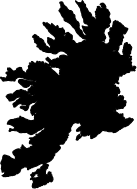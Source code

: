 <?xml version='1.0' encoding='utf-8'?>
<ipe version="70212" creator="miniipe"><ipestyle name="miniipe" /><page><layer name="my_layer" /><path stroke="black" fill="#000" layer="my layer">4623.2413086 5179.5303955 m 4623.3399902 5179.435595700001 l  4623.4372559 5179.287255900001 l  4623.5627441 5179.13774410001 l  4623.5882202 5179.0852539 l  4623.5857178 5178.962793 l  4623.6672485 5178.7246094 l  4623.9465576 5178.45625 l  4624.140087899999 5178.362353500001 l  4624.2122559 5178.287255900001 l  4624.261413599999 5178.2400146 l  4624.2886841 5177.6829834 l  4624.2872437000005 5177.6123047 l  4624.3275023999995 5177.4157471 l  4624.3691528 5177.294043 l  4624.4877441 5177.1377440999995 l  4624.514917 5177.0817383 l  4624.6765015 5176.9264893 l  4624.8112549 5176.7862549 l  4624.9582396999995 5176.645019500001 l  4624.9872559000005 5176.4372559 l  4625.022680700001 5176.33374020001 l  4625.087744099999 5176.2377441 l  4625.202417 5176.0445801 l  4625.2372559000005 5175.9372559 l  4625.3215332 5175.7145264 l  4625.438940399999 5175.5106934000005 l  4625.5447998 5175.4593262 l  4625.7627440999995 5175.46376950001 l  4625.8734985 5175.348510700001 l  4626.0137451 5175.21374510001 l  4626.154248 5175.0675049 l  4626.3872559 5174.5872559 l  4626.4782471 5174.467334 l  4626.4177979 5174.35 l  4626.462744099999 5174.2627440999995 l  4626.4872559000005 5174.0872559 l  4626.5127440999995 5174.03774410001 l  4626.537255900001 5173.9622559 l  4626.5657471 5173.8789795 l  4626.6135742 5173.7861572 l  4626.7940186 5173.7276123 l  4626.9322632 5173.7988281 l  4627.1122559000005 5173.662255900001 l  4627.303064000001 5173.5540771000005 l  4627.3913086 5173.4053955 l  4627.5369873 5173.2654297 l  4627.5872559 5173.0872559 l  4627.6676758 5172.9686035 l  4627.8297974 5172.9159912000105 l  4628.014856 5172.9634277000105 l  4628.084533699999 5173.0359375 l  4628.1206909 5173.3317871 l  4628.0872559 5173.4622559 l  4628.0627441 5173.837744099999 l  4627.9622559 5173.9622559 l  4627.9377441 5174.014209 l  4627.9877441 5174.0622559 l  4628.0122559 5174.1127441 l  4628.087744099999 5174.162255900001 l  4628.162255900001 5174.259350599999 l  4627.9872559000005 5174.4622559 l  4627.962744099999 5174.63774410001 l  4627.907971199999 5174.718554700011 l  4628.0333862 5174.8007812000005 l  4628.0622559 5174.87661130001 l  4627.9872559000005 5174.9872559000005 l  4627.9505005 5175.0629883 l  4627.912255900001 5175.1372559 l  4627.8872802999995 5175.3416016 l  4627.8122559 5175.4872559000005 l  4627.7811646 5175.5830322 l  4627.8169556 5175.7578125 l  4627.9377441 5175.787255900001 l  4628.0122559 5175.83774410001 l  4628.087744099999 5175.8622559000005 l  4628.1587891 5175.9361816 l  4628.229248 5176.3995605 l  4628.3127441 5176.537255900001 l  4628.3610718 5176.7354491999995 l  4628.3877440999995 5176.787255900001 l  4628.412255900001 5176.837744099999 l  4628.4505005 5176.8745117 l  4628.4902466 5176.915869099999 l  4628.5580322000005 5177.055590800001 l  4628.5872559 5177.25161130001 l  4628.5122559 5177.3622559000005 l  4628.4877441 5177.404809600001 l  4628.5892822000005 5177.4377441 l  4628.587243700001 5177.5377441 l  4628.7083984 5177.5672852 l  4628.7372559000005 5177.5372314 l  4628.762707499999 5177.5377686 l  4628.8622559000005 5177.5122559 l  4628.962744099999 5177.4877441 l  4629.0632812 5177.4533447 l  4629.1372559 5177.4666504 l  4629.0620728 5177.6125732 l  4629.101001 5177.649975599999 l  4629.1494995 5177.599511699999 l  4629.3738525 5177.38393550001 l  4629.4372559 5177.287255900001 l  4629.5377441 5177.1627441 l  4629.6122559000005 5177.0622559 l  4629.751355 5176.878930700001 l  4629.8917725 5176.810791 l  4629.9877441 5176.812768600011 l  4630.0122559 5176.7872314 l  4630.0377441 5176.7877686 l  4630.0622559 5176.7622314 l  4630.1125 5176.7632568 l  4630.2853394 5176.7597412000005 l  4630.3244995 5176.8004883 l  4630.3652587999995 5176.8396729 l  4630.3619019 5177.0041748 l  4630.2122559 5177.2122559 l  4630.1440674000005 5177.3162598 l  4630.1127441 5177.4127441 l  4630.0351929 5177.5149658 l  4629.9877441 5177.61274410001 l  4629.912194799999 5177.7123291 l  4629.949426300001 5178.0036377 l  4629.9112549 5178.1151611000005 l  4629.8494995 5178.17451170001 l  4629.7473389 5178.2808350000105 l  4629.6375 5178.224243200009 l  4629.5588623 5178.2647461 l  4629.525 5178.3 l  4629.6 5178.3 l  4629.6186401 5178.3375 l  4629.6 5178.375 l  4629.6388794 5178.3638916 l  4629.8603638 5178.2638916 l  4629.9275269 5178.2917969 l  4629.8888794 5178.5138916 l  4629.8413818 5178.68020020001 l  4629.9408936 5178.6925781 l  4630.0225098 5178.59067380001 l  4630.0759644 5178.6574219 l  4630.2238159 5178.6996582 l  4630.2737183 5178.5812256 l  4630.4459717 5178.50686040001 l  4630.4328369 5178.6125 l  4630.4390503 5178.6625 l  4630.4267822 5178.76110840001 l  4630.4638794 5178.713891599999 l  4630.4954834 5178.63889160001 l  4630.5388794 5178.7111084 l  4630.5704834 5178.78610840001 l  4630.5888794 5178.7638916 l  4630.6482056 5178.62309570001 l  4630.8079956 5178.5291748 l  4630.9195312 5178.543042000009 l  4631.0496216 5178.3649658000095 l  4631.180188 5178.1262451 l  4631.2943237 5177.963891599999 l  4631.3391846 5178.01145020001 l  4631.329895 5178.0861084 l  4631.3888794 5178.01389160001 l  4631.4111206 5177.8111084 l  4631.4388794 5177.7638916 l  4631.4722534 5177.6096436 l  4631.5111206 5177.561108400009 l  4631.6084473 5177.5200927999995 l  4631.625 5177.425 l  4631.5470581 5177.41044920001 l  4631.5362549 5177.2290527 l  4631.586792 5177.011792 l  4631.6398192999995 5176.8640137 l  4631.6359009 5176.7981201 l  4631.6840575999995 5176.5910889 l  4631.7939331 5176.5143555000095 l  4631.9111694 5176.5073730000095 l  4631.9476196000105 5176.586792 l  4632.0279052999995 5176.5401123 l  4632.1068359 5176.3681396 l  4632.2355835 5176.2683594 l  4632.3248657 5176.4087402 l  4632.429577600001 5176.21604 l  4632.467773400001 5175.9288574 l  4632.413208 5175.725122100001 l  4632.5126953 5175.66123050001 l  4632.5575806 5175.7114501999995 l  4632.63813480001 5175.71625980001 l  4632.686792 5175.66179200001 l  4632.8168335 5175.5674315999995 l  4632.863208 5175.438208 l  4632.889648400001 5175.352539099999 l  4632.938208 5175.263207999999 l  4632.961792 5175.186792 l  4633.0356567 5174.98095700001 l  4633.0397339 5174.9125 l  4633.0367554 5174.8625 l  4633.038989299999 5174.82500000001 l  4633.0367554 5174.7875 l  4633.041113300001 5174.7144043 l  4633.011792 5174.688208 l  4632.98820800001 5174.661792000001 l  4632.8698364 5174.6252441 l  4632.813208 5174.261792 l  4632.7465332 5174.101489299999 l  4632.7290527 5173.80837400001 l  4632.763269 5173.7130127 l  4632.7610107 5173.675 l  4632.7632446 5173.6375 l  4632.7610107 5173.60000000001 l  4632.7639893 5173.55 l  4632.7610107 5173.5 l  4632.7632446 5173.462500000011 l  4632.7595215 5173.4000977 l  4632.7986694 5173.27336430001 l  4632.8915160999995 5173.2084961 l  4633.0618164 5173.1559082 l  4633.0906494 5172.7875732 l  4633.225988800001 5172.62263180001 l  4633.2828857 5172.3024658 l  4633.28898930001 5172.2 l  4633.2867554 5172.1625 l  4633.2929687000005 5172.058203099999 l  4633.2594238 5171.9495361 l  4633.111792000001 5171.738208 l  4633.0861328 5171.6822754000095 l  4633.036792000001 5171.638207999999 l  4632.9896118 5171.585400399999 l  4632.9367188 5171.53813480001 l  4632.9382812 5171.51186520001 l  4632.911792000001 5171.488208 l  4632.863208 5171.411792000001 l  4632.7946655000105 5171.3136719 l  4632.763207999999 5171.211792 l  4632.713207999999 5171.0724365 l  4632.7433716000005 5170.898974600001 l  4632.811792 5170.86179200001 l  4632.911547899999 5170.816015600009 l  4632.917114299999 5170.72268070001 l  4632.88673100001 5170.6380127 l  4632.8963257 5170.4770020000005 l  4632.811792 5170.438208 l  4632.7523193 5170.3716309 l  4632.6803589 5170.3325439 l  4632.53679200001 5170.288208 l  4632.510437 5170.146997100001 l  4632.436792 5170.11320800001 l  4632.246814 5170.0022217 l  4632.161792000001 5169.963207999999 l  4632.126403800001 5169.923584 l  4632.011792 5169.888207999999 l  4631.9300049 5169.84375 l  4631.8 5169.836010700001 l  4631.7481079 5169.8391113 l  4631.6306519 5169.8117676 l  4631.5360961999995 5169.676416 l  4631.463207999999 5169.561792 l  4631.436792 5169.538208 l  4631.3896118 5169.4854004 l  4631.3367187 5169.438134800011 l  4631.3382812 5169.41186520001 l  4631.261413599999 5169.3431885 l  4631.2632813 5169.31191410001 l  4631.211792 5169.238208 l  4631.18820800001 5169.186792 l  4631.142089800001 5169.1019287 l  4631.1367554 5169.0125 l  4631.1391235 5168.9727539000105 l  4631.088207999999 5168.861792000001 l  4631.061792 5168.813208 l  4631.038208 5168.711792 l  4631.011792 5168.663208 l  4630.988208 5168.386792 l  4630.961792 5168.338207999999 l  4630.938208 5168.261792 l  4630.838207999999 5168.1000488 l  4630.8667847 5167.9325439 l  4630.9227295 5167.7513672000005 l  4630.998596199999 5167.586084 l  4631.0514038 5167.488916 l  4631.086792 5167.411792000001 l  4631.113208 5167.363208 l  4631.1728638 5167.2332275 l  4631.4075195000005 5166.802783200001 l  4631.438208 5166.688208 l  4631.461792 5166.561792 l  4631.5340209999995 5166.4583984 l  4631.5449951 5166.274292 l  4631.498596199999 5166.188916 l  4631.458313 5166.0157959 l  4631.3244995 5165.8442383 l  4631.261792 5165.788208 l  4631.2264038 5165.74858400001 l  4631.186792 5165.713207999999 l  4631.1396118 5165.66040040001 l  4631.0867187 5165.6131348 l  4631.0882812 5165.5868652 l  4631.0385376 5165.5424316 l  4631.0192871 5165.21945800001 l  4631.186792 5165.069775399999 l  4631.0488281 5165.058618200001 l  4630.5585449 5165.2706299 l  4630.213207999999 5165.4583008 l  4630.236792000001 5165.411792000001 l  4630.304113800001 5165.3154297 l  4630.2181273999995 5165.18022460001 l  4630.0947876 5165.113208 l  4630.036792000001 5165.186792 l  4630.013207999999 5165.238208 l  4629.986792000001 5165.286792000001 l  4629.9481934000005 5165.411792000001 l  4629.888207999999 5165.3729004 l  4629.9159912000005 5165.1537109 l  4630.011792 5165.086792 l  4630.063208 5165.063208 l  4630.0898071 5164.8642578 l  4630.265087899999 5164.563208 l  4630.313208 5164.611792000001 l  4630.336792 5164.71320800001 l  4630.363208 5164.736792000001 l  4630.407873499999 5164.786792000001 l  4630.493774400001 5164.7199707 l  4630.538208 5164.638207999999 l  4630.5721924 5164.5641602 l  4630.6393921 5164.5601562 l  4630.6875 5164.6139893 l  4630.7118652 5164.5867187 l  4630.7381348 5164.5882812 l  4630.7618652 5164.5617187 l  4630.8818604 5164.568872100001 l  4630.938208 5164.488208 l  4630.972534199999 5164.340625 l  4631.0380614999995 5164.3367187 l  4631.097644 5164.369091799999 l  4631.231323200001 5164.1848877 l  4631.3317627 5164.19089360001 l  4631.393103 5163.9272461 l  4631.5563599 5163.81320800001 l  4631.7224365 5163.8381836 l  4631.8235962 5163.951416 l  4631.884277300001 5164.0056396 l  4631.9674561 5164.1364258 l  4632.0118652 5164.0867187 l  4632.0600586 5164.0895996 l  4632.2904053 5163.988208 l  4632.438208 5164.011792 l  4632.461792 5164.038208 l  4632.475 5164.05000000001 l  4632.4872559000005 5163.9622559 l  4632.5377441 5163.9377441 l  4632.6833374 5163.8627441 l  4632.7122559 5164.0233154 l  4632.6746094 5164.0839111000005 l  4632.554577600001 5164.1228516 l  4632.6122559000005 5164.2348145000005 l  4632.5424683 5164.2431885000005 l  4632.489208999999 5164.1877441 l  4632.4021729 5164.21545410001 l  4632.4372559 5164.2877441 l  4632.462744099999 5164.3372559 l  4632.5106079 5164.4358887 l  4632.6127441 5164.337744099999 l  4632.65 5164.2229492 l  4632.7354126 5164.31186520001 l  4632.7877441 5164.3372559 l  4632.8122559 5164.3627441 l  4632.8878052 5164.4353271 l  4632.887243700001 5164.462744099999 l  4632.9622559 5164.5733887 l  4632.937158200009 5164.6393066 l  4632.837744099999 5164.7348145000005 l  4632.9145751999995 5164.8409668000095 l  4632.97349850001 5164.89758300001 l  4633.037255900001 5165.08383790001 l  4633.0092896 5165.2309814 l  4632.900952100001 5165.3907959 l  4632.9377441 5165.4622559 l  4632.9622559 5165.5127440999995 l  4633.0122925000005 5165.56081540001 l  4633.037255900001 5165.63774410001 l  4633.1372559 5165.884277300001 l  4633.1127441 5166.21274410001 l  4633.0872559 5166.2622559 l  4633.0627441 5166.4127441 l  4633.037255900001 5166.4622559 l  4633.01274410001 5166.53774410001 l  4632.910034199999 5166.66499020001 l  4632.837744099999 5166.8877440999995 l  4632.8122559 5166.9372559 l  4632.7877441 5167.0627441 l  4632.7622559 5167.1372559 l  4632.7248169 5167.2907959 l  4632.6494995 5167.4370117 l  4632.6127441 5167.5127440999995 l  4632.5408447 5167.6188232 l  4632.5005005 5167.8254883 l  4632.4617798 5168.0145508000005 l  4632.4627562999995 5168.06250000001 l  4632.462243700001 5168.087744099999 l  4632.5614135999995 5168.135864299999 l  4632.5994995 5168.1754883 l  4632.71274410001 5168.2122559 l  4632.7372559000005 5168.2377441 l  4632.8337524 5168.2690674000005 l  4632.9377441 5168.3372559 l  4632.9622559 5168.4127441 l  4632.987756299999 5168.4622803 l  4632.9872437 5168.4877197000005 l  4633.01274410001 5168.537255900001 l  4633.0477051 5168.7162842 l  4633.162255900001 5168.8852783 l  4633.135376 5169.1895752 l  4633.087744099999 5169.2877441 l  4632.9946655 5169.468432600011 l  4633.0385864 5169.5141357 l  4633.1377440999995 5169.5622559 l  4633.162255900001 5169.587744099999 l  4633.2618164 5169.6833984 l  4633.311377 5169.8867187000005 l  4633.3627441 5169.8877686 l  4633.3872559 5169.8622314 l  4633.435022 5169.863208 l  4633.652124 5169.8261962999995 l  4633.6872559 5169.8627441 l  4633.8263428 5169.89665530001 l  4633.8877563 5169.9872559000005 l  4633.887243700001 5170.0127440999995 l  4633.962805200001 5170.0853271000005 l  4633.962243700001 5170.1127197000005 l  4633.9877441 5170.162255900001 l  4634.0122559 5170.212744099999 l  4634.0626221 5170.3105225 l  4634.0937256 5170.72373050001 l  4634.1766846 5171.0104003999995 l  4634.2183716 5171.39411620001 l  4634.331958 5171.656640599999 l  4634.2627440999995 5171.858837899999 l  4634.289855999999 5171.94614260001 l  4634.4195679 5172.0423096 l  4634.510791000001 5172.1372559 l  4634.629833999999 5172.0290771 l  4634.686059600001 5171.9131836 l  4634.838024899999 5171.874243200001 l  4634.837243700001 5171.91274410001 l  4634.9372559 5172.00883790001 l  4634.9127441 5172.1377440999995 l  4634.8872559 5172.2122559 l  4634.8627441 5172.2877441 l  4634.8313354 5172.379541 l  4634.8994995 5172.4504883 l  4634.9377441 5172.4872559000005 l  4634.985791 5172.537255900001 l  4635.0357666 5172.4918213 l  4635.1102051 5172.3384033 l  4635.315551799999 5172.2857666 l  4635.41274410001 5172.2877686 l  4635.4372559 5172.2622314 l  4635.5125 5172.2637695 l  4635.65 5172.2609619000095 l  4635.7377441 5172.2627686 l  4635.7622559 5172.2372314 l  4635.8342407 5172.2387207 l  4636.0176392 5172.1497314 l  4636.072998 5171.979126 l  4636.16175540001 5171.886743200001 l  4636.31274410001 5171.7877441 l  4636.3756836 5171.7222412 l  4636.5178223 5171.6858154 l  4636.7146606 5171.6898437 l  4636.84949950001 5171.54951170001 l  4636.9613647 5171.4420166 l  4637.011413599999 5171.2877686 l  4637.0875 5171.2862305 l  4637.1627441 5171.2877686 l  4637.1872559 5171.26223140001 l  4637.21658940001 5171.2628417999995 l  4637.342163099999 5171.1072998 l  4637.4389893 5170.9595947 l  4637.4877441 5170.9127441 l  4637.600256299999 5170.7609863 l  4637.7342407 5170.763720700001 l  4637.8565796 5170.7043457 l  4637.9672729 5170.4064453 l  4638.038244599999 5170.33825680001 l  4638.0872559 5170.2872314 l  4638.1362183 5170.2882324 l  4638.1627441 5170.2627440999995 l  4638.1872559 5170.2372314 l  4638.212744099999 5170.23776860001 l  4638.281945799999 5170.1657227 l  4638.370703099999 5170.1075439 l  4638.4622559 5170.0122559 l  4638.5127440999995 5169.9877441 l  4638.5622559 5169.9122314 l  4638.587744099999 5169.9127686 l  4638.6122559000005 5169.8872314 l  4638.6849121000005 5169.888720700001 l  4638.7622559 5169.8622559000005 l  4638.8627441 5169.83774410001 l  4638.9160767 5169.8102783 l  4639.0377441 5169.8127686 l  4639.0622559 5169.787231400011 l  4639.087744099999 5169.7877686 l  4639.1122559000005 5169.7622314 l  4639.1857056 5169.7637451 l  4639.2255005 5169.7254883000005 l  4639.2622559 5169.6872314 l  4639.3102539 5169.688208 l  4639.379577600001 5169.6545898 l  4639.4183716 5169.5746338 l  4639.537255900001 5169.496679700001 l  4639.50971680001 5169.4298828 l  4639.4367554 5169.2882567999995 l  4639.3877440999995 5169.1872559 l  4639.323999 5169.0635010000005 l  4639.2505005 5168.912011699999 l  4639.2122559 5168.837744099999 l  4639.1877441 5168.787255900001 l  4639.162255900001 5168.7377441 l  4639.1377440999995 5168.662255900001 l  4639.1122559000005 5168.61274410001 l  4639.0856323 5168.5578857 l  4638.9872559000005 5168.4127441 l  4638.9127441 5168.287255900001 l  4638.8622559000005 5168.212744099999 l  4638.7622192 5168.0442383 l  4638.621435499999 5167.8666748000005 l  4638.4872559000005 5167.73774410001 l  4638.455395499999 5167.6720947 l  4638.3775757 5167.6320067999995 l  4638.2877441 5167.6627441 l  4638.1872559 5167.6872559 l  4638.0084228999995 5167.75979 l  4637.962744099999 5167.7122559 l  4637.8453613 5167.6836426 l  4637.7346069 5167.6110107 l  4637.6466919 5167.519506799999 l  4637.5151854999995 5167.5872559 l  4637.4862671 5167.5101318 l  4637.4882446 5167.4132324 l  4637.4377441 5167.3151855 l  4637.4622559 5167.2622559 l  4637.5627441 5167.2377441 l  4637.6117554 5167.186743200001 l  4637.7666260000005 5167.0379395 l  4637.81274410001 5166.81274410001 l  4637.8372559 5166.662255900001 l  4637.9858521 5166.4556152000105 l  4637.9891968 5166.2917725 l  4637.9387329 5166.1877441 l  4637.8003174000005 5166.2536133 l  4637.6872559 5166.3622559000005 l  4637.658252 5166.5403809 l  4637.5692993 5166.6329834 l  4637.4368164 5166.7133057 l  4637.3877440999995 5166.662255900001 l  4637.337219200001 5166.6136963 l  4637.3387573 5166.5382324 l  4637.2877441 5166.48920900001 l  4637.3122559 5166.412255900001 l  4637.337744099999 5166.3627441 l  4637.3624146 5166.2867432 l  4637.4127441 5166.2877686 l  4637.4494995000105 5166.2495117 l  4637.5112549000005 5166.1901611 l  4637.5616211 5166.042993200001 l  4637.5627563 5165.98750000001 l  4637.5622437 5165.962500000011 l  4637.563269 5165.9125 l  4637.5622437 5165.8625 l  4637.5632324 5165.8141357 l  4637.5371826 5165.7125 l  4637.5641724 5165.6071777 l  4637.558801300001 5165.3439453 l  4637.6122559000005 5165.2401855 l  4637.5377441 5165.162255900001 l  4637.4877074999995 5165.1141846 l  4637.462744099999 5165.037255900001 l  4637.4372437 5164.9627197 l  4637.4377563 5164.9372803 l  4637.412255900001 5164.8877440999995 l  4637.3666992 5164.7008789 l  4637.3112915 5164.5094238 l  4637.3127563 5164.4372803 l  4637.2602539 5164.3353271000005 l  4637.2630127 5164.2 l  4637.262243700001 5164.16250000001 l  4637.2630127 5164.125 l  4637.260766599999 5164.0151367 l  4637.2969604 5163.9448486 l  4637.135437 5163.9117676 l  4637.0167725 5163.914209 l  4636.92146 5163.8679687 l  4636.8372559 5163.81274410001 l  4636.8127441 5163.787255900001 l  4636.7372559000005 5163.7627440999995 l  4636.712744099999 5163.7372559000005 l  4636.6219727 5163.7077881 l  4636.576001 5163.61303710001 l  4636.525 5163.6119873 l  4636.4421631 5163.613671900001 l  4636.3571655000005 5163.5861084 l  4636.3637329 5163.2643066 l  4636.314587399999 5163.2131348 l  4636.2380249 5163.176001 l  4636.2343994 5162.9980712999995 l  4636.2622559 5162.912255900001 l  4636.313256799999 5162.8370116999995 l  4636.3119873000005 5162.775 l  4636.3130126999995 5162.725 l  4636.3122437 5162.68750000001 l  4636.313208 5162.6401855000095 l  4636.2602783 5162.5059814 l  4636.1644409 5162.3199463 l  4636.1622437000005 5162.2125 l  4636.1637207 5162.13999020001 l  4636.1092773 5162.05695800001 l  4636.0372437000005 5161.9877441 l  4636.037756299999 5161.9622559 l  4636.0122559 5161.9377441 l  4635.9529907 5161.6946289 l  4635.8872559 5161.6627441 l  4635.83985600001 5161.6134277 l  4635.721081500001 5161.582983400001 l  4635.6796875 5161.8372559 l  4635.6142578 5161.7609375 l  4635.6122437 5161.6625 l  4635.613256799999 5161.6127686 l  4635.5617187 5161.6117187 l  4635.5637207 5161.7099121 l  4635.537255900001 5161.787255900001 l  4635.4887450999995 5161.9367187 l  4635.369421400001 5161.9391357 l  4635.3345093 5161.689086900001 l  4635.192749 5161.8366211 l  4635.0651245 5161.8392334 l  4635.0117798 5161.811743200001 l  4634.939563 5161.8132324 l  4634.7784424 5161.7802246 l  4634.5477173 5161.8195801 l  4633.9167969 5161.742480499999 l  4633.8877440999995 5161.7122559 l  4633.7877441 5161.6161621 l  4633.8700317 5161.519042999999 l  4634.01433110001 5161.4621338 l  4634.086755400001 5161.386743200001 l  4634.3204712 5161.273364299999 l  4634.3624146 5161.18691410001 l  4634.3872559 5161.212744099999 l  4634.6839111 5161.2489989999995 l  4634.7627440999995 5161.287255900001 l  4634.787255900001 5161.3127441 l  4634.9127441 5161.3372559 l  4635.1019653 5161.3857422 l  4635.2377441 5161.412255900001 l  4635.2622559 5161.43774410001 l  4635.3272827 5161.469287100001 l  4635.36822510001 5161.6372559 l  4635.4377441 5161.5377441 l  4635.46304930001 5161.45979 l  4635.6877441 5161.4872559000005 l  4635.7293823 5161.5305908 l  4635.7662476000005 5161.341748 l  4635.8622559000005 5161.2122559 l  4635.9377441 5161.11274410001 l  4636.0463257 5160.9298340000105 l  4636.0994995 5160.8745117 l  4636.282409699999 5160.6987793 l  4636.4140137 5160.4274902 l  4636.6281494 5160.287085 l  4636.7511353 5159.9752929999995 l  4636.9747681 5159.89873050001 l  4637.0123169 5159.9378174 l  4637.1964966000005 5159.9108887 l  4637.33234860001 5159.913671900001 l  4637.55432130001 5159.8758057000005 l  4637.6875 5159.92138670001 l  4637.7900879 5159.8862793 l  4637.875 5159.8880127 l  4638.0619995 5159.8842041 l  4638.0872559 5159.9877441 l  4638.112756299999 5160.0122559 l  4638.1122437 5160.0377441 l  4638.2122559 5160.1033203 l  4638.1627441 5160.1627441 l  4637.9290771000005 5160.356054700001 l  4637.8357056 5160.5373047 l  4637.8421387 5160.8521728999995 l  4637.7914673 5160.9566162 l  4637.7122559 5161.0872559 l  4637.6877441 5161.212744099999 l  4637.6518677 5161.2823975 l  4637.6877441 5161.3872559 l  4637.7122559 5161.4877441 l  4637.7377441 5161.5872559 l  4637.7622559 5161.71274410001 l  4637.78775630001 5161.7372559000005 l  4637.7872437000005 5161.76250000001 l  4637.789172399999 5161.8571777 l  4637.74798580001 5162.0179199 l  4637.929577600001 5162.2704102 l  4637.9622559 5162.33774410001 l  4638.0121825999995 5162.4346924 l  4638.0151367 5162.5794922000105 l  4637.9530029 5162.7942139 l  4638.1120605 5163.2286621 l  4638.114025899999 5163.325 l  4638.111853 5163.431738300001 l  4638.1372559 5163.587744099999 l  4638.1922852 5163.66894530001 l  4638.3127441 5163.9872559000005 l  4638.3422607 5164.168554700001 l  4638.38775630001 5164.2122559 l  4638.386853 5164.2569336 l  4638.537255900001 5164.2877441 l  4638.6627441 5164.3122559 l  4638.6872559 5164.337744099999 l  4638.7753296 5164.3955078 l  4638.8793457 5164.5358154 l  4639.110473600011 5164.57524410001 l  4639.1877441 5164.5377441 l  4639.2619995 5164.4995117 l  4639.3868164 5164.438940399999 l  4639.4132324 5164.335864299999 l  4639.41224370001 5164.2875 l  4639.4167847 5164.0648926 l  4639.337243700001 5164.0127440999995 l  4639.3377562999995 5163.9872559000005 l  4639.2877441 5163.939209 l  4639.312573200001 5163.8612305 l  4639.4113159 5163.8632324 l  4639.525 5163.824340800001 l  4639.6813354000005 5163.877832 l  4640.0032715 5163.795336900001 l  4640.038244599999 5163.8632324 l  4640.03623050001 5163.9622559 l  4640.1359131 5163.9148437 l  4640.1627441 5163.8627441 l  4640.190979 5163.80456540001 l  4640.460791 5163.6443848 l  4640.4877441 5163.51274410001 l  4640.5161499 5163.3382812 l  4640.6596069 5163.18898930001 l  4640.7806519 5163.1096191 l  4640.8122559 5163.0122559 l  4640.9467407 5162.7118164 l  4640.8877440999995 5162.5622559 l  4640.837243700001 5162.4877441 l  4640.8381592 5162.4424315999995 l  4640.8107422 5162.30195310001 l  4640.762243700001 5162.1127197000005 l  4640.76364750001 5162.0435059 l  4640.7377441 5161.9372559 l  4640.7122559 5161.8877440999995 l  4640.6877441 5161.8372559 l  4640.5889526 5161.645458999999 l  4640.561792 5161.45961910001 l  4640.5627563 5161.4122803 l  4640.50354 5161.2392579 l  4640.5152222 5160.666748 l  4640.4377441 5160.5622559 l  4640.3596069 5160.5110107 l  4640.3127441 5160.4622559 l  4640.2372559000005 5160.4127441 l  4640.1168701 5160.2874512 l  4639.8127441 5160.2280762 l  4639.8386353000005 5160.1849365 l  4639.8882568 5160.1372559 l  4639.8869873 5160.075 l  4639.88775630001 5160.0375 l  4639.8851807 5159.9115967 l  4640.0029297 5159.9417725 l  4640.1150879 5159.8873535 l  4640.1994995 5159.7995117 l  4640.2505005 5159.7504883 l  4640.287255900001 5159.7122559 l  4640.3486206 5159.653295900001 l  4640.2627440999995 5159.5266113 l  4640.4241943 5159.462744099999 l  4640.4377563 5159.51228030001 l  4640.436743200001 5159.5622314 l  4640.4875 5159.56325680001 l  4640.5377441 5159.5622314 l  4640.585791 5159.6122559000005 l  4640.8019043000095 5159.5823242 l  4640.8382446 5159.5117676 l  4640.8369873 5159.45 l  4640.8387084999995 5159.365747100001 l  4640.7997559000005 5159.2854736 l  4640.640087899999 5159.2887207 l  4640.5553101000005 5159.2596924 l  4640.454077100009 5159.4141113000105 l  4640.3 5159.41096190001 l  4640.175 5159.413525399999 l  4640.1122559000005 5159.4122314 l  4640.042749 5159.55549320001 l  4639.9303467 5159.6725098 l  4639.7627440999995 5159.7298584 l  4639.7911987 5159.5933105000095 l  4639.8824097 5159.4587402 l  4639.8255005 5159.3995116999995 l  4639.7378052 5159.3152588 l  4639.7352539 5159.1901855 l  4639.8003784 5159.09411620001 l  4639.8817260999995 5158.887866200011 l  4640.0125 5158.88520510001 l  4640.1377440999995 5158.8877686000105 l  4640.1735107000095 5158.8505371 l  4640.2815308 5158.9543213 l  4640.3856323 5159.1078857 l  4640.4362671 5159.2122559 l  4640.51274410001 5159.1877441 l  4640.5494995 5159.1495116999995 l  4640.6135254 5159.087988300001 l  4640.587243700001 5159.06274410001 l  4640.5881958 5159.0157715 l  4640.51274410001 5158.9372559 l  4640.4127441 5158.8411621000005 l  4640.4785888999995 5158.7634521 l  4640.6098755 5158.760766599999 l  4640.7098145 5158.8122559 l  4640.8350708 5158.772876 l  4640.8704346 5158.60024410001 l  4640.81274410001 5158.5122559 l  4640.7653931 5158.46674800001 l  4640.762243700001 5158.3125 l  4640.763147 5158.26806640001 l  4640.6081787 5158.2363037000005 l  4640.5156738 5158.238208 l  4640.3879395 5158.19675290001 l  4640.3864746 5158.125 l  4640.3877563 5158.0625 l  4640.3847656 5157.915869099999 l  4640.4367554 5157.8617432 l  4640.5240845 5157.7778564 l  4640.787255900001 5157.48723140001 l  4640.861731 5157.48876950001 l  4640.8938354 5157.3949950999995 l  4640.7660278 5157.206445299999 l  4640.7358765 5157.0296875 l  4640.7396851 5156.84289550001 l  4640.712243700001 5156.7627197 l  4640.7127562999995 5156.7372559000005 l  4640.6627441 5156.689209 l  4640.6905273 5156.60192870001 l  4640.8122559 5156.3872559 l  4640.8627441 5156.31274410001 l  4640.8872559 5156.2622559 l  4641.0369507 5156.0768066 l  4641.0407104000005 5155.8929932 l  4640.9877441 5155.7901855 l  4641.0229980000095 5155.7499756 l  4641.1377440999995 5155.712744099999 l  4641.1636963 5155.6857422 l  4641.35 5155.689550800001 l  4641.531311 5155.6858398 l  4641.5622559 5155.8127441 l  4641.6127441 5155.9372559 l  4641.643689 5156.0641602 l  4641.775 5156.0614746 l  4641.8842407 5156.0637207 l  4642.050939899999 5155.982836900001 l  4642.2805054 5155.8526855 l  4642.3122559 5155.787255900001 l  4642.4109131 5155.657226599999 l  4642.3622559000005 5155.5627441 l  4642.337744099999 5155.5122559 l  4642.3122559 5155.46274410001 l  4642.2228882 5155.278564500009 l  4642.0377197 5155.1887207 l  4642.01274410001 5155.1372559 l  4641.9628784 5155.0893311 l  4641.9127441 5154.9622559 l  4641.8627441 5154.86518550001 l  4641.9461792 5154.7700439 l  4642.01274410001 5154.7377441 l  4642.0601929 5154.6399658 l  4642.138024899999 5154.5373779 l  4642.0872559 5154.5127440999995 l  4642.038244599999 5154.4617432000005 l  4641.9872559000005 5154.4127441 l  4641.941747999999 5154.365380900001 l  4641.787255900001 5154.3622314 l  4641.7627440999995 5154.3877686000105 l  4641.7117798 5154.3867187000005 l  4641.6136963 5154.48879390001 l  4641.525 5154.4869873 l  4641.4165039 5154.48920900001 l  4641.3349121 5154.4612793 l  4641.2603394 5154.462793 l  4641.1827148 5154.3820067999995 l  4641.0534912 5154.4151123 l  4640.9 5154.4119873 l  4640.85 5154.4130127 l  4640.8 5154.4119873 l  4640.656823699999 5154.414917 l  4640.3768921 5154.3758301 l  4640.3372559 5154.337744099999 l  4640.3127441 5154.3122559 l  4640.237207 5154.239672899999 l  4640.1644897 5154.0155762 l  4640.0594849 5153.8831299 l  4640.0122559 5153.837744099999 l  4639.9672485 5153.790918 l  4639.775 5153.7869873 l  4639.7375 5153.7877441 l  4639.6740234 5153.7864502 l  4639.600866700001 5153.9372559 l  4639.5511963 5153.9057373000005 l  4639.5043579 5153.7614014 l  4639.3875 5153.7637695 l  4639.2886841 5153.76176760001 l  4639.1433472 5153.8114989999995 l  4638.9872559000005 5153.6877441 l  4638.962744099999 5153.662255900001 l  4638.9244995 5153.6254883 l  4638.8877440999995 5153.5872559 l  4638.8381469999995 5153.5395751999995 l  4638.8127441 5153.4872559000005 l  4638.7372559000005 5153.4377441 l  4638.71274410001 5153.3872559 l  4638.5481445000005 5153.3604491999995 l  4638.4372437 5153.2877441 l  4638.4377563 5153.2622559 l  4638.3608276 5153.23728030001 l  4638.2171509 5153.087744099999 l  4638.1622437000005 5153.1122559000005 l  4638.162756299999 5153.1375 l  4638.1622437000005 5153.1627441 l  4638.188256799999 5153.1877441 l  4638.1872437 5153.2377197000005 l  4638.2286743 5153.399414099999 l  4638.1372559 5153.4872559000005 l  4638.100866700001 5153.5622559 l  4638.0622559 5153.5377441 l  4638.0377441 5153.4622559 l  4638.0122559 5153.4127441 l  4637.9641357 5153.3135741999995 l  4637.9372559 5153.2877441 l  4637.8344849 5153.1581299 l  4637.787255900001 5153.1127441 l  4637.7459839 5153.0697998000005 l  4637.6127441 5152.9622559 l  4637.5622559 5152.9377441 l  4637.5255005 5152.8995116999995 l  4637.4872437 5152.8627441 l  4637.48775630001 5152.8372559 l  4637.4494995000105 5152.8004883 l  4637.4127441 5152.6872559 l  4637.3372559 5152.5627441 l  4637.2814331 5152.44770510001 l  4637.1594604 5152.5402344 l  4636.975 5152.53647460001 l  4636.7896606 5152.5402588 l  4636.7392456 5152.487792999999 l  4636.6632202 5152.4862305 l  4636.5661743 5152.5872559 l  4636.4622559 5152.5627441 l  4636.4127441 5152.537255900001 l  4636.321215800001 5152.4928467 l  4636.262243700001 5152.2627197 l  4636.263269 5152.212500000011 l  4636.262243700001 5152.16250000001 l  4636.263232400011 5152.114135700001 l  4636.2372437 5152.0127197 l  4636.2382446 5151.9637695 l  4636.212744099999 5151.9372559 l  4636.1872559 5151.9127441 l  4636.1627441 5151.7122559 l  4636.1372559 5151.53774410001 l  4636.1061768 5151.2517578 l  4636.0179688 5151.06994630001 l  4635.9622559 5150.9877441 l  4635.866210900001 5150.7897949 l  4635.8127441 5150.7622559 l  4635.6632935 5150.7137451 l  4635.661730999999 5150.63742680001 l  4635.810168499999 5150.58925780001 l  4635.8872559 5150.5151854999995 l  4635.857934600001 5150.392041 l  4635.7627440999995 5150.2516113 l  4635.79823 5150.0135498 l  4635.9348755 5150.010766599999 l  4636.0285034 5150.0590088 l  4636.261193799999 5150.0637451 l  4636.2657104 5149.84299320001 l  4636.2372437 5149.7877197 l  4636.237939500001 5149.75354 l  4636.1122559000005 5149.712744099999 l  4636.1 5149.7 l  4636.0363403 5149.7113525 l  4636.0059692 5149.881787100009 l  4635.840429700001 5149.8986572 l  4635.7490479 5149.7886475 l  4635.733984400001 5149.815551799999 l  4635.7509888 5149.9822998 l  4635.625 5149.995141599999 l  4635.5073975 5149.98315430001 l  4635.3937744 5150.0165039 l  4635.32078860001 5150.2113525 l  4635.2062256 5150.1875977 l  4635.1636597 5150.1363525 l  4635.1113403 5150.1136475 l  4635.06365970001 5150.0863525 l  4634.8613403 5150.0636475 l  4634.8386597 5150.0363525 l  4634.7644043 5149.974658200001 l  4634.819458 5149.878515599999 l  4634.7518311 5149.7970947 l  4634.6090332 5149.8590332 l  4634.5479004 5149.93261720001 l  4634.4662842 5149.9409424000005 l  4634.4330199999995 5149.8828613 l  4634.4613403 5149.7863525 l  4634.4996704000005 5149.7194336 l  4634.486181599999 5149.5870605 l  4634.5173096 5149.447216799999 l  4634.510046400001 5149.3759521 l  4634.545593299999 5149.254833999999 l  4634.6671753 5149.2091553 l  4634.7431519 5149.2168945 l  4634.9666382 5149.181543 l  4635.056127899999 5149.1906738 l  4635.0886597 5149.1636475 l  4635.1 5149.15 l  4634.962744099999 5149.130835 l  4634.9872559000005 5149.0622559 l  4635.0598511 5148.95515140001 l  4634.9877441 5148.8151855 l  4635.038525399999 5148.7608887 l  4635.1690552 5148.6975586 l  4635.212744099999 5148.6127441 l  4635.2533081 5148.4877441 l  4635.3127441 5148.5122559 l  4635.360791 5148.5622559 l  4635.4372559 5148.4927734 l  4635.41274410001 5148.4372559 l  4635.3593506 5148.3335937 l  4635.3912353999995 5148.1377440999995 l  4635.5309692 5148.1732178 l  4635.612756299999 5148.3622803 l  4635.6121948 5148.3896729 l  4635.6877441 5148.4622559 l  4635.7305542 5148.5068114999995 l  4635.7628296 5148.4125 l  4635.71274410001 5148.26616210001 l  4635.7627440999995 5148.287255900001 l  4635.8122559 5148.3127441 l  4635.8627441 5148.3372559 l  4635.9940308 5148.43686520001 l  4636.0527466 5148.4380615 l  4636.1346069 5148.1989014 l  4636.1883911000095 5148.0082275 l  4636.3102539 5147.8911376999995 l  4636.3851685 5147.745703099999 l  4636.412255900001 5147.662255900001 l  4636.4621704 5147.5164307000005 l  4636.4630127 5147.475 l  4636.4621826 5147.4346190999995 l  4636.5146118 5147.1786377 l  4636.5091919 5146.9127441 l  4636.5627441 5146.9622559 l  4636.6112671 5147.0622559 l  4636.662194799999 5147.0151367 l  4636.6632324 5146.9641357 l  4636.6134155 5146.769751 l  4636.6122437 5146.7125 l  4636.613769500001 5146.6375244 l  4636.4625854000005 5146.4144775 l  4636.4232056 5146.212744099999 l  4636.2377441 5146.246167 l  4636.287255900001 5146.3877440999995 l  4636.3372559 5146.435791 l  4636.2969971 5146.5622559 l  4636.2592041 5146.5355957 l  4636.18917240001 5146.4627197 l  4636.098608400001 5146.4333252 l  4636.0622559 5146.3627441 l  4636.0372925 5146.2858154 l  4635.9872559000005 5146.2377441 l  4635.962744099999 5146.2122559 l  4635.8667236 5146.1810791 l  4635.837744099999 5146.0622559 l  4635.7884155 5145.869751 l  4635.7872437000005 5145.8125 l  4635.7891479 5145.7190918 l  4635.7622559 5145.587744099999 l  4635.7377441 5145.3622559000005 l  4635.6379639 5145.1977051 l  4635.6322266 5144.9165039 l  4635.783764600001 5144.8137695000005 l  4635.9460449 5144.7721924 l  4636.0125122 5144.8360352 l  4636.0419556 5144.9868164 l  4636.1 5144.9880127 l  4636.2538696 5144.9848633 l  4636.3347533999995 5145.2341309 l  4636.4494873 5145.35354 l  4636.587744099999 5145.3872559 l  4636.6622681 5145.4377686 l  4636.73677980001 5145.4362304999995 l  4636.7857544 5145.487207 l  4636.898278800009 5145.489502 l  4637.1216675000005 5145.3380859 l  4637.2230103 5145.33601070001 l  4637.438855 5145.3623779 l  4637.510791000001 5145.4372559 l  4637.5837891 5145.3709229 l  4637.6365234 5145.2622314 l  4637.6627441 5145.2627686 l  4637.6872559 5145.23723140001 l  4637.8113892 5145.239770499999 l  4637.8377562999995 5145.1627197 l  4637.8369873 5145.12500000001 l  4637.8392334 5145.01513670001 l  4637.7878174 5144.91530760001 l  4637.7857666 5144.8148193 l  4637.8125 5144.7869873 l  4637.860791 5144.8372559 l  4637.8977051 5144.803710900001 l  4637.837744099999 5144.7122559 l  4637.788305700001 5144.6647461 l  4637.7862305 5144.5627441 l  4637.8627441 5144.6122559000005 l  4637.912255900001 5144.6877441 l  4637.9377441 5144.7122559 l  4637.9741333 5144.787255900001 l  4638.031054700011 5144.75114750001 l  4637.8877440999995 5144.53972170001 l  4637.912255900001 5144.3872559 l  4637.9449341 5144.25971680001 l  4637.8622559000005 5144.1377440999995 l  4637.8132446 5144.0367432 l  4637.7377441 5143.8901854999995 l  4637.7859741 5143.638354500001 l  4638.0068726 5143.5627441 l  4638.0627441 5143.5872559 l  4638.0884766 5143.640283200009 l  4638.25 5143.6369873 l  4638.310022 5143.638207999999 l  4638.47565920001 5143.6099609 l  4638.7362183 5143.61528320001 l  4638.7627440999995 5143.5377441 l  4638.8122559 5143.3622559000005 l  4638.837744099999 5143.3127441 l  4638.8622559000005 5143.1372559 l  4638.8906494 5142.99858400001 l  4638.8622437 5142.8877197 l  4638.862756299999 5142.8622559000005 l  4638.8372559 5142.83774410001 l  4638.8127441 5142.8122559 l  4638.7622559 5142.7877441 l  4638.7377441 5142.7122559 l  4638.690551799999 5142.57434080001 l  4638.68345950001 5142.2270264 l  4638.7227661 5142.0736816 l  4638.6877441 5142.037255900001 l  4638.6622437000005 5142.0127440999995 l  4638.662756299999 5141.9872803 l  4638.6372559 5141.93774410001 l  4638.6015015 5141.82758790001 l  4638.561779799999 5141.78623050001 l  4638.4647461 5141.788208 l  4638.412255900001 5141.7627440999995 l  4638.3877440999995 5141.7372559000005 l  4638.3381469999995 5141.68957520001 l  4638.3109741 5141.63356930001 l  4638.2372559000005 5141.5627441 l  4638.212744099999 5141.537255900001 l  4638.137243700001 5141.4877441 l  4638.1377563 5141.4622559 l  4637.9787231 5141.309448200001 l  4637.8342651 5141.1085937 l  4637.8377562999995 5140.9372559 l  4637.7372559000005 5140.9127441 l  4637.6922485 5140.8659179999995 l  4637.489563 5140.8617676 l  4637.3491089 5140.890551799999 l  4637.1375 5140.88623050001 l  4636.9371826 5140.8903076 l  4636.9377563 5140.8622559000005 l  4636.912255900001 5140.837744099999 l  4636.8877440999995 5140.8122314 l  4636.85 5140.81301270001 l  4636.80000000001 5140.8119873000005 l  4636.7399780000105 5140.813208 l  4636.5650024 5140.783374 l  4636.5014893 5140.8494629 l  4636.4372559 5140.78774410001 l  4636.4038696 5140.7189453 l  4636.3375 5140.7880127 l  4636.3113037 5140.7607422 l  4636.1627441 5140.7637695 l  4636.1377440999995 5140.7122559 l  4636.0622559 5140.6627441 l  4636.0377441 5140.6372559 l  4635.9372559 5140.6127441 l  4635.9125 5140.5869873 l  4635.8823729999995 5140.618335 l  4635.7266113 5140.5127440999995 l  4635.5903442 5140.5501221 l  4635.5593018 5140.701635700009 l  4635.5872559 5140.78774410001 l  4635.6507568 5140.9443114999995 l  4635.5622437 5140.9872559000005 l  4635.563195799999 5141.0343262 l  4635.5377441 5141.1127441 l  4635.4872559000005 5141.1872559 l  4635.4387451 5141.2872314 l  4635.3874146 5141.28825680001 l  4635.3625854 5141.21174320001 l  4635.2627808 5141.2137695 l  4635.262243700001 5141.1875 l  4635.2632446 5141.1382324 l  4635.1634033 5140.944409199999 l  4635.1612549 5140.8387207000005 l  4635.2622559 5140.6897217 l  4635.2316528 5140.6553955 l  4635.1378052 5140.5652588 l  4635.134216300001 5140.389184600001 l  4635.2122559 5140.314209 l  4635.1755615 5140.273828099999 l  4634.9610718 5140.2117676 l  4634.8622192 5140.2137695 l  4634.862756299999 5140.1872559 l  4634.762243700001 5140.1127441 l  4634.7627563 5140.0872559 l  4634.7244995 5140.0504883 l  4634.6877441 5140.0122559 l  4634.6367554 5139.9632568 l  4634.5761962999995 5139.9002197 l  4634.3676636 5140.08007810001 l  4634.2358276 5140.03728030001 l  4634.1661621 5139.9647705 l  4634.0119751 5139.8504883000005 l  4634.0129395 5139.80354 l  4633.8771973 5139.7594971 l  4633.9241333 5139.6627441 l  4634.1175537 5139.716235399999 l  4634.2069214 5139.80925290001 l  4634.2934692 5139.853832999999 l  4634.5542725 5139.8093506 l  4634.6372559 5139.83774410001 l  4634.712744099999 5139.8622559000005 l  4634.7372559000005 5139.88774410001 l  4634.837744099999 5139.912255900001 l  4634.8852539 5139.961694299999 l  4634.9837036 5139.9636963 l  4635.1363647 5139.8170166 l  4635.1719971 5139.7072021 l  4635.4296265 5139.4390625 l  4635.6601685 5139.3642578 l  4635.6877441 5139.337744099999 l  4635.7244995 5139.2995117 l  4635.788244599999 5139.238256799999 l  4635.997912600001 5139.020019500001 l  4636.2897949 5138.861645499999 l  4636.3372559 5138.8122314 l  4636.3627441 5138.812768600011 l  4636.4088623 5138.7647461 l  4636.6111206 5138.66054690001 l  4636.6494995 5138.7004883 l  4636.6877441 5138.7372559000005 l  4636.7360474 5138.787524400001 l  4636.8627441 5138.8122559 l  4636.910791 5138.8622559000005 l  4636.993042 5138.8234619 l  4637.0450806 5138.6631104 l  4637.1613037 5138.660742200001 l  4637.1872559 5138.68774410001 l  4637.2627440999995 5138.7372559000005 l  4637.287255900001 5138.7627440999995 l  4637.3627441 5138.8122559 l  4637.3872559 5138.837744099999 l  4637.462744099999 5138.8872559 l  4637.534814500001 5138.9622559 l  4637.7641113 5138.86623540001 l  4637.7309814 5138.7694336 l  4637.737756299999 5138.4375 l  4637.733093299999 5138.2091064 l  4637.763855 5137.7376221 l  4637.8367798 5137.6617187 l  4638.058105499999 5137.66623540001 l  4638.087744099999 5137.6377440999995 l  4638.1159424 5137.493335 l  4638.239135700001 5137.4617676 l  4638.3125488 5137.4632568 l  4638.3622559000005 5137.3372559 l  4638.4007568 5137.2625 l  4638.3428955 5137.1501953 l  4638.389209 5136.7712402 l  4638.462744099999 5136.6627441 l  4638.4991333 5136.58774410001 l  4638.5627441 5136.662255900001 l  4638.711755400001 5136.863256799999 l  4638.8127441 5136.912255900001 l  4638.9713135 5137.1122559000005 l  4639.0745361 5136.971704099999 l  4639.0177979 5136.8059326 l  4639.1378174 5136.690625 l  4639.13623050001 5136.612792999999 l  4639.1875 5136.6117432 l  4639.2143677 5136.667114299999 l  4639.31274410001 5136.8122559 l  4639.3372559 5136.86274410001 l  4639.3627441 5136.912255900001 l  4639.4436523 5137.1173828 l  4639.4994995 5137.1754883 l  4639.5377441 5137.2122559 l  4639.5622559 5137.2377441 l  4639.7377441 5137.2622559 l  4639.7622559 5137.2877441 l  4639.8127441 5137.3122559 l  4639.9601929 5137.412207 l  4640.0125 5137.41325680001 l  4640.2098510999995 5137.409228500001 l  4640.260791000001 5137.4622559 l  4640.4838623000005 5137.2497559 l  4640.5295776 5137.1088623000005 l  4640.8543945 5137.142065399999 l  4640.9309814 5137.1026123 l  4641.0377441 5137.1372559 l  4641.085791 5137.1872559 l  4641.1377440999995 5137.16274410001 l  4641.2122559 5137.1122559000005 l  4641.2849731 5137.0769775 l  4641.3122559 5136.9372559 l  4641.3841919 5136.9023437000005 l  4641.4123047 5136.787011699999 l  4641.4885498 5136.8262939 l  4641.4872437 5136.7625 l  4641.4881958 5136.7156738 l  4641.4470825 5136.5889648 l  4641.3625 5136.5872559 l  4641.1878174 5136.5908203 l  4641.1862793 5136.515087899999 l  4641.2175658999995 5136.4237061 l  4641.1679565 5136.32146 l  4641.11274410001 5136.2372559000005 l  4641.087243700001 5136.212744099999 l  4641.0877563000095 5136.1872559 l  4641.0622559 5136.1627441 l  4641.0377441 5136.1372559 l  4640.840429700001 5135.9909668 l  4640.787255900001 5135.8877440999995 l  4640.7429565 5135.79646 l  4640.6877441 5135.7122559 l  4640.6122559000005 5135.68774410001 l  4640.587744099999 5135.662255900001 l  4640.5122559 5135.6127441 l  4640.4377441 5135.5622559 l  4640.370422399999 5135.5295898 l  4640.3152466 5135.415869099999 l  4640.26458740001 5135.3631348 l  4640.212243700001 5135.337744099999 l  4640.2128662000005 5135.3071777000105 l  4640.087744099999 5135.2122559 l  4639.9744995 5135.1379883 l  4639.914135700001 5135.013574199999 l  4639.8872559 5134.9877441 l  4639.8627441 5134.9622559 l  4639.810412600001 5134.93686520001 l  4639.7382446 5134.8617432 l  4639.6872559 5134.8127441 l  4639.6627441 5134.787255900001 l  4639.5872559 5134.76274410001 l  4639.5377441 5134.7372559000005 l  4639.3682495 5134.682251 l  4639.2622559 5134.6127441 l  4639.2151733 5134.5637451 l  4639.1377440999995 5134.537255900001 l  4639.0122559 5134.5127440999995 l  4638.9167236 5134.4635498 l  4638.8372559 5134.4377441 l  4638.8127441 5134.412255900001 l  4638.7372559000005 5134.3627441 l  4638.7114136 5134.335864299999 l  4638.6122559000005 5134.2877441 l  4638.5184082000005 5134.2394042999995 l  4638.3128052 5134.2352051 l  4638.3097534 5134.3844727 l  4638.3877440999995 5134.4872559000005 l  4638.4372559 5134.5627441 l  4638.4872559000005 5134.610791 l  4638.4568604 5134.7372559000005 l  4638.3062988 5134.698266599999 l  4638.237426799999 5134.5645752 l  4638.211047399999 5134.2947998 l  4638.0459961 5134.2412598 l  4637.9872437 5134.212744099999 l  4637.987756299999 5134.1872559 l  4637.895166 5134.142334 l  4637.696167 5133.891333 l  4637.6372559 5133.86274410001 l  4637.6127441 5133.8372559 l  4637.537255900001 5133.8127441 l  4637.462744099999 5133.787255900001 l  4637.2801635999995 5133.728002899999 l  4637.2122559 5133.6627441 l  4637.1864135999995 5133.635864299999 l  4637.0872559 5133.58774410001 l  4637.0627441 5133.5622559 l  4637.010412600001 5133.5368652 l  4636.962744099999 5133.4872559000005 l  4636.887243700001 5133.4377441 l  4636.88775630001 5133.412255900001 l  4636.8622559000005 5133.3877440999995 l  4636.7901123 5133.27771 l  4636.6215088 5133.3354248000005 l  4636.4372437 5133.26274410001 l  4636.4377563 5133.2372559000005 l  4636.337243700001 5133.1627441 l  4636.3377562999995 5133.1372559 l  4636.2905151 5133.0918701 l  4636.186792 5132.9610352 l  4636.087243700001 5132.9127441 l  4636.0877562999995 5132.8872559 l  4635.962243700001 5132.837744099999 l  4635.9627562999995 5132.8122559 l  4635.863586400001 5132.764135700009 l  4635.837744099999 5132.7372559000005 l  4635.738586400001 5132.6891357 l  4635.6882446 5132.636743200001 l  4635.6372559 5132.587744099999 l  4635.6127441 5132.5622559 l  4635.5117554 5132.5132568 l  4635.3627441 5132.412255900001 l  4635.287255900001 5132.36274410001 l  4635.2627440999995 5132.3372559 l  4635.162255900001 5132.3127441 l  4635.1377440999995 5132.287255900001 l  4635.0622559 5132.2627440999995 l  4634.9806885 5132.2348389 l  4634.723510700001 5132.2400879 l  4634.5622559 5132.1877441 l  4634.5147461 5132.1383057 l  4634.4625 5132.1372559 l  4634.425 5132.13801270001 l  4634.3637817 5132.1367676 l  4634.3372559 5132.162255900001 l  4634.2900269 5132.2114014 l  4634.162255900001 5132.287255900001 l  4634.0115845 5132.4088623 l  4633.8329468 5132.4379395000005 l  4633.6791016 5132.517211900001 l  4633.1586426 5132.4618164 l  4633.0125 5132.4647949 l  4632.875 5132.4619873 l  4632.75 5132.4645508 l  4632.6372559 5132.4622314 l  4632.6127441 5132.48776860001 l  4632.5627441 5132.4867432 l  4632.5377441 5132.5127686000105 l  4632.467163099999 5132.511328100009 l  4632.1083618 5132.6277588 l  4632.037255900001 5132.662255900001 l  4631.9505371000005 5132.721020499999 l  4631.7858643 5132.7632324 l  4631.7 5132.76147460001 l  4631.56250000001 5132.7642822 l  4631.4199462999995 5132.761377000001 l  4631.1838623 5132.7881836 l  4631.1137817 5132.7867676000105 l  4631.0872559 5132.8122559 l  4631.0627441 5132.8377686 l  4631.0134766 5132.83674320001 l  4630.8532593 5132.9017334 l  4630.6790283 5132.9463867000095 l  4630.5516968 5132.8808105 l  4630.287255900001 5132.837744099999 l  4630.2627440999995 5132.8122559 l  4630.1858276 5132.7872803 l  4630.1377440999995 5132.7372559000005 l  4630.017749 5132.62194820001 l  4629.9872437 5132.5627197 l  4629.9881958000105 5132.5157715 l  4629.9005005 5132.4245117 l  4629.8622559000005 5132.38774410001 l  4629.837744099999 5132.3622559000005 l  4629.7670532 5132.32795410001 l  4629.6577026000095 5132.180444299999 l  4629.5872559 5132.1127441 l  4629.5627441 5132.0872559 l  4629.5117554 5132.0382567999995 l  4629.462744099999 5131.9872559000005 l  4629.3872559 5131.9377441 l  4629.3614136 5131.9108643 l  4629.2622559 5131.8627441 l  4629.212744099999 5131.8372559 l  4629.162255900001 5131.8127441 l  4629.0655396 5131.7629395 l  4628.9622559 5131.7377441 l  4628.9127441 5131.7122559 l  4628.8622559000005 5131.6877441 l  4628.7877441 5131.6372559 l  4628.7372559000005 5131.6127441 l  4628.712744099999 5131.5872559 l  4628.613586400001 5131.53913570001 l  4628.5632446 5131.4867432 l  4628.512243700001 5131.4377441 l  4628.5128052 5131.4103271 l  4628.4165649 5131.3178711 l  4628.3622559000005 5131.2377441 l  4628.337744099999 5131.1872559 l  4628.31224370001 5131.1377197 l  4628.3127563 5131.1122559000005 l  4628.287255900001 5131.087744099999 l  4628.2627440999995 5131.0622559 l  4628.2372559000005 5131.0377441 l  4628.0627441 5130.8372559 l  4627.9872559000005 5130.7877441 l  4627.962744099999 5130.7622559 l  4627.8622559000005 5130.6877441 l  4627.837744099999 5130.662255900001 l  4627.694494599999 5130.5927489999995 l  4627.6372559 5130.5377441 l  4627.61274410001 5130.5122559 l  4627.4372559 5130.4877441 l  4627.3964111000005 5130.445239299999 l  4627.1872559 5130.3627441 l  4627.1627441 5130.3372559 l  4627.0635864000005 5130.289135700001 l  4627.0364136 5130.260864299999 l  4626.9372559 5130.212744099999 l  4626.9114136 5130.1858643 l  4626.8122559 5130.1377440999995 l  4626.7877441 5130.1122559000005 l  4626.7119995 5130.0754883 l  4626.5934082 5130.0144043 l  4626.2679443 5130.0077637 l  4626.2244995 5130.0495117 l  4626.16458740001 5130.1118652000105 l  4626.111731 5130.1375 l  4626.11275630001 5130.1875 l  4626.1122437 5130.212744099999 l  4626.2122559 5130.360278300001 l  4626.1877441 5130.56274410001 l  4626.081823699999 5130.6939697 l  4626.1122559000005 5130.7877441 l  4626.1392334 5130.8401367 l  4626.135766599999 5131.009863300001 l  4626.1872559 5131.1098145000005 l  4626.1431641 5131.2050781 l  4626.002002 5131.35200200001 l  4625.8744995 5131.474511699999 l  4625.837744099999 5131.5127686 l  4625.8 5131.5119873 l  4625.6677734 5131.5146973 l  4625.5977173 5131.4807129 l  4625.5572632 5131.3147461 l  4625.4075195000005 5131.1127441 l  4625.3561157 5131.1405762 l  4625.13980710001 5131.287207 l  4624.9339966 5131.2914062 l  4624.787255900001 5131.2627440999995 l  4624.7377441 5131.2372559000005 l  4624.6385864 5131.1891357 l  4624.61274410001 5131.162255900001 l  4624.5090454 5131.1285889 l  4624.4622559 5131.0377441 l  4624.4327026 5130.9467041 l  4624.2411743 5131.0122559 l  4624.1380493 5130.9802246 l  4624.0016113 5130.88774410001 l  4623.912255900001 5130.912255900001 l  4623.857019 5130.94069820001 l  4623.4934814 5130.93327640001 l  4623.2433716000005 5131.0621338 l  4623.1637207 5131.0637451 l  4623.0561768 5130.9908447 l  4622.9098389 5130.9622803 l  4622.83774410001 5130.8872559 l  4622.7897461 5130.8411377 l  4622.7622559 5130.7877441 l  4622.737292500001 5130.7108154 l  4622.6872559 5130.6627441 l  4622.65 5130.6239746 l  4622.6127441 5130.6627686 l  4622.5625 5130.6617432 l  4622.4748901 5130.663525399999 l  4622.3627441 5130.5122559 l  4622.3127441 5130.464209 l  4622.3372559 5130.3872314 l  4622.4332275 5130.389209 l  4622.5622559 5130.3266113 l  4622.5077881 5130.3108154 l  4622.3153442 5130.3147461 l  4622.238501 5130.2409179999995 l  4622.1585327 5130.0381836 l  4622.0377441 5130.0357177999995 l  4622.0049194 5130.136889600009 l  4621.8986206 5130.1390625 l  4621.837243700001 5129.9877197000005 l  4621.8377562999995 5129.9622559 l  4621.787255900001 5129.8877440999995 l  4621.7179687 5129.7449463 l  4621.662255900001 5129.66274410001 l  4621.636853 5129.6104248 l  4621.5872559 5129.5627441 l  4621.539855999999 5129.51342770001 l  4621.4377441 5129.4872559000005 l  4621.286975100001 5129.4504883 l  4621.2882567999995 5129.38774410001 l  4621.1872559 5129.412255900001 l  4621.1518433 5129.6297363 l  4621.0874146 5129.662915 l  4621.0505005 5129.62451170001 l  4621.0122559 5129.587744099999 l  4620.964209 5129.5377441 l  4620.8937256 5129.6018066 l  4620.9377441 5129.6872559 l  4620.9622559 5129.7377441 l  4621.0622559 5129.885278300009 l  4621.03774410001 5129.98774410001 l  4621.0062622 5130.048877 l  4621.037255900001 5130.1127441 l  4621.0627441 5130.162255900001 l  4621.0872559 5130.2377441 l  4621.162194799999 5130.3097412 l  4621.163769500001 5130.3872314 l  4621.1052979 5130.5007324 l  4621.1755005 5130.63701170001 l  4621.2122559 5130.712744099999 l  4621.2877441 5130.8372559 l  4621.3122559 5130.88774410001 l  4621.3877440999995 5130.9372559 l  4621.4244995 5130.9754883000005 l  4621.4755005 5131.0245116999995 l  4621.5135864 5131.0641357 l  4621.6127441 5131.1122559000005 l  4621.6372559 5131.1377440999995 l  4621.72573240001 5131.1957520000005 l  4621.787756299999 5131.287255900001 l  4621.7872437000005 5131.3127441 l  4621.8877440999995 5131.3872559 l  4621.9135864 5131.414135700001 l  4622.0127563 5131.4622559 l  4622.0119995 5131.49924320001 l  4622.2080565999995 5131.5494873 l  4622.247582999999 5131.43403320001 l  4622.212744099999 5131.3622559000005 l  4622.1622437000005 5131.2877441 l  4622.162756299999 5131.2625 l  4622.1597046 5131.1130859 l  4622.4378174 5130.8617432 l  4622.4877441 5130.8627686 l  4622.516601599999 5130.832714800011 l  4622.6390259 5130.8625732 l  4622.6872559 5130.9127441 l  4622.7255005 5130.9495117 l  4622.7622559 5130.9877441 l  4622.81220700001 5131.035742200011 l  4622.8130126999995 5131.07500000001 l  4622.8119873000005 5131.125 l  4622.81275630001 5131.1627197 l  4622.77131350001 5131.2431885000005 l  4622.762243700001 5131.6875 l  4622.7630981 5131.729516599999 l  4622.5873901 5131.786547899999 l  4622.5627441 5131.9127441 l  4622.4911133000005 5132.01843260001 l  4622.5755005 5132.099511699999 l  4622.635412600001 5132.1618652 l  4622.6877563 5132.1872559 l  4622.685778800001 5132.28417970001 l  4622.7494995 5132.3504883000005 l  4622.8122559 5132.410791 l  4622.7877441 5132.462744099999 l  4622.7622559 5132.4872559000005 l  4622.7273437 5132.559179700011 l  4622.5614746 5132.5996337999995 l  4622.5627563 5132.6625 l  4622.5622437 5132.6877197 l  4622.587744099999 5132.7372559000005 l  4622.6122559000005 5132.7877441 l  4622.7278931 5132.9583496000005 l  4622.6872437 5133.0372803 l  4622.6887695000005 5133.1122559000005 l  4622.5249268 5132.9608887 l  4622.4872559000005 5132.8877440999995 l  4622.4387329 5132.7877441 l  4622.412255900001 5132.8122559 l  4622.340185499999 5132.8872559 l  4622.2477417 5132.85817870001 l  4622.0377441 5132.7372559000005 l  4621.912255900001 5132.712744099999 l  4621.8667479999995 5132.6653809 l  4621.7125 5132.662255900001 l  4621.542981 5132.6656982 l  4621.4413452 5132.6133545 l  4621.3625 5132.6117432 l  4621.3 5132.6130127 l  4621.1936401 5132.610839800001 l  4621.075793499999 5132.6490723 l  4621.008374 5132.97822270001 l  4621.037255900001 5133.0377441 l  4621.087744099999 5133.0622559 l  4621.1122559000005 5133.1127441 l  4621.1627441 5133.1872559 l  4621.2385986 5133.31503910001 l  4621.2877441 5133.3622559000005 l  4621.3354126 5133.41186520001 l  4621.396167000001 5133.441333 l  4621.515515100001 5133.5918701 l  4621.5627441 5133.6372559 l  4621.5872559 5133.6627441 l  4621.6765015 5133.7485107 l  4621.7622559 5133.837744099999 l  4621.839172399999 5133.8627197000005 l  4621.8872559 5133.9127441 l  4621.9127441 5133.9372559 l  4621.9657227 5134.018042000001 l  4622.0377441 5134.0872559 l  4622.083252 5134.134619099999 l  4622.2612183 5134.138232400011 l  4622.2877441 5134.1127441 l  4622.3161865 5134.0831543000095 l  4622.4147705 5134.21616210001 l  4622.462744099999 5134.2622559 l  4622.4872559000005 5134.3127441 l  4622.6325684 5134.3832520000005 l  4622.664758299999 5134.4141846 l  4622.6612671 5134.5856934 l  4622.697582999999 5134.6235107 l  4622.8122559 5134.6627441 l  4622.9372559 5134.7033203 l  4622.9127441 5134.8127441 l  4622.7961914 5134.98471680001 l  4622.7502441 5135.1262695000005 l  4622.6995117 5135.0734619 l  4622.6377440999995 5135.1377686 l  4622.5652954 5135.1362793 l  4622.488305700001 5135.2102539 l  4622.4872437 5135.2625 l  4622.490283200001 5135.4115234 l  4622.411975100001 5135.4495117 l  4622.414624 5135.579028300001 l  4622.3122559 5135.6122559000005 l  4622.1829346 5135.6646973 l  4622.0622559 5135.662231400011 l  4622.0377441 5135.6877686 l  4622.0122559 5135.6872314 l  4621.9821777 5135.718554700011 l  4621.8858276 5135.6872803 l  4621.8175781 5135.6162598 l  4621.6507324 5135.5302979 l  4621.5401855 5135.5872559 l  4621.4872559000005 5135.5627441 l  4621.4394897 5135.5130371000005 l  4621.3622559000005 5135.5872559 l  4621.33774410001 5135.6127686 l  4621.2436401 5135.610839800001 l  4621.162255900001 5135.6372559 l  4621.0166626 5135.7122559 l  4620.9622559 5135.68774410001 l  4620.9147461 5135.6383057 l  4620.8387817 5135.6367676 l  4620.7862183 5135.6872559 l  4620.788269000001 5135.7875 l  4620.7857666 5135.9098633 l  4620.8372559 5136.009814500009 l  4620.8080566 5136.162255900001 l  4620.7372559000005 5136.087744099999 l  4620.626586900001 5135.9189697 l  4620.536975100001 5135.8754883 l  4620.53778080001 5135.83630370001 l  4620.4744995 5135.775488300001 l  4620.3483521 5135.64418950001 l  4620.2622559 5135.587744099999 l  4620.2377441 5135.5622559 l  4620.0872559 5135.5377441 l  4620.0627441 5135.5122559 l  4619.97146 5135.4679687 l  4619.876464800001 5135.4056885 l  4619.744421400001 5135.239135700001 l  4619.512023900001 5135.173584 l  4619.51275630001 5135.1372559 l  4619.462744099999 5135.089209 l  4619.4872559000005 5135.0122559 l  4619.5464478 5134.8973389 l  4619.5005005 5134.849511699999 l  4619.439770499999 5134.791162100009 l  4619.3627441 5134.6872559 l  4619.260974100001 5134.6624268 l  4619.212744099999 5134.6122559000005 l  4619.1693359 5134.5705322 l  4619.2551514 5134.40397950001 l  4619.2122559 5134.3627441 l  4619.1877441 5134.3372559 l  4619.162255900001 5134.3127441 l  4619.123584 5134.1935791 l  4619.0627441 5134.162255900001 l  4618.963354500001 5134.1140381 l  4618.9127441 5133.9661621000005 l  4618.9372559 5133.912255900001 l  4618.9628662000005 5133.8625244 l  4618.9107788 5133.7341309 l  4618.9132202 5133.6149658 l  4618.885766599999 5133.454028300001 l  4618.912255900001 5133.2372559000005 l  4618.93774410001 5133.1877441 l  4618.9622559 5133.1372559 l  4619.0122559 5133.0401855 l  4618.9858521 5132.84846190001 l  4618.912255900001 5132.8127441 l  4618.8877440999995 5132.787255900001 l  4618.8121948 5132.7146729 l  4618.8127563 5132.6872559 l  4618.7451538000005 5132.6223145 l  4618.6127441 5132.4622559 l  4618.5872559 5132.4377441 l  4618.5627441 5132.412255900001 l  4618.5117554 5132.363256799999 l  4618.462744099999 5132.3122559 l  4618.4244995 5132.275488300001 l  4618.3877440999995 5132.2372559000005 l  4618.336755400001 5132.188256799999 l  4618.2632446 5132.1117432 l  4618.2122559 5132.06274410001 l  4618.1877441 5132.037255900001 l  4618.1122559000005 5131.9877441 l  4618.087744099999 5131.9622559 l  4617.9961426 5131.874243200001 l  4617.962744099999 5131.7372559000005 l  4617.9128174 5131.6403076 l  4617.9097778000005 5131.4913574 l  4618.1195557 5131.2377441 l  4618.1877441 5131.2622559 l  4618.235791 5131.3122559 l  4618.199475100009 5131.1940430000095 l  4618.1374146 5131.16208500001 l  4618.1127441 5131.1877686 l  4618.0872559 5131.1872314 l  4618.0151854999995 5131.2622559 l  4617.9384155 5131.194921900001 l  4617.9367554 5131.11323240001 l  4617.970617700001 5131.0474853999995 l  4617.9127441 5130.9872559000005 l  4617.8372559 5130.9377441 l  4617.8127441 5130.912255900001 l  4617.5897461 5130.8850098 l  4617.5867676 5130.739233400001 l  4617.6379639 5130.6611572 l  4617.73774410001 5130.6127441 l  4617.787255900001 5130.5872559 l  4617.8872192 5130.538745100011 l  4617.89073490001 5130.3663817999995 l  4617.8505005 5130.3245117 l  4617.8122559 5130.28774410001 l  4617.7864136 5130.260864299999 l  4617.6872559 5130.212744099999 l  4617.6627441 5130.1872559 l  4617.6117554 5130.1382568 l  4617.5627441 5130.0872559 l  4617.4893677 5130.016748 l  4617.4872437 5129.9123047 l  4617.5130371000005 5129.7863281 l  4617.4622559 5129.68774410001 l  4617.43774410001 5129.6372559 l  4617.387207000001 5129.539135700001 l  4617.3878052 5129.51032710001 l  4617.3122559 5129.4377441 l  4617.2377441 5129.3372559 l  4617.1867554 5129.28825680001 l  4617.13774410001 5129.2372559000005 l  4617.0385864 5129.1891357 l  4616.9882446 5129.136743200001 l  4616.9372559 5129.08774410001 l  4616.9127441 5129.037255900001 l  4616.8872559 5128.9877441 l  4616.8545776 5128.887085 l  4616.787255900001 5128.78774410001 l  4616.7627440999995 5128.7372559000005 l  4616.7372559000005 5128.6877441 l  4616.6627441 5128.5122559 l  4616.5872559 5128.46274410001 l  4616.536499 5128.334082 l  4616.462243700001 5128.2627440999995 l  4616.4631958 5128.215771499999 l  4616.344519 5128.0922607 l  4616.1310425 5127.98227540001 l  4615.8436035 5128.014917 l  4615.7625854 5127.9871826 l  4615.6046875 5128.0141357 l  4615.5 5128.0119873 l  4615.249292 5128.0171143 l  4615.1372559 5127.962744099999 l  4615.0235352 5127.81931150001 l  4614.9372559 5127.7627440999995 l  4614.9127441 5127.7372559000005 l  4614.7950439 5127.7085449 l  4614.738916 5127.5445801 l  4614.736853 5127.443261699999 l  4614.7731567 5127.2202637 l  4614.8832764 5127.1635498000005 l  4615.0320923 5127.1152587999995 l  4615.1255005 5127.025488300001 l  4615.162255900001 5126.912255900001 l  4615.24234620001 5126.7801758000005 l  4615.2122559 5126.66274410001 l  4615.177002 5126.5181641 l  4615.1377440999995 5126.4372559 l  4615.1122559000005 5126.38774410001 l  4615.087744099999 5126.287255900001 l  4615.0622559 5126.2627440999995 l  4615.03774410001 5126.2372559000005 l  4614.9867554 5126.188256799999 l  4614.9255005 5126.1245117 l  4614.8872559 5126.08774410001 l  4614.8627441 5126.0622559 l  4614.7622192 5126.0134766 l  4614.7627563 5125.9872559000005 l  4614.666748 5125.895019500001 l  4614.6372559 5125.837744099999 l  4614.6127441 5125.787255900001 l  4614.5122559 5125.712744099999 l  4614.4755005 5125.6745117 l  4614.4372559 5125.6377440999995 l  4614.4127441 5125.6122559000005 l  4614.3122437 5125.5377441 l  4614.3127563 5125.5122559 l  4614.239025899999 5125.441430700001 l  4614.212744099999 5125.3872559 l  4614.1195068 5125.3569824 l  4614.087243700001 5125.2627197 l  4614.0877562999995 5125.2372559000005 l  4613.8872559 5125.212744099999 l  4613.8627441 5125.1872559 l  4613.7872437000005 5125.1377440999995 l  4613.787756299999 5125.1122559000005 l  4613.7622559 5125.087744099999 l  4613.6480103 5124.91350100001 l  4613.376159699999 5124.8802734 l  4613.2627440999995 5124.7622559 l  4613.21431880001 5124.7157227 l  4613.185791 5123.9872559000005 l  4613.11417240001 5123.9127197 l  4613.037255900001 5123.8877440999995 l  4613.0127440999995 5123.8622559000005 l  4612.9390259 5123.79143070001 l  4612.9127441 5123.7372559000005 l  4612.8872559 5123.68774410001 l  4612.8627441 5123.6372559 l  4612.8372559 5123.587744099999 l  4612.788244599999 5123.4867432 l  4612.7372559000005 5123.38774410001 l  4612.712744099999 5123.3122559 l  4612.662255900001 5123.1877441 l  4612.627002 5123.0431641 l  4612.5660767 5122.917578099999 l  4612.462744099999 5122.787255900001 l  4612.3922974 5122.7195557000005 l  4612.3115601 5122.6106445000005 l  4612.087219200001 5122.4635498 l  4612.0877562999995 5122.4372559 l  4612.0622559 5122.4127441 l  4611.9615234 5122.2351074 l  4611.8994995 5122.1754883 l  4611.8627441 5122.1372559 l  4611.787255900001 5122.087744099999 l  4611.7627440999995 5122.0622559 l  4611.6872559 5122.0127440999995 l  4611.6127441 5121.9622559 l  4611.5622559 5121.9377441 l  4611.4880005 5121.8995116999995 l  4611.412255900001 5121.86274410001 l  4611.3877440999995 5121.8372559 l  4611.287255900001 5121.7627440999995 l  4611.239587399999 5121.7131348 l  4611.1872559 5121.6877441 l  4611.1480225 5121.6469238 l  4611.0127440999995 5121.6122559000005 l  4610.8622559000005 5121.58774410001 l  4610.8293213 5121.55349120001 l  4610.5781616 5121.492260700001 l  4610.4872559000005 5121.462744099999 l  4610.4127441 5121.4372559 l  4610.161499 5121.3760010000005 l  4609.90902100001 5121.3113037 l  4609.7892944 5121.3137451 l  4609.7622559 5121.28774410001 l  4609.7377441 5121.2622559 l  4609.6627441 5121.1901855 l  4609.6933472 5121.092846699999 l  4609.8851929 5120.962793 l  4609.9832275 5120.960791 l  4610.0377441 5120.9872559000005 l  4610.0777222 5121.028857400011 l  4610.1158081 5120.8726562 l  4610.199194299999 5120.8322021 l  4610.2469116 5120.587744099999 l  4610.2877441 5120.6122559000005 l  4610.3122559 5120.6377440999995 l  4610.4127441 5120.662255900001 l  4610.4597533999995 5120.7111572 l  4610.6122559000005 5120.7142822000005 l  4610.637707499999 5120.6358154 l  4610.6877441 5120.587744099999 l  4610.7860961999995 5120.4377441 l  4610.8627441 5120.4872559000005 l  4610.910791 5120.537255900001 l  4610.9621826 5120.4905518 l  4610.9642212 5120.3907471 l  4610.9127441 5120.3122559 l  4610.8420532 5120.207958999999 l  4610.7377441 5119.9622559 l  4610.7122559 5119.9127441 l  4610.660278300001 5119.7809814 l  4610.5878174 5119.6403076 l  4610.5852539 5119.5146729 l  4610.654345700001 5119.38054200001 l  4610.5897461 5119.31330570001 l  4610.525 5119.3119873000005 l  4610.4637817 5119.3132324 l  4610.4244995 5119.275488300001 l  4610.3877440999995 5119.2372559000005 l  4610.2122559 5119.087744099999 l  4610.1877441 5119.037255900001 l  4610.162255900001 5119.0127440999995 l  4610.1377440999995 5118.9622559 l  4610.0912476 5118.917578099999 l  4610.0157471 5118.77102050001 l  4609.9628296 5118.616430700001 l  4609.962243700001 5118.5875 l  4609.9631592 5118.5426025 l  4609.9127441 5118.3872559 l  4609.8647461 5118.247021499999 l  4609.8134521 5117.9965575999995 l  4609.8122437 5117.9373047 l  4609.8391235 5117.7796875 l  4609.8309082000005 5117.3768555 l  4609.8622559000005 5117.3122559 l  4609.8877440999995 5117.2627440999995 l  4609.912255900001 5117.2122559 l  4609.985168499999 5117.070703099999 l  4610.02008060001 5116.9631104 l  4610.1853394 5116.95974120001 l  4610.2357544 5117.012207000001 l  4610.2636962999995 5117.0127686 l  4610.3593994 5116.9131836 l  4610.4530273 5116.88278810001 l  4610.510766599999 5116.763769500009 l  4610.5622559 5116.7372559000005 l  4610.6673706 5116.6862549 l  4610.7377441 5116.51274410001 l  4610.8045898 5116.3432861 l  4610.918823200001 5116.2658447 l  4611.0 5116.25 l  4610.9836914 5116.40319820001 l  4610.8956542999995 5116.44475100001 l  4610.8370239000005 5116.6120117 l  4610.8066528 5116.8026855 l  4610.7129761 5116.9797119 l  4610.7387573 5117.497876 l  4610.8630127 5117.712085 l  4610.8616333 5117.7467285 l  4611.012023900001 5117.9379883 l  4611.0879761 5117.9870117 l  4611.1332153 5118.0358398 l  4611.225 5118.0394775 l  4611.3 5118.03649900001 l  4611.3439697 5118.0382567999995 l  4611.4331909 5117.9085937 l  4611.4380126999995 5117.787085 l  4611.3379761 5117.6237061 l  4611.3727783 5117.5706299 l  4611.4129395 5117.6139648 l  4611.5569336 5117.608252 l  4611.5879761 5117.6370117 l  4611.630957 5117.728100599999 l  4611.7557129 5117.886743200001 l  4611.82198490001 5117.8893554999995 l  4611.807373 5117.5208008 l  4611.8607178 5117.4199951 l  4611.864025899999 5117.3363525 l  4611.7879760999995 5117.1193604 l  4611.81202390001 5117.0870116999995 l  4611.8879761 5117.0379883000005 l  4611.9911133000005 5116.9669922 l  4612.165319799999 5116.9255127 l  4612.1369385 5116.7624512 l  4612.1629760999995 5116.6379883 l  4612.1870239 5116.4620116999995 l  4612.2629761 5116.3629883 l  4612.2870239 5116.26201170001 l  4612.32595210001 5116.1884521 l  4612.3836792 5116.0661377 l  4612.5069702 5115.9146484 l  4612.5139893 5115.7375 l  4612.5119873 5115.6871826 l  4612.5380127 5115.5628174 l  4612.534314 5115.4697510000005 l  4612.5870239000005 5115.3193604 l  4612.5330933 5115.228832999999 l  4612.4619873 5115.1629395 l  4612.463354500001 5115.128320299999 l  4612.4287598 5114.7312744 l  4612.304126 5114.6724365 l  4612.2120239000005 5114.6129883 l  4612.1879761 5114.5620117 l  4612.0870239000005 5114.5379883000005 l  4612.0629761 5114.51201170001 l  4612.0240478999995 5114.4759521000005 l  4611.9206054999995 5114.36430660001 l  4611.8519409 5114.3615967 l  4611.81202390001 5114.4370117 l  4611.7789307 5114.610351599999 l  4611.7 5114.613501 l  4611.6621216 5114.6119873 l  4611.575 5114.642529299999 l  4611.4573242 5114.601269500001 l  4611.295288099999 5114.6870117 l  4611.1596069 5114.64785160001 l  4611.164855999999 5114.5155762 l  4611.137023900001 5114.462988300001 l  4611.112976099999 5114.412011699999 l  4611.0370239 5114.3629883 l  4611.0129761 5114.3370116999995 l  4610.9480957000005 5114.2769043 l  4610.8022339 5114.1194824 l  4610.486706500001 5114.2571777 l  4610.388562 5114.1662354 l  4610.3549561 5114.0950439 l  4610.2408325 5114.0411865 l  4610.1646973 5113.930542 l  4610.1610718 5113.838989299999 l  4610.2120239000005 5113.8120117 l  4610.2882813 5113.7878906 l  4610.262023900001 5113.712988300001 l  4610.25 5113.67500000001 l  4610.1363403000005 5113.7638428 l  4610.039172399999 5113.6627197 l  4609.9582764 5113.6364502 l  4609.8588623000005 5113.5852539 l  4609.8127441 5113.537255900001 l  4609.6942871 5113.49880370001 l  4609.6627441 5113.3372559 l  4609.6333374 5113.3127441 l  4609.4417236 5113.4114502 l  4609.2192017 5113.483667 l  4609.1293579 5113.5299561 l  4608.9575684 5113.485913099999 l  4608.9127441 5113.4348145 l  4608.9879272 5113.3625732 l  4608.96025390001 5113.3088623 l  4608.864025899999 5113.2164307 l  4608.837744099999 5113.162255900001 l  4608.7622559 5113.1377440999995 l  4608.7372559000005 5113.1117432 l  4608.6875 5113.1127441 l  4608.6375 5113.1117432 l  4608.4867798 5113.11481930001 l  4608.488305700001 5113.18930660001 l  4608.3857544 5113.18720700001 l  4608.337744099999 5113.1372559 l  4608.28675540001 5113.0882568 l  4608.2085815 5112.927124 l  4607.9390991 5112.83967290001 l  4607.9127441 5112.8122559 l  4607.8491333 5112.7877441 l  4607.8127441 5112.8627441 l  4607.7733887 5112.9372559 l  4607.6370971999995 5112.8448486 l  4607.6379395 5112.8037598 l  4607.537255900001 5112.7377441 l  4607.5127440999995 5112.7122559 l  4607.4604126 5112.6868652 l  4607.3890259 5112.6125732 l  4607.256506299999 5112.580249 l  4607.1627441 5112.4372559 l  4607.0872559 5112.4127441 l  4607.0377441 5112.3872559 l  4606.9622559 5112.3627441 l  4606.9124145999995 5112.337085 l  4606.8877440999995 5112.3627686 l  4606.7632446 5112.3602295 l  4606.6098755 5112.4392334 l  4606.51075440001 5112.437207000001 l  4606.4391724 5112.3627197000005 l  4606.3622559000005 5112.337744099999 l  4606.3127441 5112.2622559 l  4606.2680664 5112.2193115 l  4606.2377441 5112.31274410001 l  4606.2098145 5112.3622559000005 l  4606.131909199999 5112.281176799999 l  4605.9848145000005 5112.1877441 l  4605.8794800000005 5112.2973876999995 l  4605.7129028 5112.2115723 l  4605.6877441 5112.2377686 l  4605.6377440999995 5112.2367432 l  4605.6127441 5112.2627686 l  4605.5625 5112.261743200001 l  4605.5112549000005 5112.2627686 l  4605.462744099999 5112.3627441 l  4605.4117432 5112.3872559 l  4605.412756299999 5112.3372559 l  4605.354541000001 5112.281323200001 l  4605.261743200001 5112.3130859 l  4605.2627563 5112.3627197000005 l  4605.2372559000005 5112.412255900001 l  4605.211047399999 5112.6802001999995 l  4605.1122437 5112.7122559 l  4605.1132812000005 5112.7631836 l  4605.0620728 5112.8625732 l  4605.087744099999 5112.8872559 l  4605.1372559 5112.962744099999 l  4605.1801514 5113.0039795 l  4605.137243700001 5113.08728030001 l  4605.13874510001 5113.1608154 l  4605.1121216 5113.212500000011 l  4605.1407471 5113.2680664 l  4605.212744099999 5113.3372559 l  4605.2372559000005 5113.3627441 l  4605.2862305 5113.409814500001 l  4605.3122559 5113.45161130001 l  4605.2372559000005 5113.5622559 l  4605.212744099999 5113.6401854999995 l  4605.2627563 5113.7372803 l  4605.262243700001 5113.7627440999995 l  4605.3770752 5113.818457 l  4605.412255900001 5113.962744099999 l  4605.4485352 5114.06875000001 l  4605.5904907 5114.2781738 l  4605.5871704 5114.4412598 l  4605.4872559000005 5114.537255900001 l  4605.4540405 5114.5718262 l  4605.4877441 5114.6372559 l  4605.5122559 5114.69116210001 l  4605.4534058 5114.8630859 l  4605.412255900001 5114.8622314 l  4605.3877440999995 5114.8877440999995 l  4605.35874020001 5114.915625 l  4605.3630981 5115.1290771 l  4605.360791 5115.1872559 l  4605.3127441 5115.1372559 l  4605.2602539 5115.11179200001 l  4605.18750000001 5115.113256799999 l  4605.1372559 5115.1122314 l  4605.112439 5115.2140381 l  4605.038147 5115.2854248 l  4605.0127440999995 5115.337744099999 l  4604.9582275 5115.364208999999 l  4604.8375 5115.3617432 l  4604.6401489 5115.3657715 l  4604.6127441 5115.3372559 l  4604.563147 5115.2895751999995 l  4604.53774410001 5115.2372559000005 l  4604.4377441 5115.214209 l  4604.4887573 5115.263232400011 l  4604.4869873 5115.35 l  4604.487756299999 5115.3875 l  4604.4872437 5115.4127441 l  4604.5640137 5115.526001 l  4604.5612304999995 5115.6624268 l  4604.6530273 5115.6922119 l  4604.6915771 5115.7716553 l  4604.7758667 5115.8372559 l  4604.8122559 5115.7622559 l  4604.8297974 5115.7377441 l  4604.8631714 5115.8406006 l  4604.9469604000005 5115.9210937 l  4605.11267090001 5115.8871582 l  4605.1596069 5115.9360107 l  4605.2377441 5115.9872559000005 l  4605.2627440999995 5116.0132568 l  4605.331872600001 5116.011840800001 l  4605.3622559000005 5115.8872559 l  4605.411462399999 5115.7917236 l  4605.4528809 5115.6640869 l  4605.587744099999 5115.6377440999995 l  4605.6122559000005 5115.535791 l  4605.560082999999 5115.4856689 l  4605.5127440999995 5115.3345215 l  4605.564209 5115.28774410001 l  4605.6321289 5115.3584473 l  4605.6636229999995 5115.5197998 l  4605.660278300001 5115.68391110001 l  4605.7231079 5115.8058838 l  4605.8130005 5115.84951170001 l  4605.8893066 5115.888818400001 l  4605.887243700001 5115.787255900001 l  4605.9151855 5115.7377441 l  4606.0005859 5115.826635700009 l  4606.037255900001 5115.784814500001 l  4605.9622559 5115.712744099999 l  4605.9377441 5115.6872559 l  4605.8621948 5115.614672899999 l  4605.862756299999 5115.5875 l  4605.861731 5115.5375 l  4605.9490845 5115.4951172 l  4605.99949950001 5115.650488300001 l  4606.0632446 5115.7117432000005 l  4606.1127441 5115.7632568 l  4606.2 5115.7614746 l  4606.2642456 5115.762793 l  4606.3359741 5115.8374268 l  4606.441577100009 5115.8631836 l  4606.4892456 5115.86220700001 l  4606.5623779 5115.786108400001 l  4606.5874146 5115.863256799999 l  4606.712793 5115.8607178 l  4606.712243700001 5115.88774410001 l  4606.837744099999 5115.9372559 l  4606.8622559000005 5115.962744099999 l  4606.9877441 5116.0122559 l  4607.0122559 5116.0377441 l  4607.1114136 5116.085864299999 l  4607.1372559 5116.1127441 l  4607.212744099999 5116.1372559 l  4607.2622559 5116.16274410001 l  4607.3901123000005 5116.1877197 l  4607.4872559000005 5116.2377441 l  4607.5577881 5116.27197270001 l  4607.5881958 5116.3656738 l  4607.587243700001 5116.4125 l  4607.5877562999995 5116.4375 l  4607.587219200001 5116.4636963 l  4607.6377440999995 5116.5122559 l  4607.6872559 5116.587744099999 l  4607.7132568 5116.6127441 l  4607.712219200001 5116.663989299999 l  4607.6117432 5116.7122559 l  4607.612756299999 5116.6623535 l  4607.610791 5116.6377440999995 l  4607.5627441 5116.6877686 l  4607.5357544 5116.687207000001 l  4607.4877441 5116.6372559 l  4607.419873 5116.6043213 l  4607.3877440999995 5116.6377686000105 l  4607.3141724 5116.6362549000005 l  4607.2588623 5116.6647461 l  4607.2125 5116.7130127 l  4607.1877441 5116.6872559 l  4607.160791 5116.6627441 l  4607.10976560001 5116.7158690999995 l  4607.1128052 5116.8652587999995 l  4607.2132812 5116.9617676 l  4607.212243700001 5117.0125 l  4607.214209 5117.1084961 l  4607.18714600001 5117.1875488000105 l  4607.2382812000005 5117.28681640001 l  4607.2370361 5117.3478027 l  4607.0873901 5117.2871094 l  4607.0607666 5117.31481930001 l  4607.0627563 5117.41250000001 l  4607.0619873000005 5117.45 l  4607.0636353 5117.530346699999 l  4606.93774410001 5117.4872559000005 l  4606.8552734 5117.4604980000095 l  4606.7377441 5117.3122559 l  4606.7088257 5117.2877441 l  4606.51739500001 5117.3532715 l  4606.4234497 5117.3048828 l  4606.3877440999995 5117.4877441 l  4606.360791 5117.537255900001 l  4606.2716919 5117.4445067999995 l  4606.1873413 5117.4879639 l  4606.0627441 5117.1872559 l  4606.0122559 5117.11274410001 l  4605.9877441 5117.035791 l  4606.0603271 5116.9660645 l  4606.1122559000005 5116.89519040001 l  4606.012243700001 5116.8627441 l  4606.0127563 5116.8372559 l  4605.8994995 5116.8004883 l  4605.7833618 5116.7607422 l  4605.7092651 5116.68361820001 l  4605.7127562999995 5116.51250000001 l  4605.712219200001 5116.48608400001 l  4605.5622559 5116.3877440999995 l  4605.5255005 5116.349511699999 l  4605.4872559000005 5116.3127441 l  4605.43774410001 5116.2372559000005 l  4605.412255900001 5116.21274410001 l  4605.3755005 5116.1745117 l  4605.33363040001 5116.134277300011 l  4605.1117432 5116.0627441 l  4605.1130127 5116.125 l  4605.1119873 5116.175 l  4605.11420900001 5116.2834961 l  4605.0862549 5116.3651611000005 l  4604.9837036 5116.4636963 l  4604.8867554 5116.4617187 l  4604.8877563 5116.412255900001 l  4604.8367432000005 5116.3877440999995 l  4604.8387573 5116.4867676 l  4604.811743200001 5116.51274410001 l  4604.8128052 5116.5652588 l  4604.9005005 5116.6495116999995 l  4604.9543457 5116.70554200001 l  4604.910437 5116.7907715 l  4604.7375 5116.787255900001 l  4604.6877441 5116.7882567999995 l  4604.6377440999995 5116.7362305 l  4604.5612549 5116.7377686 l  4604.5082275 5116.847070299999 l  4604.5454956 5116.9925049 l  4604.6377563 5117.037255900001 l  4604.637060499999 5117.07146 l  4604.7627563 5117.1122559000005 l  4604.762243700001 5117.1377440999995 l  4604.8151855 5117.162255900001 l  4604.912255900001 5117.1122559000005 l  4604.9766113 5117.08774410001 l  4605.0880005 5117.1632567999995 l  4605.16086430001 5117.1617676 l  4605.30865480001 5117.19963380001 l  4605.3442017 5117.309179700001 l  4605.285791 5117.3622559000005 l  4605.2152832 5117.2888672 l  4605.0627441 5117.35612790001 l  4605.1892456 5117.5646973 l  4605.186731 5117.6875 l  4605.272460900001 5117.7291016 l  4605.4372559 5117.662255900001 l  4605.5401855 5117.6377440999995 l  4605.6123779 5117.7128906 l  4605.6872559 5117.6872559 l  4605.7627440999995 5117.66274410001 l  4605.8872559 5117.6122559000005 l  4605.9637329 5117.587744099999 l  4606.0122559 5117.68774410001 l  4606.0632813 5117.7868164 l  4606.0607422 5117.9113037 l  4606.1005005 5117.94951170001 l  4606.1375 5117.9880127 l  4606.162255900001 5117.96223140001 l  4606.1877441 5117.9627686 l  4606.2122559 5117.93723140001 l  4606.2377441 5117.9377686 l  4606.2622559 5117.912255900001 l  4606.2892944 5117.8862549000005 l  4606.389001500001 5117.8883057 l  4606.4372559 5117.98774410001 l  4606.5008667 5118.0622559 l  4606.537255900001 5117.9872559000005 l  4606.555835 5117.96274410001 l  4606.6027466000005 5118.2987305 l  4606.7119751 5118.4598877 l  4606.7372559000005 5118.5377441 l  4606.755297899999 5118.5872559 l  4606.8493774 5118.44375 l  4606.9112915000005 5118.7608887 l  4606.9450928 5118.8264893 l  4607.0377441 5118.8872559 l  4607.0723511 5118.9585693 l  4607.2406738 5119.013207999999 l  4607.2892456 5119.012207000001 l  4607.3382446 5118.961230499999 l  4607.336230499999 5118.8627197000005 l  4607.389209 5118.837744099999 l  4607.4456909 5118.896533200001 l  4607.5125 5118.86210940001 l  4607.5661377 5118.8897461 l  4607.6412476000005 5118.9679442999995 l  4607.6872559 5119.0627441 l  4607.8083984 5119.092285199999 l  4607.8435547 5119.0556885000005 l  4607.956445299999 5119.0943115 l  4608.0108276 5119.0377197 l  4608.05000000001 5119.025 l  4608.0202637 5118.9381103999995 l  4608.1609497 5118.935229500001 l  4608.1882446 5118.9882324 l  4608.1854858 5119.1239014 l  4608.2264771 5119.4446533 l  4608.1319214000005 5119.5692871 l  4608.176416 5119.7064209 l  4608.2372559000005 5119.7377441 l  4608.3127441 5119.7622559 l  4608.3372559 5119.78774410001 l  4608.4153931 5119.838989299999 l  4608.4635864 5119.8891357 l  4608.5627441 5119.9372559 l  4608.5872559 5119.962744099999 l  4608.6627441 5120.0122559 l  4608.694104 5120.0768799 l  4608.8122559 5120.1377440999995 l  4608.9102173 5120.1852783 l  4608.9627562999995 5120.2872803 l  4608.962243700001 5120.3127197 l  4608.99021000001 5120.367041 l  4608.9853638 5120.604882799999 l  4609.0357544 5120.7601562 l  4609.0783203 5120.8044678 l  4609.212744099999 5120.8372559 l  4609.2372559000005 5120.8627441 l  4609.3372559 5120.9283202999995 l  4609.283313 5121.114208999999 l  4609.1375 5121.11123050001 l  4609.05 5121.1130127 l  4608.9650879 5121.111279299999 l  4608.8641724 5121.1458252 l  4608.7608276 5121.1122803 l  4608.688220200001 5121.0367187 l  4608.490148900009 5121.0407715 l  4608.46141360001 5121.010864300009 l  4608.3622559000005 5120.96274410001 l  4608.3372559 5120.936743200001 l  4608.214453099999 5120.9392578 l  4608.1162476 5120.8726807 l  4608.0127440999995 5120.8372559 l  4607.865722699999 5120.7895508 l  4607.8127441 5120.7622559 l  4607.7622559 5120.7377441 l  4607.6877441 5120.6872559 l  4607.6372559 5120.66274410001 l  4607.4922485 5120.5644531 l  4607.4127441 5120.537255900001 l  4607.3122559 5120.5127440999995 l  4607.2645874 5120.4631348 l  4607.2122559 5120.4377441 l  4607.1877441 5120.412255900001 l  4607.0622437 5120.36274410001 l  4607.06278080001 5120.3365234 l  4606.9622559 5120.2877441 l  4606.93774410001 5120.2622559 l  4606.8122559 5120.212744099999 l  4606.7864136 5120.1858643 l  4606.6872559 5120.1377440999995 l  4606.661828599999 5120.111279299999 l  4606.5122559 5120.06274410001 l  4606.368005400001 5120.0133789 l  4606.275 5120.0114746 l  4606.1906738 5120.013207999999 l  4606.1122559000005 5119.9877441 l  4606.0864136 5119.960864299999 l  4605.9872559000005 5119.9127441 l  4605.962744099999 5119.8872559 l  4605.7615845 5119.8591553 l  4605.6872559 5119.78774410001 l  4605.6613037 5119.7607422 l  4605.4898193 5119.7642334 l  4605.4622559 5119.7377441 l  4605.4142456 5119.687792999999 l  4605.3872802999995 5119.6872314 l  4605.274743700001 5119.7257567999995 l  4605.2377441 5119.6872559 l  4605.1867554 5119.6382568 l  4605.13774410001 5119.5872559 l  4605.0622437 5119.5377441 l  4605.063256799999 5119.48774410001 l  4604.9771973 5119.5155029 l  4605.0122559 5119.587744099999 l  4605.037756299999 5119.63728030001 l  4605.0368408000095 5119.6823975 l  4605.09949950001 5119.8754883 l  4605.162255900001 5120.0588379 l  4605.0371216 5120.06875000001 l  4605.037756299999 5120.037255900001 l  4604.912255900001 5119.9877441 l  4604.8627441 5119.9622559 l  4604.743591300001 5119.92358400001 l  4604.6993286 5119.8376709 l  4604.7549438 5119.6206299000005 l  4604.712243700001 5119.5377197 l  4604.7127562999995 5119.5122559 l  4604.662255900001 5119.4377441 l  4604.6325317 5119.3764893 l  4604.53774410001 5119.3122559 l  4604.4385864000005 5119.264135700009 l  4604.3895874 5119.2131348 l  4604.3372559 5119.18774410001 l  4604.3127441 5119.162255900001 l  4604.2122559 5119.1377440999995 l  4604.1016113 5119.0627441 l  4603.9872437 5119.0872559 l  4603.988256799999 5119.13723140001 l  4603.936779799999 5119.1382812 l  4603.864208999999 5119.0627441 l  4603.8219971 5119.1402588 l  4603.912255900001 5119.2733887 l  4603.8622559000005 5119.2627440999995 l  4603.837744099999 5119.2372559000005 l  4603.6881714 5119.2080565999995 l  4603.6872437 5119.162255900001 l  4603.7627563 5119.0627441 l  4603.761731 5119.0125 l  4603.7627563 5118.9622803 l  4603.7372437 5118.9127197 l  4603.737756299999 5118.8872802999995 l  4603.7122559 5118.837744099999 l  4603.6686157 5118.7478027 l  4603.5127440999995 5118.7877441 l  4603.4107177999995 5118.8126221 l  4603.414758299999 5119.0108154 l  4603.3627441 5119.060791 l  4603.4711548 5119.1364014 l  4603.5377441 5119.1377686 l  4603.6098145000005 5119.0627441 l  4603.612756299999 5119.0873291 l  4603.6122437 5119.1125 l  4603.6132812000005 5119.16323240001 l  4603.5367554 5119.2367432 l  4603.4877441 5119.28776860001 l  4603.4622559 5119.2872314 l  4603.4377441 5119.312768600011 l  4603.3877440999995 5119.311743200001 l  4603.4135376 5119.3391113 l  4603.5127440999995 5119.3872559 l  4603.537255900001 5119.4127441 l  4603.6122559000005 5119.4491455 l  4603.5318603999995 5119.511840800001 l  4603.4375 5119.5137695 l  4603.3362061 5119.5117187000005 l  4603.3382446 5119.61123050001 l  4603.3122559 5119.6382568 l  4603.2135253999995 5119.6362549000005 l  4603.1870604999995 5119.6876221 l  4603.287255900001 5119.753320299999 l  4603.2627440999995 5119.7877686 l  4603.2372559000005 5119.7872314 l  4603.206445299999 5119.8193114999995 l  4603.1127441 5119.787255900001 l  4603.0122559 5119.76274410001 l  4602.9877441 5119.73723140001 l  4602.9375 5119.73825680001 l  4602.790344200001 5119.7352539 l  4602.7622559 5119.7622559 l  4602.736279299999 5119.8157959 l  4602.55 5119.8119873000005 l  4602.4440918 5119.8141602 l  4602.3127502 5119.787255900001 l  4602.1872498 5119.76274410001 l  4602.1377502 5119.7372559000005 l  4602.060827600009 5119.7122803 l  4601.98825070001 5119.63674320001 l  4601.9372375 5119.587744099999 l  4601.9379395000005 5119.5533203000105 l  4601.7852905 5119.4607666 l  4601.6382202 5119.46376950001 l  4601.6127502 5119.4372559 l  4601.537249800001 5119.3877440999995 l  4601.4295105 5119.3147217 l  4601.2596375 5119.402221699999 l  4601.1102295 5119.13869630001 l  4601.0127502 5119.037255900001 l  4600.951001 5118.9779297000005 l  4600.911792000001 5118.7096191 l  4600.9127625 5118.662255900001 l  4600.7005432000005 5118.40944820001 l  4600.5627502 5118.1702148 l  4600.5976074 5118.087744099999 l  4600.6377502 5118.1122559000005 l  4600.7098083 5118.1872559 l  4600.7459106 5118.1555908 l  4600.6894653 5118.0392578 l  4600.6127502 5117.9872559000005 l  4600.537249800001 5117.9377441 l  4600.511413599999 5117.9108643 l  4600.412249800001 5117.8627441 l  4600.363250699999 5117.811743200001 l  4600.3122498 5117.7627440999995 l  4600.287750199999 5117.7122559 l  4600.2622375 5117.6627197 l  4600.2629883 5117.6260010000005 l  4600.0867493000005 5117.535229500009 l  4599.937738 5117.5382567999995 l  4599.8895874 5117.4881348 l  4599.837249800001 5117.462744099999 l  4599.7969177 5117.338452100001 l  4599.7032837 5117.3365479000095 l  4599.7565491000005 5117.4921631 l  4599.6928711 5117.5584473 l  4599.5766052 5117.6372559 l  4599.537249800001 5117.6127441 l  4599.462750199999 5117.5622559 l  4599.3872375 5117.5127440999995 l  4599.3877625000005 5117.4872559000005 l  4599.3367493000005 5117.438256799999 l  4599.2632507 5117.3617432 l  4599.188751199999 5117.2901611 l  4599.1415833 5117.152368200001 l  4599.2015625 5117.0359375 l  4599.039819299999 5117.03923340001 l  4599.0122498 5117.0127440999995 l  4598.9864136 5116.9858643 l  4598.8872498 5116.9377441 l  4598.8627502 5116.912255900001 l  4598.7372498 5116.8627441 l  4598.591845700001 5116.7878418 l  4598.4875 5116.7857177999995 l  4598.3137024 5116.7892578 l  4598.287750199999 5116.7622559 l  4598.1372498 5116.7377441 l  4598.0958191 5116.6946289 l  4597.9297913 5116.6606200999995 l  4597.62865600001 5116.6885986 l  4597.4679077 5116.68530270001 l  4597.3590393 5116.722583 l  4597.1881897 5116.6396973 l  4597.1387329 5116.5377441 l  4597.037249800001 5116.5622559 l  4596.9324097 5116.598144500001 l  4596.8380005 5116.5495117 l  4596.76224980001 5116.51274410001 l  4596.7364136 5116.48586430001 l  4596.6372498 5116.4377441 l  4596.6127502 5116.412255900001 l  4596.537249800001 5116.3877440999995 l  4596.47915650001 5116.3578125 l  4596.212500000011 5116.363256799999 l  4596.162262 5116.3622314 l  4596.1358215 5116.3897461 l  4595.7623352 5116.3491699 l  4595.6872498 5116.3127441 l  4595.5711792 5116.252954099999 l  4595.5141724 5116.3122803 l  4595.4372498 5116.3372559 l  4595.3247498 5116.375756799999 l  4595.2645935 5116.3131592 l  4595.0866393999995 5116.282788100009 l  4595.0882384999995 5116.3612305 l  4595.039209 5116.412255900001 l  4594.9872498 5116.3627441 l  4594.9617798 5116.33623050001 l  4594.8872681 5116.33776860001 l  4594.7901917 5116.2877441 l  4594.787194799999 5116.3126953 l  4594.8622498 5116.3848145 l  4594.7691223 5116.390332000001 l  4594.712249800001 5116.3627441 l  4594.675 5116.3239746 l  4594.637737999999 5116.3627686 l  4594.5877686 5116.36174320001 l  4594.5867432000005 5116.412085 l  4594.6872498 5116.5445312 l  4594.6377502 5116.587744099999 l  4594.4372498 5116.6122559000005 l  4594.3413452 5116.661645499999 l  4594.275 5116.6630127 l  4594.212750199999 5116.661743200009 l  4594.2372498 5116.6877441 l  4594.3627502 5116.7122559 l  4594.3872498 5116.7377441 l  4594.4377502 5116.7622559 l  4594.5483948 5116.8372559 l  4594.7508667 5116.7938721 l  4594.837249800001 5116.7493652 l  4594.8127502 5116.8627441 l  4594.6378723 5116.9317138999995 l  4594.6372375 5116.962744099999 l  4594.662750199999 5116.9872559000005 l  4594.7071045 5117.0334229 l  4594.9701964999995 5116.9659912 l  4595.1372498 5117.0201904 l  4595.1127441 5117.0877686 l  4595.0632812 5117.0867432000005 l  4595.0612793 5117.1846924 l  4595.1321289 5117.2584473 l  4595.212249800001 5117.3127441 l  4595.287249800001 5117.349145499999 l  4595.1755920000005 5117.476635700001 l  4595.114208999999 5117.41274410001 l  4595.14279790001 5117.5368408 l  4595.2 5117.5380127 l  4595.2874206999995 5117.53623050001 l  4595.3189331 5117.633349600001 l  4595.4107483 5117.5377929999995 l  4595.4752441 5117.5364746000005 l  4595.5122498 5117.6127441 l  4595.5382567999995 5117.66323240001 l  4595.4867432 5117.7632324 l  4595.547821 5117.8818114999995 l  4595.4765137 5117.9185302999995 l  4595.2773498999995 5117.837744099999 l  4595.1872498 5117.8872559 l  4595.1182739000005 5118.0621338 l  4595.00161740001 5118.064502 l  4594.837249800001 5118.0377441 l  4594.787750199999 5118.0122559 l  4594.6122498 5117.96274410001 l  4594.51840820001 5117.9144043 l  4594.2597961 5117.9091309000005 l  4594.337249800001 5118.0233887 l  4594.3116577 5118.1167479999995 l  4594.1888306 5118.2347412 l  4594.1872375 5118.31274410001 l  4594.287249800001 5118.345190399999 l  4594.262207000001 5118.4142578 l  4594.1624878 5118.5100586 l  4594.1377502 5118.7377441 l  4594.0635803 5118.847167999999 l  4594.0602356 5119.0108154 l  4594.1372498 5119.0848145 l  4594.093689 5119.1789551 l  4593.9651917 5119.1127441 l  4593.9607971000005 5119.2613525 l  4594.036553999999 5119.334130900001 l  4594.062249800009 5119.9377441 l  4594.1364197 5120.047167999999 l  4594.1431152000105 5120.3751709 l  4594.1127441 5120.4377686 l  4594.051269500001 5120.43649900001 l  4593.9868469 5120.5615723 l  4594.0260071 5120.676001 l  4593.962249800001 5120.7372559000005 l  4593.8973877 5120.901709 l  4593.86273800001 5120.9377686 l  4593.784667999999 5120.9361572 l  4593.787756299999 5121.0875 l  4593.7868530000005 5121.1317383000005 l  4593.8122498 5121.28774410001 l  4593.837750199999 5121.3122559 l  4593.8622498 5121.4877441 l  4593.8877502 5121.537255900001 l  4593.9154907 5121.622729500001 l  4594.1071289 5121.889184600001 l  4594.1372498 5122.0127440999995 l  4594.16275020001 5122.0622559 l  4594.1872498 5122.1377440999995 l  4594.2127625 5122.2122803 l  4594.211322 5122.2827637 l  4594.2631409 5122.3895752 l  4594.3334412 5122.4571289000105 l  4594.4342896 5122.6059082 l  4594.4627562999995 5122.91232910001 l  4594.4617370999995 5122.9625 l  4594.4627562999995 5123.0125 l  4594.4609131 5123.1028320000005 l  4594.4872498 5123.2377441 l  4594.5127502 5123.3622559000005 l  4594.5483765 5123.58107910001 l  4594.6339233 5123.757421900001 l  4594.7474976 5123.9006836 l  4594.8622498 5123.98774410001 l  4594.9377502 5124.037255900001 l  4594.982251 5124.0835693 l  4595.2274231 5124.0885742 l  4595.6598816 5123.9577148 l  4595.8391296 5123.9117676 l  4595.887737999999 5123.9127686 l  4595.9345398000005 5123.8640625 l  4596.1257446 5123.786499 l  4596.187738 5123.78776860001 l  4596.212262 5123.7622314 l  4596.237738 5123.7627686 l  4596.262262 5123.7372314 l  4596.312262 5123.738256799999 l  4596.337262 5123.7122314 l  4596.4039490000005 5123.71359860001 l  4596.6230103 5123.6779297 l  4596.9693054 5123.4585937 l  4597.2623717999995 5123.1273437 l  4597.4867493 5123.011743200001 l  4597.779443400001 5122.869751 l  4597.8255005 5122.8254883 l  4597.862262000001 5122.7872314 l  4597.9219055 5122.7884521000005 l  4598.6073181 5122.5208496000005 l  4598.8571167 5122.4843506 l  4598.912249800001 5122.5127440999995 l  4599.0117065 5122.5610107 l  4599.015051300001 5122.725 l  4599.01223750001 5122.8627197000005 l  4599.0621887 5122.9596924 l  4599.0627563 5122.987695299999 l  4599.0350037 5123.177636699999 l  4599.0381287 5123.3309326 l  4599.0124694999995 5123.5147705 l  4598.962249800001 5123.6122559000005 l  4598.9341858 5123.6700928 l  4598.734020999999 5123.86240230001 l  4598.587249800001 5124.037255900001 l  4598.5382506999995 5124.1382568 l  4598.27948 5124.4465088 l  4598.149469 5124.767041 l  4598.087750199999 5125.0078369 l  4598.1196716 5125.2096679999995 l  4598.2325378000005 5125.381835900001 l  4598.2846008 5125.4360107 l  4598.36275020001 5125.4872559000005 l  4598.3872498 5125.5127440999995 l  4598.462750199999 5125.5622559 l  4598.4872498 5125.587744099999 l  4598.58641360001 5125.635864299999 l  4598.6122498 5125.6627441 l  4598.6877502 5125.7122559 l  4598.712249800001 5125.7377441 l  4598.808898900001 5125.7846436 l  4598.8872498 5125.837744099999 l  4598.96275020001 5125.8872559 l  4598.997576899999 5125.9235107 l  4599.1494995 5125.9754883000005 l  4599.26275020001 5126.0122559 l  4599.287249800001 5126.0377441 l  4599.412750199999 5126.0872559 l  4599.4385864000005 5126.114135700001 l  4599.537750199999 5126.162255900001 l  4599.5622498 5126.1877441 l  4599.7377502 5126.2122559 l  4599.7692444 5126.24501950001 l  4600.2512085 5126.2942871000005 l  4600.412750199999 5126.2627440999995 l  4600.5520569 5126.19099120001 l  4600.8975769 5126.0864258 l  4600.975 5126.0880127 l  4601.0614746 5126.0862549 l  4601.1121887 5126.1846924 l  4601.1141785 5126.28217770001 l  4601.067749 5126.4633301 l  4601.0127502 5126.731860399999 l  4601.087249800001 5126.837744099999 l  4601.162750199999 5126.8872559 l  4601.1885864000005 5126.914135700001 l  4601.298498499999 5126.9674561 l  4601.3830383 5127.0921875 l  4601.4136902 5127.2418213 l  4601.41076660001 5127.384863300001 l  4601.4592529 5127.47897950001 l  4601.4882385 5127.5636963 l  4601.486737099999 5127.63750000001 l  4601.487756299999 5127.6875 l  4601.486737099999 5127.7372559000005 l  4601.6785645 5127.675415 l  4601.7279175 5127.4729736 l  4601.7857483 5127.4127929999995 l  4601.825 5127.4119873 l  4601.86274410001 5127.41276860001 l  4602.0549988 5127.1643066 l  4602.2255005 5127.0004883 l  4602.328015100001 5126.8937988 l  4602.6005005 5126.7004883 l  4602.6372559 5126.662255900001 l  4602.7137451 5126.5887451 l  4602.8108276 5126.4877197000005 l  4602.8877440999995 5126.462744099999 l  4602.9848511 5126.36166990001 l  4603.1693115 5126.3654541 l  4603.3626831 5126.3371826 l  4603.3872559 5126.36274410001 l  4603.462744099999 5126.412255900001 l  4603.5096069 5126.46101070001 l  4603.587744099999 5126.5122559 l  4603.622582999999 5126.5485107 l  4603.7990723 5126.6089111 l  4604.05 5126.6140381 l  4604.2188354 5126.61059570001 l  4604.2877441 5126.7122559 l  4604.3122559 5126.7627440999995 l  4604.337744099999 5126.8122559 l  4604.392749 5126.9817383 l  4604.4622559 5127.087744099999 l  4604.53774410001 5127.1372559 l  4604.5622559 5127.1627441 l  4604.7377441 5127.1872559 l  4604.7920288000005 5127.21521000001 l  4604.9625 5127.2117432000005 l  4605.0492554 5127.213501 l  4605.2605469 5127.1278076 l  4605.3122559 5127.4308838 l  4605.283850100001 5127.786547899999 l  4605.0581299000005 5127.9655029 l  4605.0127440999995 5128.0127686000105 l  4604.9872681 5128.0122314 l  4604.9377319 5128.0377686 l  4604.8891357 5128.0367676000105 l  4604.7877441 5128.0627441 l  4604.6872559 5128.0872559 l  4604.5430054 5128.1366211 l  4604.45000000001 5128.1385254 l  4604.2447998 5128.1343262 l  4604.1392456 5128.1855469 l  4604.0646362 5128.2956299 l  4604.0588745 5128.5778809 l  4604.108252 5128.7221436 l  4604.1377440999995 5128.8372559 l  4604.162255900001 5128.962744099999 l  4604.1877563 5129.0122802999995 l  4604.1872437 5129.0377197 l  4604.235278300001 5129.130981400011 l  4604.3019287 5129.29997560001 l  4604.3622559000005 5129.36274410001 l  4604.4087524 5129.4074219000095 l  4604.462744099999 5129.5122559 l  4604.4872559000005 5129.5627441 l  4604.5523193 5129.6587402 l  4604.6122559000005 5129.8338379 l  4604.5250732 5129.9554443 l  4604.3849731 5130.03859860001 l  4604.3142456 5130.112207 l  4604.2647461 5130.113208 l  4604.2122559 5130.087744099999 l  4604.164209 5130.0377441 l  4604.0118042 5130.0623291 l  4604.0505005 5130.099511699999 l  4604.130480999999 5130.182739299999 l  4604.2805664 5130.2600586 l  4604.438220200001 5130.2632812 l  4604.5200317 5130.178125 l  4604.5872559 5130.212744099999 l  4604.712744099999 5130.2372559000005 l  4604.740625 5130.2662598 l  4604.95 5130.2619873 l  4605.0535033999995 5130.2641113 l  4605.3034546 5130.2275635000005 l  4605.3617554 5130.2882567999995 l  4605.4127441 5130.3372559 l  4605.4372559 5130.3627441 l  4605.5127440999995 5130.412255900001 l  4605.537255900001 5130.4377441 l  4605.6627441 5130.4872559000005 l  4605.7104126 5130.5368652 l  4605.7627440999995 5130.5622559 l  4605.787255900001 5130.58774410001 l  4605.9072510000005 5130.6266846 l  4606.03774410001 5130.7122559 l  4606.0622559 5130.7377441 l  4606.1377440999995 5130.787255900001 l  4606.162255900001 5130.8127441 l  4606.2377441 5130.8622559000005 l  4606.2622559 5130.88774410001 l  4606.406823699999 5130.9825439 l  4606.4505005 5131.0245116999995 l  4606.4994995 5131.0754883 l  4606.6372559 5131.2078369 l  4606.6125244 5131.33894040001 l  4606.5494995 5131.3995117000095 l  4606.5127440999995 5131.4377441 l  4606.4117798 5131.5125977 l  4606.4877441 5131.537255900001 l  4606.5458374 5131.5671875 l  4606.8 5131.5619873000005 l  4606.9766479 5131.5656006 l  4607.1077148 5131.532006799999 l  4607.1372559 5131.5627441 l  4607.2627563 5131.6122559000005 l  4607.262243700001 5131.6377440999995 l  4607.3614136 5131.6858643 l  4607.3885864 5131.7141357 l  4607.4877441 5131.7622559 l  4607.5355347000095 5131.8607422000005 l  4607.6122559000005 5131.9127441 l  4607.70354 5131.9570312000005 l  4607.7903931 5132.0139893 l  4607.8494995 5132.0754883 l  4607.8877440999995 5132.1122559000005 l  4607.912255900001 5132.1377440999995 l  4608.1727295 5132.1695801 l  4608.2744995 5132.275488300001 l  4608.321521 5132.3206787 l  4608.3660522 5132.5033447000005 l  4608.513207999999 5132.688964800001 l  4608.6127441 5132.7372559000005 l  4608.6372559 5132.7627440999995 l  4608.712744099999 5132.8122559 l  4608.7372559000005 5132.837744099999 l  4608.8627441 5132.8872559 l  4608.8872559 5132.9127441 l  4608.9864136 5132.960864299999 l  4609.0122559 5132.98774410001 l  4609.0880005 5133.0245116999995 l  4609.162255900001 5133.0627441 l  4609.287756299999 5133.0872559 l  4609.2872437000005 5133.1127441 l  4609.3627441 5133.162255900001 l  4609.3872559 5133.1877441 l  4609.4877441 5133.2622559 l  4609.537255900001 5133.3877440999995 l  4609.662255900001 5133.57216800001 l  4609.6176147 5133.782788099999 l  4609.4064331 5133.9259277 l  4609.182104500001 5133.9834229 l  4609.1377440999995 5133.9372559 l  4609.0622559 5133.88774410001 l  4609.03774410001 5133.8622559000005 l  4608.962194799999 5133.7896729000095 l  4608.9627562999995 5133.7622559 l  4608.872058100011 5133.7182617 l  4608.7622559 5133.6127441 l  4608.73774410001 5133.5872559 l  4608.6994995000105 5133.5504883 l  4608.6614136 5133.510864299999 l  4608.5622559 5133.462744099999 l  4608.4877441 5133.412255900001 l  4608.4372559 5133.3877440999995 l  4608.3877440999995 5133.3622559000005 l  4608.2885864 5133.3141357000095 l  4608.242578099999 5133.2662598 l  4608.13774410001 5133.2122559 l  4608.0122559 5133.1877441 l  4607.9377441 5133.1372559 l  4607.8622559000005 5133.087744099999 l  4607.827417 5133.0514893 l  4607.712744099999 5133.0122559 l  4607.5631714 5132.9637207000005 l  4607.53774410001 5132.9372559 l  4607.412255900001 5132.9127441 l  4607.3877440999995 5132.8872559 l  4607.2622559 5132.837744099999 l  4607.23774410001 5132.8122559 l  4607.1385864 5132.764135700009 l  4607.1114136 5132.7358643 l  4607.0122559 5132.68774410001 l  4606.9877441 5132.662255900001 l  4606.8885864 5132.614135700001 l  4606.8418701 5132.5655029 l  4606.7081299 5132.459497100001 l  4606.6627441 5132.412255900001 l  4606.593774400009 5132.3459717 l  4606.469726599999 5132.189502 l  4606.3872559 5132.1627441 l  4606.3627441 5132.1372559 l  4606.287255900001 5132.1127441 l  4606.212744099999 5132.0872559 l  4606.0783203 5132.05446780001 l  4606.0364136 5132.010864299999 l  4605.8424316 5131.916748 l  4605.8122559 5131.8877440999995 l  4605.7864136 5131.8608643 l  4605.6872559 5131.8127441 l  4605.6627441 5131.787255900001 l  4605.5872559 5131.76274410001 l  4605.5088989000005 5131.7096436 l  4605.412255900001 5131.6627441 l  4605.3877440999995 5131.6372559 l  4605.3122559 5131.6127441 l  4605.2627440999995 5131.5872559 l  4605.1131714 5131.5387207 l  4605.087744099999 5131.5122559 l  4605.0122559 5131.48774410001 l  4604.962744099999 5131.4622559 l  4604.7372559000005 5131.4377441 l  4604.6148315 5131.3958496000005 l  4604.4144287 5131.4608887 l  4604.19477540001 5131.59904790001 l  4604.0295898 5131.6660645 l  4603.85970460001 5131.7211914 l  4603.6132446 5131.8882568 l  4603.4622559 5131.9872559000005 l  4603.4377441 5132.0127686 l  4603.412255900001 5132.01223140001 l  4603.2454346 5132.1858887 l  4603.1372559 5132.2122559 l  4602.9070557000005 5132.3118408 l  4602.8622803 5132.3127686 l  4602.7877441 5132.287255900001 l  4602.665271 5132.2573975 l  4602.7622559 5132.164209 l  4602.7373413000005 5132.162207 l  4602.591418499999 5132.2121582 l  4602.4660767000005 5132.214721699999 l  4602.3725342 5132.1665283 l  4602.162262 5132.1622314 l  4602.137737999999 5132.187768600011 l  4602.075 5132.1864746 l  4601.925 5132.189550800001 l  4601.8 5132.1869873000005 l  4601.525299100001 5132.1926025 l  4601.412249800001 5132.1377440999995 l  4601.387262 5132.1117432 l  4601.225 5132.11503910001 l  4601.075 5132.1119873 l  4600.925 5132.11503910001 l  4600.76273800001 5132.1117432 l  4600.737738 5132.1377686 l  4600.6746521 5132.13647460001 l  4600.391717500001 5132.2565674 l  4600.28006590001 5132.3728027 l  4599.8442626999995 5132.6314941 l  4599.8122498 5132.662255900001 l  4599.787738 5132.6877686 l  4599.762262 5132.6872314 l  4599.737738 5132.7127686 l  4599.712262 5132.7122314 l  4599.687738 5132.7377686 l  4599.637737999999 5132.7367432 l  4599.612738 5132.7627686 l  4599.587262 5132.7622314 l  4599.5627380000105 5132.78776860001 l  4599.514563 5132.7867676000105 l  4599.2743164 5132.8359863 l  4599.1625 5132.8382568 l  4599.1 5132.8369873 l  4598.95 5132.8400391 l  4598.812262 5132.8372314 l  4598.787738 5132.8627686 l  4598.7168274 5132.8613037000105 l  4598.587750199999 5132.8877440999995 l  4598.4372498 5132.912255900001 l  4598.312707499999 5132.9377686 l  4598.275 5132.9369873000005 l  4598.1690917999995 5132.9391602 l  4598.0331726 5132.9113037 l  4597.7613647 5132.91687010001 l  4597.5802734 5132.88151860001 l  4597.537750199999 5132.8372559 l  4597.441101099999 5132.7903564 l  4597.3627502 5132.7372559000005 l  4597.3122498 5132.712744099999 l  4597.2864136 5132.68586430001 l  4597.1872498 5132.6377440999995 l  4597.0912476 5132.53784180001 l  4596.9867798 5132.5356934 l  4596.912738 5132.6127686 l  4596.887262 5132.61223140001 l  4596.86273800001 5132.6377686 l  4596.837262 5132.63723140001 l  4596.8127502 5132.66274410001 l  4596.6954041 5132.775488300001 l  4596.787249800001 5132.837744099999 l  4596.8820679 5132.88374020001 l  4596.980127000001 5132.9779541 l  4597.0289612 5133.2163818 l  4596.912750199999 5133.3695312 l  4596.9504211 5133.47441410001 l  4597.058252000001 5133.58664550001 l  4597.220660400009 5133.589965800001 l  4597.6466003000005 5133.4171875 l  4597.9390137 5133.3367676 l  4597.9877319 5133.3377686 l  4598.0372681 5133.3122314 l  4598.075 5133.3130126999995 l  4598.1564941 5133.3113525 l  4598.2627502 5133.3372559 l  4598.2885864 5133.36413570001 l  4598.3877502 5133.412255900001 l  4598.412249800001 5133.4377441 l  4598.511413599999 5133.4858643 l  4598.537249800001 5133.5127440999995 l  4598.610498 5133.548291 l  4598.787249800001 5133.80903320001 l  4598.7595642 5134.0957031 l  4598.5994995 5134.2495117 l  4598.5403992 5134.3110107 l  4598.462249800001 5134.3622559000005 l  4598.3225647 5134.4569336 l  4598.2380005 5134.5004883 l  4598.0674315999995 5134.583252000009 l  4598.0244995 5134.6245117 l  4597.9661316 5134.68525390001 l  4597.8631958 5134.7382812000005 l  4597.812262 5134.73723140001 l  4597.767572 5134.7837402 l  4597.6346985 5134.852197300011 l  4597.3877502 5134.962744099999 l  4597.3122498 5134.9872559000005 l  4597.1354736 5135.06374510001 l  4597.062262 5135.06223140001 l  4597.037262000011 5135.0882568 l  4596.987262000001 5135.0872314 l  4596.962738 5135.1127686 l  4596.8958618 5135.11140140001 l  4596.6872498 5135.162255900001 l  4596.5903137 5135.2121826 l  4596.4641846 5135.2147705 l  4596.4147522 5135.163305700001 l  4596.3127625 5135.1612305 l  4596.212750199999 5135.212744099999 l  4596.087750199999 5135.2733887 l  4596.1122498 5135.3127441 l  4596.1637512 5135.388720700001 l  4596.1617798 5135.48522950001 l  4596.2367493 5135.563256799999 l  4596.31168820001 5135.6352539 l  4596.3137146 5135.7344238 l  4596.2550598 5135.9370850000105 l  4596.287738 5135.9377686 l  4596.3125 5135.9119873 l  4596.3494995 5135.9504883 l  4596.3877502 5135.9872559000005 l  4596.503833 5136.13366700001 l  4596.5795837000005 5136.170410199999 l  4596.6122498 5136.23774410001 l  4596.6377625000005 5136.2872803 l  4596.63703 5136.3230225 l  4596.712249800001 5136.4377441 l  4596.7645874 5136.4631348 l  4596.8122498 5136.5127440999995 l  4596.9114136 5136.56086430001 l  4596.958050499999 5136.609399400009 l  4597.087249800001 5136.6877441 l  4597.1377502 5136.7122559 l  4597.2348816 5136.76228030001 l  4597.3730347 5136.78925780001 l  4597.578881799999 5136.8420166 l  4597.8367798 5136.8367432000005 l  4597.8910767 5136.8647217 l  4598.0809082000005 5136.860839800001 l  4598.214563 5136.8882324 l  4598.287262 5136.886743200001 l  4598.3122498 5136.9127441 l  4598.537750199999 5136.9372559 l  4598.5622498 5136.962744099999 l  4598.6377502 5137.0122559 l  4598.6853088 5137.061743200001 l  4598.9284485 5137.11154790001 l  4598.9875 5137.1127441 l  4599.025 5137.1119873 l  4599.062738 5137.1127686 l  4599.0923401 5137.081958 l  4599.26275020001 5137.1372559 l  4599.287249800001 5137.16274410001 l  4599.462750199999 5137.1872559 l  4599.5122498 5137.212744099999 l  4599.6088989 5137.2596436 l  4599.6887268 5137.3137451 l  4599.787262 5137.31174320001 l  4599.8157593 5137.3414062 l  4600.4342407 5137.4085937 l  4600.462249800001 5137.43774410001 l  4600.5959655999995 5137.4811523 l  4600.6532775999995 5137.5923827999995 l  4600.6122374999995 5137.7122803 l  4600.612756299999 5137.7375 l  4600.6122374999995 5137.76274410001 l  4600.7026917 5137.896167000001 l  4600.662750199999 5137.9377441 l  4600.6372375 5137.9622559 l  4600.63775630001 5137.9875 l  4600.6367737 5138.0356934 l  4600.8353516 5138.0397461 l  4600.912750199999 5137.9377441 l  4600.9969666 5137.7958739999995 l  4601.0622498 5137.7622559 l  4601.1877502 5137.712744099999 l  4601.3311523 5137.6388672 l  4601.4899780000005 5137.61179200001 l  4601.6045654 5137.614135700001 l  4601.7713745 5137.5734619 l  4601.9872498 5137.4622559 l  4602.091925 5137.4114746000005 l  4602.2780457 5137.2177489999995 l  4602.33726810001 5137.1872314 l  4602.4330200000095 5137.1891846 l  4602.587744099999 5137.087744099999 l  4602.635144000001 5137.03842770001 l  4602.8133423 5136.992749 l  4602.964563 5136.9617676 l  4603.0127440999995 5136.96276860001 l  4603.0377441 5136.936743200001 l  4603.087744099999 5136.9377686 l  4603.1122559000005 5136.9122314 l  4603.1849976 5136.9137207 l  4603.2627440999995 5136.86274410001 l  4603.287255900001 5136.83723140001 l  4603.3127441 5136.8377686 l  4603.3372559 5136.81223140001 l  4603.4351807 5136.8142334000095 l  4603.4755005 5136.775488300001 l  4603.5122559 5136.7372314 l  4603.5377441 5136.7377686 l  4603.5622559 5136.7122314 l  4603.587744099999 5136.71276860001 l  4603.683752399999 5136.6128418 l  4603.75 5136.6114746 l  4603.8127441 5136.6127686 l  4603.8372559 5136.5872314 l  4603.9064941 5136.5886475 l  4604.2050659 5136.51586910001 l  4604.40313720001 5136.4355225 l  4604.5625 5136.4387695000005 l  4604.78370360001 5136.4342529 l  4605.0127440999995 5136.4622559 l  4605.2414551 5136.51369630001 l  4605.3352539 5136.511792 l  4605.3877440999995 5136.537255900001 l  4605.4513794 5136.603466799999 l  4605.6332642 5136.55686040001 l  4605.6877441 5136.6372559 l  4605.7189087 5136.7332764 l  4605.9355103 5136.786083999999 l  4605.9866943 5136.8352539 l  4605.9911621 5137.05419920001 l  4605.962744099999 5137.1127441 l  4605.9372559 5137.162255900001 l  4605.9127441 5137.3127441 l  4605.8627441 5137.4588379 l  4605.8898926 5137.740136699999 l  4605.9372559 5137.837744099999 l  4605.9627562999995 5137.8872802999995 l  4605.962243700001 5137.9125 l  4605.9659302 5138.093359400001 l  4605.9377441 5138.2377441 l  4605.8877440999995 5138.4328369000095 l  4605.9372559 5138.5127440999995 l  4605.962744099999 5138.537255900001 l  4605.9872559000005 5138.587744099999 l  4606.087744099999 5138.6122559000005 l  4606.136047399999 5138.66252440001 l  4606.2627440999995 5138.6872559 l  4606.3108276 5138.7372803 l  4606.4224243 5138.773510700001 l  4606.509252899999 5138.8569336 l  4606.5377441 5138.912255900001 l  4606.5622559 5138.98774410001 l  4606.6092529 5139.0789795 l  4606.662255900001 5139.233837899999 l  4606.6170898 5139.2871337999995 l  4606.43393550001 5139.3127197 l  4606.2863159 5139.3632324 l  4606.2125 5139.3617432 l  4606.1603394 5139.36279300001 l  4606.0755005 5139.2745116999995 l  4606.0122192 5139.21369630001 l  4606.0128052 5139.1853271 l  4605.9372559 5139.1127441 l  4605.9127441 5139.0622559 l  4605.86521 5139.0165771 l  4605.6877441 5138.787255900001 l  4605.6494995 5138.7504883 l  4605.6005005 5138.6995117 l  4605.5494995 5138.650488300001 l  4605.5005005 5138.59951170001 l  4605.4112549 5138.5137451 l  4605.3132446 5138.4117432 l  4605.2622559 5138.36274410001 l  4605.214209 5138.3127441 l  4605.1098633 5138.3459717 l  4605.1156372 5138.6286621 l  4605.0511475 5138.7921875 l  4604.8389038000005 5138.8610596 l  4604.7595093 5138.9781738 l  4604.7632446 5139.1617676 l  4604.7372437 5139.2122803 l  4604.7392822 5139.312207000001 l  4604.7125 5139.3127441 l  4604.612792999999 5139.3107178 l  4604.6119873 5139.35 l  4604.6147949 5139.4875 l  4604.6112915 5139.6590332000005 l  4604.657006799999 5139.837377899999 l  4604.54104 5139.9901855 l  4604.5073729999995 5140.22065430001 l  4604.537255900001 5140.3127441 l  4604.5627441 5140.3622559000005 l  4604.5872559 5140.4127441 l  4604.612756299999 5140.4622803 l  4604.6122437 5140.4877197000005 l  4604.6610718 5140.582519500001 l  4604.7889282 5140.9424805 l  4604.8377563000095 5141.0372803 l  4604.837243700001 5141.0627197 l  4604.8755005 5141.2120116999995 l  4604.928479 5141.4293213 l  4604.984484899999 5141.4831299 l  4605.0872559 5141.6127441 l  4605.1627441 5141.662255900001 l  4605.244653300009 5141.74750980001 l  4605.3622559000005 5141.7877441 l  4605.43774410001 5141.8122559 l  4605.4622559 5141.837744099999 l  4605.5755005 5141.87451170001 l  4605.6122559000005 5141.9127441 l  4605.6877441 5141.9622559 l  4605.7122559 5141.98774410001 l  4605.7627563 5142.0122559 l  4605.7617554 5142.0612305000095 l  4605.787255900001 5142.08776860001 l  4605.8357544 5142.08676760001 l  4605.9127441 5142.1372559 l  4605.9372559 5142.1627441 l  4606.0477539 5142.2163574 l  4606.1127441 5142.3122559 l  4606.1484985 5142.422412100001 l  4606.1885864000005 5142.4641357 l  4606.300805700001 5142.518579099999 l  4606.4065186 5142.7866211 l  4606.475 5142.7880127 l  4606.5623413 5142.7862305 l  4606.6122559000005 5142.9127441 l  4606.6877441 5142.9372559 l  4606.7197510000005 5143.068505900001 l  4606.808252000001 5143.16062010001 l  4606.9127319 5143.1627686 l  4606.9668212999995 5143.1348877 l  4607.1627441 5143.162255900001 l  4607.1872559 5143.1877441 l  4607.2382446 5143.2367432 l  4607.287255900001 5143.2877441 l  4607.3627441 5143.3372559 l  4607.3872559 5143.3627441 l  4607.4372559 5143.410791 l  4607.3841431 5143.4933594 l  4607.1629639 5143.43666990001 l  4606.9916626 5143.5749512 l  4606.5910889 5143.526001 l  4606.5122559 5143.4877441 l  4606.4877441 5143.4622559 l  4606.3622437 5143.4127441 l  4606.362756299999 5143.3872559 l  4606.287255900001 5143.337744099999 l  4606.2627440999995 5143.3122559 l  4606.2131469999995 5143.2645752 l  4606.1662476 5143.167944299999 l  4606.10354 5143.1026611 l  4605.8033203000105 5143.0294678 l  4605.7627440999995 5142.9872559000005 l  4605.6872559 5142.962744099999 l  4605.6374146 5142.937085 l  4605.5897461 5142.9866943 l  4605.5375 5142.9877441 l  4605.489563 5142.98676760001 l  4605.2431274 5143.037255900001 l  4605.212243700001 5143.0127440999995 l  4605.2127562999995 5142.9872559000005 l  4605.1122559000005 5142.9127441 l  4605.0864136 5142.885864300009 l  4604.9872437 5142.83774410001 l  4604.987756299999 5142.8122559 l  4604.912255900001 5142.7627440999995 l  4604.8877440999995 5142.7372559000005 l  4604.7381714 5142.6887207 l  4604.712744099999 5142.662255900001 l  4604.61358640001 5142.61413570001 l  4604.587744099999 5142.5872559 l  4604.4622559 5142.53774410001 l  4604.4377441 5142.5122559 l  4604.2944946 5142.442749 l  4604.2372437 5142.3877440999995 l  4604.2378052 5142.3603271 l  4604.162255900001 5142.2877441 l  4604.1132446 5142.2367432 l  4603.9656616 5142.094946300011 l  4603.8697632 5141.8415283 l  4603.837744099999 5141.6122559000005 l  4603.8122559 5141.5377441 l  4603.7794312000005 5141.3696289 l  4603.7372437 5141.2877197 l  4603.738159199999 5141.2426025 l  4603.6456787 5140.957617200011 l  4603.545288099999 5140.7211182 l  4603.5127440999995 5140.6872559 l  4603.4662476 5140.6425781 l  4603.412255900001 5140.5377441 l  4603.3662476 5140.4429443 l  4603.28824460001 5140.3617432 l  4603.2372437 5140.3127441 l  4603.2377808 5140.2865234 l  4603.1372559 5140.2377441 l  4603.1091309 5140.2084717 l  4602.787255900001 5140.1127441 l  4602.6445923 5140.063916 l  4602.464453099999 5140.06025390001 l  4602.412255900001 5140.1372559 l  4602.364801 5140.2350586 l  4602.1532166 5140.4175293 l  4601.837103299999 5140.6318114999995 l  4601.712249800001 5140.662255900001 l  4601.3962463 5140.8067138999995 l  4600.9141968 5140.985839800011 l  4600.837249800001 5141.0872559 l  4600.8114624 5141.1667236 l  4600.744512900001 5141.2966797 l  4600.8127502 5141.3622559000005 l  4600.8494995 5141.400488300001 l  4600.9005005 5141.4495117 l  4600.9372498 5141.4877441 l  4601.0127502 5141.537255900001 l  4601.0608276 5141.5872803 l  4601.1377502 5141.6122559000005 l  4601.1769836 5141.6530762 l  4601.3697205 5141.7024902 l  4601.515734899999 5141.65249020001 l  4601.7168274 5141.6113037000005 l  4601.787738 5141.6127686 l  4601.812262 5141.5872314 l  4601.837738 5141.5877686 l  4601.862262000001 5141.5622314 l  4601.912262 5141.563256799999 l  4601.939447 5141.5349609 l  4602.3285461 5141.582519500001 l  4602.3872559 5141.6127441 l  4602.6442017 5141.6406738 l  4602.7877441 5141.6872559 l  4602.8122559 5141.712744099999 l  4602.9555054 5141.782251000011 l  4603.0327393 5141.8564453 l  4603.0622559 5142.0377441 l  4603.1122559000005 5142.1348145 l  4602.9937988 5142.2871094 l  4602.9625 5142.2877441 l  4602.9 5142.2864746000005 l  4602.814563 5142.2882324 l  4602.6877441 5142.2622559 l  4602.4622559 5142.23774410001 l  4602.4127441 5142.2122559 l  4602.287249800001 5142.1877441 l  4602.0623413 5142.1371582 l  4602.0377075 5142.1627929999995 l  4601.7622925000005 5142.137207000001 l  4601.737738 5142.1627686 l  4601.667224100001 5142.1613281 l  4601.511749300001 5142.2367432 l  4601.348895300011 5142.40625000001 l  4601.1018799 5142.5334961 l  4600.9766479 5142.56560060001 l  4600.812262 5142.5622314 l  4600.787738 5142.5877686 l  4600.7375 5142.5867432000005 l  4600.5896667 5142.5897461 l  4600.4877502 5142.537255900001 l  4600.4372498 5142.5127440999995 l  4600.3630005 5142.47451170001 l  4600.1681519 5142.427002000009 l  4600.087249800001 5142.3877440999995 l  4600.0584534 5142.35778810001 l  4599.8372375 5142.212744099999 l  4599.8377625 5142.1872559 l  4599.7372374999995 5142.1127441 l  4599.7377625 5142.0872559 l  4599.6867493 5142.0382567999995 l  4599.6255005 5141.974511699999 l  4599.5872375 5141.93774410001 l  4599.5877625 5141.912255900001 l  4599.462249800001 5141.837744099999 l  4599.4145874 5141.7881348 l  4599.3622498 5141.7627440999995 l  4599.337750199999 5141.7372559000005 l  4599.2484985 5141.651489299999 l  4599.1382507 5141.536743200009 l  4599.087249800001 5141.4877441 l  4599.0627502 5141.4622559 l  4598.9372498 5141.4127441 l  4598.912750199999 5141.3872559 l  4598.787249800001 5141.36274410001 l  4598.7434143 5141.31711430001 l  4598.4440247 5141.3755615 l  4598.4121643 5141.437426799999 l  4598.4377625 5141.53728030001 l  4598.4357117 5141.6375 l  4598.4377563 5141.7375 l  4598.4372375 5141.7627197 l  4598.4793457000005 5141.84445800001 l  4598.437738 5141.8877686 l  4598.4115173 5141.8872314 l  4598.3545837 5142.0045898 l  4598.238769500001 5142.0607666 l  4598.212249800001 5142.1122559000005 l  4598.1877502 5142.1877441 l  4598.1377502 5142.284814500001 l  4598.2306702 5142.524975599999 l  4598.2627502 5142.5872559 l  4598.3109009 5142.6864989999995 l  4598.4372498 5142.7377441 l  4598.5127502 5142.7622559 l  4598.537249800001 5142.7877441 l  4598.636413599999 5142.835864299999 l  4598.662249800001 5142.86274410001 l  4598.7377502 5142.912255900001 l  4598.7622498 5142.9377441 l  4598.8877502 5143.0122559 l  4598.912249800001 5143.0377441 l  4598.9877502 5143.0872559 l  4599.0122498 5143.1127441 l  4599.087750199999 5143.162255900001 l  4599.1122498 5143.1877441 l  4599.212750199999 5143.2622559 l  4599.2494995 5143.3004883 l  4599.287750199999 5143.3372559 l  4599.3122498 5143.3877440999995 l  4599.3827515 5143.4554932 l  4599.4377502 5143.5622559 l  4599.462249800001 5143.6127441 l  4599.4877502 5143.662255900001 l  4599.5131409 5143.7145752 l  4599.5627502 5143.7622559 l  4599.587249800001 5143.7877441 l  4599.8627502 5143.8872559 l  4599.8885864 5143.914135700001 l  4599.9877502 5143.9622559 l  4600.0346008 5144.0110107 l  4600.197168 5144.1176025 l  4600.328833 5144.283667000001 l  4600.3877502 5144.3122559 l  4600.412249800001 5144.33774410001 l  4600.511413599999 5144.385864300009 l  4600.537249800001 5144.4127441 l  4600.6818237 5144.5075439 l  4600.7622498 5144.5848145 l  4600.7291199 5144.791626 l  4600.5171509 5145.0122559 l  4600.4372498 5144.9877441 l  4600.3627502 5144.9622559 l  4600.2622498 5144.93774410001 l  4600.1130005 5144.8995117000095 l  4599.8872498 5144.8627441 l  4599.8627502 5144.8372559 l  4599.5473876999995 5144.748291 l  4599.489587399999 5144.6881348 l  4599.4372498 5144.66274410001 l  4599.412750199999 5144.6372559 l  4599.2715576 5144.56875 l  4599.1872375 5144.4877441 l  4599.1877625 5144.4622559 l  4599.1122498 5144.4127441 l  4599.087750199999 5144.3372559 l  4599.0122498 5144.2877441 l  4598.9877502 5144.2622559 l  4598.912249800001 5144.212744099999 l  4598.8755005 5144.1745117 l  4598.7622498 5144.1377440999995 l  4598.7255005 5144.099511699999 l  4598.6872498 5144.06274410001 l  4598.6391724 5144.0127197 l  4598.5622498 5143.9877441 l  4598.537750199999 5143.912255900001 l  4598.5122375 5143.8627197000005 l  4598.513757299999 5143.7882812 l  4598.4379944 5143.7867432 l  4598.3266052 5143.8622559000005 l  4598.2372498 5143.837744099999 l  4598.1896912 5143.7882567999995 l  4598.06275020001 5143.7622559 l  4597.912249800001 5143.73774410001 l  4597.871679700001 5143.6955322 l  4597.7372498 5143.6627441 l  4597.712750199999 5143.6372559 l  4597.537249800001 5143.6127441 l  4597.4112549 5143.56962890001 l  4596.9377197 5143.52563480001 l  4596.8142517 5143.585546900001 l  4596.7436646 5143.68967290001 l  4596.712249800001 5143.8122559 l  4596.6877502 5143.9127441 l  4596.6372498 5143.9872559000005 l  4596.5915466 5144.08144530001 l  4596.4701782 5144.2451904 l  4596.1989319 5144.4462402 l  4596.1372498 5144.537255900001 l  4596.0871277 5144.6643311 l  4595.9674622 5144.7792969 l  4595.9092773 5144.868042 l  4595.7647522 5145.006909199999 l  4595.6899292 5145.2254883000005 l  4595.8082764 5145.2864502 l  4595.9618224999995 5145.3362793 l  4595.9872498 5145.3627441 l  4596.013763399999 5145.3882324 l  4596.0089111 5145.62575680001 l  4596.1372498 5145.712744099999 l  4596.212750199999 5145.7372559000005 l  4596.2372498 5145.7627440999995 l  4596.3627502 5145.8122559 l  4596.3872498 5145.83774410001 l  4596.4877502 5145.8622559000005 l  4596.5622498 5145.8877440999995 l  4596.664032 5145.9125732 l  4596.7352478 5145.9866943 l  4596.7875 5145.9877441 l  4596.90043330001 5145.9854492000095 l  4597.0873108000005 5146.0127686 l  4597.162780799999 5146.011230499999 l  4597.1617615000005 5146.0612061 l  4597.275 5146.0635254 l  4597.35 5146.0619873000005 l  4597.4786438 5146.064624 l  4597.6213562 5146.035376 l  4597.8079773 5146.0391846 l  4598.0626403999995 5145.9621338 l  4598.087738 5145.988256799999 l  4598.137737999999 5145.9872314 l  4598.162249800001 5146.0127440999995 l  4598.2391724 5146.0377197 l  4598.287249800001 5146.087744099999 l  4598.3592529 5146.1569336 l  4598.4102722 5146.2559814 l  4598.4936584 5146.4673827999995 l  4598.537249800001 5146.5127440999995 l  4598.6127502 5146.5622559 l  4598.6372498 5146.587744099999 l  4598.7364136 5146.635864299999 l  4598.7622498 5146.6627441 l  4598.837750199999 5146.7122559 l  4598.8744995 5146.7504883 l  4598.9255005 5146.7995117 l  4598.9805115 5146.8567627 l  4599.087249800001 5146.9377441 l  4599.162750199999 5146.9872559000005 l  4599.208136 5147.0344971 l  4599.341864 5147.1405029 l  4599.39949950001 5147.2004883 l  4599.4505005 5147.2495117 l  4599.4896606 5147.2902588 l  4599.637737999999 5147.2872314 l  4599.662249800001 5147.3127441 l  4599.8627502 5147.3372559 l  4599.8896606 5147.3652587999995 l  4600.1386108 5147.3601807000005 l  4600.4191956 5147.3906738 l  4600.5627502 5147.4372559 l  4600.587249800001 5147.462744099999 l  4600.662750199999 5147.5122559 l  4600.6872498 5147.5377441 l  4600.8127502 5147.5872559 l  4600.8519836 5147.6280762 l  4601.0828491 5147.6872559 l  4601.162750199999 5147.66274410001 l  4601.3607483000005 5147.5607422 l  4601.5627502 5147.462744099999 l  4601.6576233000005 5147.4138672 l  4601.775 5147.41147460001 l  4601.837738 5147.4127686 l  4601.8845398 5147.36406250001 l  4602.1368225 5147.2617187000005 l  4602.187738 5147.2627686 l  4602.212262 5147.2372314 l  4602.237738 5147.2377686 l  4602.262262 5147.2122314 l  4602.287738 5147.2127686 l  4602.3583679 5147.1392577999995 l  4602.467590300001 5147.101855499999 l  4602.537255900001 5147.1377440999995 l  4602.636413599999 5147.1858643 l  4602.673999 5147.224975599999 l  4602.7337523999995 5147.167578099999 l  4602.8005005 5147.0379883000005 l  4602.86099850001 5146.91330570001 l  4602.925 5146.9119873 l  4602.962744099999 5146.9127686 l  4603.0117554 5146.8617432 l  4603.1265015 5146.7514893 l  4603.2122559 5146.6622314 l  4603.2377441 5146.6627686 l  4603.2622559 5146.6372559 l  4603.4324097 5146.4737793000095 l  4603.4744995 5146.3870117 l  4603.587744099999 5146.2377441 l  4603.730127000001 5146.0456787 l  4603.7824219 5145.9912598 l  4603.9346924 5145.9128174 l  4603.98750000001 5145.9117432 l  4604.0377441 5145.9127686 l  4604.0622559 5145.8872314 l  4604.087744099999 5145.8877686 l  4604.1122559000005 5145.8622314 l  4604.1377440999995 5145.8627686 l  4604.162255900001 5145.83723140001 l  4604.1877441 5145.8377686 l  4604.212744099999 5145.811743200001 l  4604.28239750001 5145.8131592 l  4604.5121948 5145.7385986 l  4604.5622559 5145.662255900001 l  4604.7377441 5145.462744099999 l  4604.7857666 5145.363769500001 l  4604.8848145 5145.3127441 l  4604.9877441 5145.3372559 l  4605.0374145999995 5145.3628418 l  4605.2328491 5145.3127441 l  4605.3287109 5145.355542 l  4605.3877440999995 5145.412255900001 l  4605.4244995 5145.4504883 l  4605.4755005 5145.49951170001 l  4605.5244995 5145.5504883 l  4605.5627441 5145.5872559 l  4605.6110474 5145.6375244 l  4605.7591309 5145.66643070001 l  4605.7979126 5145.9317627 l  4605.7117676 5145.9761475000105 l  4605.537902800001 5145.8865723 l  4605.512670900001 5145.9128418 l  4605.38770750001 5145.8872314 l  4605.3125 5145.8887695 l  4605.225 5145.8869873 l  4605.1178223 5145.889184600001 l  4605.010864299999 5145.8617676 l  4604.817980999999 5145.8656982 l  4604.7624146 5145.83708500001 l  4604.7377441 5145.8627686 l  4604.7122559 5145.8622314 l  4604.6877441 5145.8877686 l  4604.6555664 5145.887109400001 l  4604.6033447 5146.1013428 l  4604.4440918 5146.2092773 l  4604.2627440999995 5146.2877441 l  4604.1058716 5146.3496337999995 l  4604.0127440999995 5146.4127441 l  4603.8872559 5146.4872559000005 l  4603.8180542 5146.5592773 l  4603.6713867 5146.6554199 l  4603.547583 5146.774389600009 l  4603.496521 5146.973608400001 l  4603.5834351 5147.0571289 l  4603.655554200001 5147.163525399999 l  4603.600988800001 5147.6973877 l  4603.837744099999 5147.8122559 l  4603.8622559000005 5147.837744099999 l  4603.962744099999 5147.912255900001 l  4603.988586400001 5147.9391357 l  4604.0877562999995 5147.9872559000005 l  4604.087243700001 5148.0127440999995 l  4604.1627441 5148.0622559 l  4604.1872559 5148.087744099999 l  4604.3005005 5148.1245117 l  4604.3372559 5148.1627441 l  4604.4377441 5148.2372559000005 l  4604.4744995 5148.275488300001 l  4604.5127440999995 5148.3122559 l  4604.5494995 5148.3504883000005 l  4604.6253295999995 5148.42336430001 l  4604.715148900001 5148.720190399999 l  4604.711755400001 5148.886230499999 l  4604.7833618 5148.9607422 l  4604.8764893 5148.9926270000005 l  4605.1058716 5148.8933838 l  4605.2627440999995 5148.86274410001 l  4605.431225599999 5148.8195801 l  4605.6110229000005 5148.8779053 l  4605.615625 5149.1030762 l  4605.4819458 5149.1907227 l  4605.369519000001 5149.307739299999 l  4605.1678711 5149.4116211 l  4605.1 5149.4130127 l  4605.0622559 5149.412231400011 l  4605.0377441 5149.4377686 l  4605.0122559 5149.43723140001 l  4604.9872559000005 5149.4632568 l  4604.9372559 5149.4622314 l  4604.9127441 5149.4877686 l  4604.864135700001 5149.4867676 l  4604.6697388 5149.5365967 l  4604.495105000001 5149.5401611 l  4604.3622437 5149.4877441 l  4604.362756299999 5149.4622559 l  4604.262243700001 5149.3877440999995 l  4604.2627563 5149.3622559000005 l  4604.1885010000005 5149.290918 l  4604.1230712999995 5149.1250244 l  4604.038244599999 5149.0367432 l  4603.9665649 5148.9678711 l  4603.912255900001 5148.8877440999995 l  4603.886853 5148.8354248000005 l  4603.8372559 5148.7877441 l  4603.7896973 5148.738256799999 l  4603.6581787000005 5148.71130370001 l  4603.5148192999995 5148.7142334 l  4603.4872559000005 5148.6877441 l  4603.439587399999 5148.6381348 l  4603.3872559 5148.6127441 l  4603.1778442 5148.4921387 l  4603.0872559 5148.462744099999 l  4603.0422485 5148.415918 l  4602.8622559000005 5148.4122314 l  4602.8372559 5148.438256799999 l  4602.7657593 5148.436792 l  4602.5489136 5148.4645264 l  4602.3900023999995 5148.46127930001 l  4602.3122498 5148.5122559 l  4602.287738 5148.5377686 l  4602.215093999999 5148.5362792999995 l  4602.1377502 5148.56274410001 l  4602.037249800001 5148.5872559 l  4601.962750199999 5148.6127441 l  4601.836730999999 5148.6373535 l  4601.8392456 5148.7605225 l  4601.662750199999 5148.9127441 l  4601.537249800001 5148.9872559000005 l  4601.4873596 5149.0900879 l  4601.3994995 5149.1745117 l  4601.36273800001 5149.2127686 l  4601.337262 5149.2122314 l  4601.2882202 5149.2632812 l  4601.237262000011 5149.2622314 l  4601.212750199999 5149.2877441 l  4601.1122498 5149.3622559000005 l  4601.0632507 5149.4132567999995 l  4600.9867493 5149.4867432 l  4600.899530000001 5149.5775391 l  4600.5127502 5149.9377441 l  4600.412249800001 5150.0122559 l  4600.337750199999 5150.1377440999995 l  4600.2222778000005 5150.2486816 l  4600.1127991 5150.4102051 l  4600.1118164 5150.458422899999 l  4600.1372498 5150.5627441 l  4600.163861100001 5150.6404785 l  4600.2172607 5150.9685547 l  4600.2627502 5151.0122559 l  4600.3362488 5151.0887451 l  4600.4255005 5151.17451170001 l  4600.4631775 5151.2137207000005 l  4600.6127502 5151.2622559 l  4600.6387024 5151.2892578 l  4600.7875 5151.2862305 l  4600.925 5151.28903810001 l  4601.0363159 5151.2867676 l  4601.1349243 5151.3205078 l  4601.3622498 5151.2622559 l  4601.5127502 5151.23774410001 l  4601.6122864 5151.21223140001 l  4601.7809692 5151.2156738 l  4602.0167053 5151.1136963 l  4602.1125 5151.11174320001 l  4602.2196289 5151.113916 l  4602.4159058 5151.03649900001 l  4602.4872559000005 5150.9622314 l  4602.5375 5150.9632568 l  4602.5875 5150.9622559 l  4602.6127074999995 5150.9627686 l  4602.815551799999 5150.9107666 l  4603.0612793 5150.9157959 l  4603.1117554 5150.81174320001 l  4603.1766113 5150.8451416 l  4603.3794434 5150.8036133000005 l  4603.418554700001 5150.8443115 l  4603.579931599999 5150.7890869 l  4603.7453125 5150.760864299999 l  4603.88270260001 5150.7636719 l  4604.167297399999 5150.711328099999 l  4604.23774410001 5150.7127686 l  4604.2627440999995 5150.686743200001 l  4604.3565674 5150.6886475 l  4604.5495605 5150.6604492 l  4604.7504639 5150.6645508 l  4604.8877440999995 5150.63774410001 l  4605.014563 5150.6117676 l  4605.1520142 5150.6145752 l  4605.3203125 5150.585864299999 l  4605.4127441 5150.5877686 l  4605.4372559 5150.5622314 l  4605.5272095 5150.564086900001 l  4605.7880005 5150.5004883 l  4606.1550658999995 5150.3615723 l  4606.212744099999 5150.3627686 l  4606.2372559000005 5150.33723140001 l  4606.3 5150.3385254000095 l  4606.5427368 5150.33356930001 l  4606.6865356 5150.427856400011 l  4606.6907471 5150.6342285 l  4606.452063 5150.8400879 l  4606.247168 5150.8359131 l  4606.1122559000005 5150.8622559000005 l  4605.9589478 5150.9147217 l  4605.8141357000095 5150.9117676 l  4605.712744099999 5150.93774410001 l  4605.4872559000005 5150.9872559000005 l  4605.4099121 5151.013720700001 l  4605.3372559 5151.0122314 l  4605.3122559 5151.0382567999995 l  4605.240380900001 5151.036792000001 l  4605.0473755 5151.0649902000105 l  4604.912255900001 5151.0622314 l  4604.8877440999995 5151.08776860001 l  4604.8407593 5151.08679200001 l  4604.6239135999995 5151.1145264 l  4604.5122559 5151.1122314 l  4604.4877441 5151.1377686 l  4604.439563 5151.1367676 l  4604.1813232 5151.18967290001 l  4604.0377441 5151.186743200001 l  4604.0127440999995 5151.2127686 l  4603.9434326 5151.2113525 l  4603.7504395000005 5151.2395508 l  4603.6372559 5151.23723140001 l  4603.6127441 5151.2627686 l  4603.5639282 5151.2617676 l  4603.2227295 5151.360498 l  4603.1 5151.3630127 l  4603.016528300001 5151.3613037000005 l  4602.6872559 5151.4872559000005 l  4602.5127440999995 5151.56274410001 l  4602.15687260001 5151.698877000001 l  4601.9377502 5151.7877441 l  4601.8622498 5151.8122559 l  4601.678149400001 5151.88691410001 l  4601.625 5151.8880127 l  4601.5435059 5151.8863525 l  4601.4372498 5151.912255900001 l  4601.1792908 5151.9869141 l  4601.1125 5151.988256799999 l  4601.062262 5151.9872314 l  4601.037738 5152.0127686 l  4600.9889282 5152.01176760001 l  4600.7292908 5152.086914099999 l  4600.625 5152.0890381 l  4600.5125 5152.0867432000005 l  4600.2698914 5152.0916748 l  4600.212750199999 5152.0622559 l  4599.9916077 5152.0262451 l  4599.912249800001 5151.9877441 l  4599.886413599999 5151.960864299999 l  4599.787249800001 5151.9127441 l  4599.7627502 5151.8872559 l  4599.6179138 5151.8402588 l  4599.5372375 5151.7627440999995 l  4599.5377625 5151.7372559000005 l  4599.4372375 5151.6627441 l  4599.4379883 5151.6260010000005 l  4599.3132507 5151.561743200001 l  4599.212249800001 5151.5127440999995 l  4599.1864136000095 5151.4858643 l  4599.087249800001 5151.4377441 l  4599.0627502 5151.412255900001 l  4598.987200899999 5151.3396729 l  4598.987756299999 5151.3123047 l  4598.9379089 5151.0200439 l  4598.9372437 5150.98750000001 l  4598.9382812 5150.9368164 l  4598.8872375 5150.8377197 l  4598.8882507 5150.7882567999995 l  4598.7428772 5150.7133789 l  4598.6158691 5150.710791 l  4598.486529500011 5150.7632568 l  4598.3410767000005 5150.7602783 l  4598.193908699999 5150.836084 l  4598.05 5150.8390381 l  4597.9375 5150.8367432000005 l  4597.8146484 5150.8392334 l  4597.6556885 5150.7848389 l  4597.5 5150.7880127 l  4597.439129599999 5150.7867676000105 l  4597.337750199999 5150.8127441 l  4597.162249800001 5150.8372559 l  4597.035437 5150.8632324 l  4596.9421569999995 5150.8613281 l  4596.8622498 5150.8872559 l  4596.7195923 5150.93608400001 l  4596.537255900001 5150.9397949 l  4595.8694884999995 5150.8702881 l  4595.8147522 5150.81330570001 l  4595.7125 5150.8112304999995 l  4595.5999634 5150.8135254 l  4595.0016540999995 5150.7512451 l  4594.8259338 5150.6910889 l  4594.637262 5150.6872314 l  4594.612738 5150.7127686 l  4594.587262 5150.7122314 l  4594.562738 5150.7377686 l  4594.5132812 5150.7367432 l  4594.512243700001 5150.7875 l  4594.513720700001 5150.8596924 l  4594.46273800001 5150.9127686 l  4594.437262 5150.912231400011 l  4594.412738 5150.9377686 l  4594.387262 5150.93723140001 l  4594.3505005 5150.9754883000005 l  4594.2559753000005 5151.0663086 l  4594.2086243 5151.3088867 l  4594.012262 5151.5132568 l  4593.962262 5151.51223140001 l  4593.937738 5151.5377686 l  4593.864300499999 5151.5362549 l  4593.816247600001 5151.58242190001 l  4593.76224980001 5151.6872559 l  4593.7377502 5151.7877441 l  4593.6877502 5151.93383790001 l  4593.7372498 5152.087744099999 l  4593.787750199999 5152.1122559000005 l  4593.835791 5152.162255900001 l  4593.8931274 5152.1352051 l  4594.033575400001 5151.9890381 l  4594.087750199999 5151.962744099999 l  4594.2505554 5151.8640137 l  4594.3877808 5151.8612305 l  4594.3868225 5151.908154299999 l  4594.612738 5151.9127686 l  4594.6373474 5151.8871582 l  4594.8572266 5151.943505900001 l  4594.887262 5151.9122314 l  4594.9832336 5151.914209 l  4595.1387512 5151.83874510001 l  4595.3318665 5151.6377440999995 l  4595.462750199999 5151.662255900001 l  4595.49949950001 5151.7004883 l  4595.537750199999 5151.7372559000005 l  4595.562249800009 5151.7627440999995 l  4595.637799100001 5151.8353271000005 l  4595.6372009 5151.864672899999 l  4595.7127625 5151.9372559 l  4595.71223750001 5151.962744099999 l  4595.8127625 5152.037255900001 l  4595.8122375 5152.0627441 l  4595.8640198 5152.1391357 l  4595.912249800001 5152.2877441 l  4596.037750199999 5152.4622559 l  4596.0622498 5152.5127440999995 l  4596.0877625 5152.5622803 l  4596.0872375 5152.587744099999 l  4596.1423767 5152.6690674 l  4596.2372498 5152.9968994 l  4596.212750199999 5153.1127441 l  4595.6644043 5153.40671390001 l  4595.66224370001 5153.5125 l  4595.6632629000005 5153.5625 l  4595.6592834 5153.7576172 l  4595.712249800001 5153.8127441 l  4595.787750199999 5153.8372559 l  4595.837249800001 5153.9127441 l  4596.1882507 5153.9617432000005 l  4596.2382202 5154.0137695 l  4596.4117676 5154.010229500001 l  4596.4372498 5154.0627441 l  4596.4871887 5154.1596924000005 l  4596.4902344 5154.309082000001 l  4596.4172424 5154.4167725 l  4596.3844788 5154.551171900001 l  4596.2360718 5154.7467529 l  4596.1850647 5154.9457764 l  4596.212249800001 5155.1127441 l  4596.2632385 5155.2889404 l  4596.260730000001 5155.41169430001 l  4596.3594238 5155.4137207 l  4596.6219055 5155.337744099999 l  4596.712750199999 5155.3622559000005 l  4596.76224980001 5155.3877440999995 l  4596.8127502 5155.412255900001 l  4596.8713135 5155.4424315999995 l  4597.0183044 5155.39472660001 l  4597.16275020001 5155.337744099999 l  4597.1872559 5155.2872314 l  4597.212738 5155.28776860001 l  4597.27399900001 5155.223999 l  4597.4015015 5155.101489299999 l  4597.5057129 5154.993042 l  4597.7428101000005 5154.7832763999995 l  4597.97442020001 5154.4708252 l  4598.132251 5154.3751221 l  4598.2872742 5154.3122314 l  4598.325 5154.31301270001 l  4598.410827600001 5154.3112549 l  4598.4651245 5154.3392334 l  4598.5625 5154.3372559 l  4598.625 5154.3385253999995 l  4598.712262 5154.3367432000005 l  4598.7382202 5154.363769500001 l  4598.86069950001 5154.3612549 l  4598.8877502 5154.3872559 l  4598.912249800001 5154.4127441 l  4599.087750199999 5154.4372559 l  4599.1122498 5154.4877441 l  4599.162750199999 5154.5122559 l  4599.212249800001 5154.53774410001 l  4599.289172399999 5154.5627197 l  4599.337249800001 5154.6127441 l  4599.387646499999 5154.6611572 l  4599.417755099999 5154.9690186 l  4599.462750199999 5155.0122559 l  4599.4872498 5155.0377441 l  4599.5127625000005 5155.0622559 l  4599.5122375 5155.087744099999 l  4599.537750199999 5155.1122559000005 l  4599.588989299999 5155.1904053 l  4599.6377502 5155.2372559000005 l  4599.6706787 5155.27150880001 l  4599.837750199999 5155.3122559 l  4599.8851501 5155.36157230001 l  4599.9872498 5155.3877440999995 l  4600.121679700001 5155.4205322 l  4600.162249800001 5155.46274410001 l  4600.287750199999 5155.4872559000005 l  4600.3354126 5155.5368652 l  4600.3877502 5155.5622559 l  4600.477465800001 5155.608471699999 l  4600.8093811 5155.6152344 l  4600.9179871 5155.5593018 l  4601.160180700001 5155.5642334 l  4601.1984985 5155.527417 l  4601.246252399999 5155.387915 l  4601.3122498 5155.0872559 l  4601.3877502 5154.8877440999995 l  4601.4251831 5154.73420410001 l  4601.4877502 5154.6127441 l  4601.557251 5154.469506799999 l  4601.6122498 5154.412255900001 l  4601.6377502 5154.3877440999995 l  4601.662249800001 5154.3622559000005 l  4601.7084412 5154.3178711 l  4601.7627502 5154.23774410001 l  4601.805993700001 5154.1486084 l  4601.9126282 5154.1121094 l  4601.9607483 5154.162207 l  4602.0425476 5154.1638672 l  4602.233843999999 5153.9647705 l  4602.337750199999 5153.8877440999995 l  4602.4372559 5153.8122559 l  4602.5411621 5153.7352295 l  4602.595800800001 5153.6783447 l  4602.798962399999 5153.5551514 l  4602.8622559000005 5153.587744099999 l  4602.962744099999 5153.6122559000005 l  4603.0872681 5153.6627686 l  4603.2122559 5153.6602051 l  4603.1865479 5153.74155270001 l  4603.119873 5153.870971699999 l  4603.047522 5154.2951904 l  4603.1877441 5154.4622559 l  4603.2122559 5154.5127440999995 l  4603.2627440999995 5154.5872559 l  4603.287255900001 5154.6377440999995 l  4603.4168701 5154.7405029 l  4603.4622559 5154.7877441 l  4603.5377441 5154.8372559 l  4603.5872559 5154.9127441 l  4603.6127441 5154.9372559 l  4603.6533203 5154.9794678 l  4603.8151732999995 5155.01894530001 l  4603.81173100001 5155.18750000001 l  4603.8147949 5155.3375 l  4603.8122437 5155.462500000011 l  4603.8138428 5155.5410888999995 l  4603.7377441 5155.8877440999995 l  4603.651062 5156.002002 l  4603.7582520000005 5156.104980499999 l  4603.7877441 5156.162255900001 l  4603.8140259 5156.2164307 l  4603.8877440999995 5156.287255900001 l  4603.9905151 5156.4168701 l  4604.0377441 5156.4622559 l  4604.0622559 5156.4877441 l  4604.1164185 5156.514038099999 l  4604.1994995000105 5156.6004883000005 l  4604.23774410001 5156.6372559 l  4604.2867554 5156.688256799999 l  4604.3612549 5156.7598388999995 l  4604.424585 5156.9448729999995 l  4604.250817900001 5157.0291748 l  4604.162255900001 5157.0872559 l  4604.1132202 5157.1382812 l  4604.0377441 5157.136743200001 l  4604.0622559 5157.1627441 l  4604.1377563 5157.1872559 l  4604.136743200001 5157.2372314 l  4604.18424070001 5157.23820800001 l  4604.4544922000005 5157.203662100001 l  4604.5028687 5157.2540039000105 l  4604.7377441 5157.1877441 l  4604.86241460001 5157.1450684 l  4604.9622559 5157.21274410001 l  4605.120752000001 5157.2752686 l  4605.0829956 5157.66132810001 l  4604.989135700001 5157.6632324 l  4604.813147 5157.618139600009 l  4604.811779799999 5157.68522950001 l  4604.885791000001 5157.7622559 l  4605.0344727 5157.714917 l  4605.1137450999995 5157.6387451 l  4605.210791 5157.53774410001 l  4605.2137084999995 5157.6113525 l  4605.13774410001 5157.7233887 l  4605.2138794 5157.7125977 l  4605.2622559 5157.662255900001 l  4605.287756299999 5157.6377440999995 l  4605.2862792999995 5157.5649902 l  4605.35318600001 5157.4629395 l  4605.412255900001 5157.4617432000005 l  4605.460022 5157.5114502 l  4605.5755005 5157.400488300001 l  4605.6122559000005 5157.3622559000005 l  4605.7536133 5157.26958010001 l  4605.8143799 5157.2111816 l  4605.6877441 5157.21376950001 l  4605.7131104 5157.1604492 l  4605.7627440999995 5157.1127441 l  4605.8333618 5157.0392578 l  4605.9838257 5156.9877441 l  4606.0627441 5157.0122559 l  4606.158252 5157.111645499999 l  4606.2367798 5157.113256799999 l  4606.3348145 5157.0627441 l  4606.3627441 5157.0872559 l  4606.3935669 5157.21364750001 l  4606.5584961 5157.2102783 l  4606.63774410001 5157.2622559 l  4606.7122559 5157.4377441 l  4606.7378784 5157.4875 l  4606.686743200001 5157.5867676 l  4606.714538599999 5157.6407227 l  4606.777417 5157.834497100001 l  4606.9622559 5157.8382568 l  4606.9872559000005 5157.81223140001 l  4607.0127440999995 5157.8127686 l  4607.037255900001 5157.787231400011 l  4607.1107056 5157.7887451 l  4607.1505005 5157.7504883 l  4607.1872559 5157.7122559 l  4607.4377441 5157.4877441 l  4607.4622559 5157.4622314 l  4607.5 5157.4630127 l  4607.6514404 5157.4599121 l  4607.7598511 5157.6198486 l  4607.7122559 5157.7122559 l  4607.7 5157.775 l  4607.7983276 5157.7446289 l  4607.938208 5157.663208 l  4608.0673461999995 5157.5631103999995 l  4608.2937866 5157.4400635 l  4608.336792 5157.48820800001 l  4608.4882812999995 5157.5118164 l  4608.4867188 5157.5381348 l  4608.513207999999 5157.561792 l  4608.5627563 5157.639721699999 l  4608.6519897 5157.634399400001 l  4608.806591799999 5157.6674316 l  4608.969287100001 5157.637060499999 l  4609.061792 5157.586792 l  4609.1333374 5157.5539551 l  4609.16179200001 5157.461792 l  4609.2134766 5157.3878174 l  4609.1774292 5157.2532471 l  4609.2368652 5157.1867187 l  4609.2721191 5157.1888184 l  4609.314624 5157.1105957 l  4609.309338399999 5157.021875 l  4609.461853 5156.8117187 l  4609.4881348 5156.8132812 l  4609.51186520001 5156.7867187 l  4609.5381348 5156.7882812 l  4609.5735962 5156.748584 l  4609.7049194 5156.63125 l  4609.7571655 5156.517431599999 l  4609.836792 5156.46179200001 l  4609.875 5156.45 l  4609.8919189 5156.563476599999 l  4609.8860352 5156.71206050001 l  4609.927636699999 5156.7506104000095 l  4610.1428711 5156.7055664 l  4610.1870239 5156.6120117 l  4610.2477051000105 5156.523828099999 l  4610.7402344 5156.32082520001 l  4610.9895264 5156.149292 l  4611.1110718 5155.9610596 l  4611.2639282 5155.8889404 l  4611.3120604999995 5155.8369873 l  4611.3379395 5155.83801270001 l  4611.3818848 5155.7905762 l  4611.6651001 5155.594165 l  4611.7884277 5155.4260254 l  4611.874279799999 5155.205542000001 l  4611.9379761 5155.1129883 l  4611.9620239000005 5154.9870117 l  4612.0187134 5154.9602783 l  4612.0879395 5154.9630127 l  4612.1302612 5154.917334 l  4612.298962399999 5154.784667999999 l  4612.3727417 5154.67041020001 l  4612.5129761 5154.587988300001 l  4612.709314000001 5154.4458984 l  4612.7870605 5154.3619873 l  4612.8129395000005 5154.3630127 l  4612.849047899999 5154.3240479 l  4612.929150399999 5154.24982910001 l  4613.0956787000005 5154.184985399999 l  4613.217346199999 5154.0302489999995 l  4613.3253662 5153.9301758 l  4613.420434600001 5153.8005615 l  4613.5348999 5153.6945067999995 l  4613.584533699999 5153.5893311 l  4613.6160156 5153.5601562 l  4613.73374020001 5153.56481930001 l  4613.9936401 5153.248535199999 l  4614.1389282 5153.1139404 l  4614.1870605000095 5153.0619873000005 l  4614.2129395 5153.0630126999995 l  4614.3934937 5152.868164099999 l  4614.4620239000005 5152.7620117 l  4614.5151854999995 5152.6847656 l  4614.674108900001 5152.6344482 l  4614.7370239 5152.53701170001 l  4614.7649902 5152.5111084 l  4614.8269043 5152.51357420001 l  4614.8860718 5152.63894040001 l  4614.9379761 5152.6870117 l  4614.9756226 5152.7276611 l  4615.012023900001 5152.53701170001 l  4615.0389648 5152.5129883 l  4615.0369873 5152.562915 l  4615.0629761 5152.6120117 l  4615.0870239000005 5152.6780273 l  4615.0119873 5152.787085 l  4615.0134033 5152.822729500001 l  4615.112976099999 5152.8870117 l  4615.137023900001 5152.9129883000005 l  4615.1917725 5152.9388184 l  4615.28712160001 5152.9350342 l  4615.3120239 5152.9926270000005 l  4615.112023900009 5153.0870116999995 l  4615.0338257 5153.1408447 l  4614.987976099999 5153.2379883 l  4614.9582153 5153.2942383 l  4614.8990478999995 5153.349047899999 l  4614.8582642 5153.3930664 l  4614.8642822 5153.54499510001 l  4614.9259521 5153.661547899999 l  4614.974047899999 5153.76345210001 l  4615.0342773 5153.877270499999 l  4615.0667603 5154.1824707000005 l  4614.9161743 5154.4013184000005 l  4614.989953599999 5154.5407715 l  4615.1113037000005 5154.5980225 l  4615.1481567 5154.9060547 l  4615.1344604000005 5155.251586900001 l  4614.9089844 5155.2875 l  4614.66866460001 5155.4528809 l  4614.612939500001 5155.51301270001 l  4614.5870605 5155.5119873 l  4614.5389282 5155.563940399999 l  4614.4370239 5155.6120117 l  4614.319335900001 5155.674292000001 l  4614.2129761 5155.6370117 l  4614.0836304 5155.6062012 l  4613.878833 5155.6143311 l  4613.4071899 5155.8268554999995 l  4613.2791504 5155.73874510001 l  4613.0370239 5155.712988300001 l  4612.8785278000005 5155.685376 l  4612.8125 5155.6879883 l  4612.7870483 5155.6869873000005 l  4612.73546140001 5155.7668701 l  4612.5655762 5155.7601562 l  4612.5129761 5155.7879883000005 l  4612.4370239 5155.81201170001 l  4612.2978027 5155.860815399999 l  4612.2611816 5155.7832275 l  4612.2634888 5155.725 l  4612.2606079 5155.6523437000005 l  4612.107043499999 5155.7154052999995 l  4611.9971436 5155.834033200001 l  4611.9607666 5156.024585 l  4611.788244599999 5156.1260010000005 l  4611.637023900001 5156.16201170001 l  4611.5136108 5156.246948200001 l  4611.387023900001 5156.287011699999 l  4611.2562866 5156.3407227 l  4611.1620605 5156.3369873 l  4611.0566772 5156.450732400011 l  4610.857470700001 5156.537011699999 l  4610.7623413 5156.4866943 l  4610.737939500001 5156.5130127 l  4610.6875 5156.5110107 l  4610.6150391 5156.5138916 l  4610.3826782 5156.615283200001 l  4610.3129761 5156.7629883 l  4610.2870239 5156.8120117 l  4610.2629761 5156.8629883 l  4610.2062988 5156.9453369 l  4610.012023900001 5157.03701170001 l  4609.9629761 5157.0629883 l  4609.887023900001 5157.0870116999995 l  4609.7854248 5157.1226318 l  4609.7883301 5157.19584960001 l  4609.845288099999 5157.2370117 l  4610.060595700001 5157.123095700001 l  4610.3852661 5156.969873 l  4610.474047899999 5156.8740479 l  4610.516015599999 5156.8351562 l  4610.5879395 5156.8380127 l  4610.6240479 5156.7990479 l  4610.67414550001 5156.7526367 l  4610.8341919 5156.64926760001 l  4610.9906982 5156.6129883 l  4611.0490479 5156.6759521 l  4611.0879761 5156.7120117000095 l  4611.1923461999995 5156.8447510000005 l  4611.237976099999 5156.8870117 l  4611.262023900001 5156.9879883 l  4611.2879760999995 5157.03701170001 l  4611.3370239000005 5157.1656982 l  4611.26442870001 5157.232959 l  4611.237976099999 5157.2776611 l  4611.3822632 5157.201318400001 l  4611.51202390001 5157.1120117 l  4611.6069702 5157.05070800001 l  4611.6378784 5156.9852295 l  4611.747766099999 5156.9333496 l  4611.8667847 5156.8049072 l  4611.9120239 5156.662011699999 l  4611.9406982 5156.6379883 l  4611.9898437 5156.691015599999 l  4611.9868286 5156.7669922000005 l  4612.1630981 5156.7600098 l  4612.1619995 5156.7875 l  4612.1630005 5156.8125 l  4612.1617187 5156.844653300001 l  4612.0490479 5156.9490479 l  4611.9925537 5157.0100342 l  4611.911645499999 5157.0622559 l  4611.9547607 5157.14375 l  4611.873376500001 5157.2370117 l  4611.8379761 5157.162011699999 l  4611.8100098 5157.1361084 l  4611.74482420001 5157.13869630001 l  4611.6629760999995 5157.2425293 l  4611.715771499999 5157.342309600001 l  4611.711792 5157.442919900011 l  4611.5375 5157.4360107 l  4611.479699699999 5157.4383057000005 l  4611.3053467 5157.4994141 l  4611.188293499999 5157.5799561 l  4611.0870239000005 5157.61201170001 l  4610.9502440999995 5157.6957764 l  4610.8158324999995 5157.8408447 l  4610.694934100011 5157.9528564 l  4610.581823699999 5157.988671900001 l  4610.4019775 5158.1827637 l  4610.2742798 5158.243042 l  4610.2070679 5158.34711910001 l  4610.1110718 5158.436059600001 l  4610.0629761 5158.5379883000005 l  4610.0369873 5158.587085 l  4610.0394775 5158.650000000011 l  4610.0369873 5158.7128906 l  4610.0879761 5158.8370117000095 l  4610.1193359 5158.936059600001 l  4610.2155762 5158.8851562 l  4610.2908325 5158.8881348 l  4610.3574462999995 5158.96003420001 l  4610.4379761 5159.0120117 l  4610.4620239000005 5159.0379883000005 l  4610.5162353999995 5159.0635741999995 l  4610.5888184000005 5159.1418945000005 l  4610.5869873 5159.18789060001 l  4610.6316162 5159.287011699999 l  4610.7873901 5159.167578099999 l  4610.8620605 5159.0869873 l  4610.8879395 5159.08801270001 l  4610.9360718 5159.0360596 l  4611.1052734 5158.879296900001 l  4611.138562 5158.8087646 l  4611.2076538 5158.744751 l  4611.3173461999995 5158.605249 l  4611.3660156 5158.5601562 l  4611.4379395000005 5158.5630126999995 l  4611.4620239000005 5158.53701170001 l  4611.5982177999995 5158.4108398 l  4611.664978 5158.3074463 l  4611.7501343 5158.22854 l  4611.7870239 5158.1120117 l  4611.8163208 5158.02841800001 l  4611.9906982 5157.9879883 l  4612.0370239 5158.0379883000005 l  4612.0889282 5158.0860596 l  4612.1388306 5158.139917 l  4612.3251831 5158.1325439 l  4612.4312378 5158.16970210001 l  4612.4662964 5158.3898192999995 l  4612.654199199999 5158.3823729999995 l  4612.7314940999995 5158.42326660001 l  4612.7706299 5158.5062012 l  4613.0629761 5158.5620117 l  4613.1145142000005 5158.5893066 l  4613.5629761 5158.6370117 l  4613.637023900001 5158.6629883000005 l  4613.7129761 5158.6870117 l  4613.7370239 5158.712988300001 l  4613.8129761 5158.7620117 l  4613.849047899999 5158.8009521 l  4613.8991455 5158.8473633 l  4614.0379760999995 5158.9370117 l  4614.0620239 5158.962988300001 l  4614.13797610001 5158.9870117 l  4614.1958008 5159.017627000009 l  4614.4287598 5159.0083984 l  4614.5870239000005 5158.8870117 l  4614.7491333 5158.8484131 l  4614.9078125 5158.9040283 l  4614.97132570001 5159.00236820001 l  4614.9472412000005 5159.61003420001 l  4614.998278800001 5159.70649410001 l  4615.088452100001 5159.74904790001 l  4615.221875 5159.8196533 l  4615.262023900001 5159.8629883 l  4615.3291382 5159.894653300001 l  4615.5345824999995 5159.9596924 l  4615.933752399999 5160.0074707 l  4615.9682617 5160.0447021 l  4616.2319824 5160.0342529 l  4616.437792999999 5160.0881836 l  4616.4620605 5160.0619873000005 l  4616.487939500001 5160.0630126999995 l  4616.512060499999 5160.0369873 l  4616.6 5160.0404785 l  4616.698938 5160.036547899999 l  4616.9756348 5159.8901367 l  4617.2494385 5159.783520499999 l  4617.362939500001 5159.7880127 l  4617.387060499999 5159.7619873 l  4617.456286600001 5159.764721699999 l  4617.67130130001 5159.7083984 l  4617.825 5159.7144775 l  4617.9 5159.71149900001 l  4617.9477173 5159.7134033 l  4618.019458 5159.8244873 l  4618.00958250001 5160.0734619 l  4617.887023900001 5160.1870117 l  4617.862939500001 5160.2130127 l  4617.8370361 5160.2119873 l  4617.8129761 5160.2629883 l  4617.7370239 5160.3620117 l  4617.7053467 5160.429126 l  4617.6501343 5160.60354 l  4617.574939 5160.6732178 l  4617.3978882 5160.7153809 l  4617.3120604999995 5160.7119873 l  4617.2879395 5160.7380127 l  4617.262060499999 5160.7369873 l  4617.0912109 5160.9213867 l  4616.91875 5161.0227539 l  4616.884899899999 5161.094506799999 l  4616.7965942 5161.1763184 l  4616.4629395 5161.3337891 l  4616.1853638 5161.4418700999995 l  4616.0620604999995 5161.4369873000005 l  4616.0379760999995 5161.462988300001 l  4615.981054700001 5161.5157227 l  4615.875 5161.51149900001 l  4615.7375 5161.5169678 l  4615.6 5161.51149900001 l  4615.4625 5161.5169678 l  4615.3125 5161.5110107 l  4615.2622192 5161.51301270001 l  4614.9705444 5161.469506799999 l  4614.8502929999995 5161.3772949 l  4614.7905762 5161.31284180001 l  4614.7120239000005 5161.2879883000005 l  4614.6379761 5161.2620117 l  4614.5370239 5161.2379883 l  4614.4516968 5161.145874 l  4614.351171900001 5161.0809814 l  4614.2214722 5160.91604 l  4614.1620239 5160.8879883 l  4614.13797610001 5160.8620117 l  4614.0693114999995 5160.798413099999 l  4613.9370239 5160.712988300001 l  4613.9040039 5160.6773437 l  4613.5469238 5160.4763428 l  4613.5128906 5160.5130615 l  4613.2467407 5160.4853271 l  4612.9337646 5160.539819299999 l  4612.842468299999 5160.5362061 l  4612.6423706 5160.56604 l  4612.3501952999995 5160.6935547 l  4612.2129761 5160.7879883000005 l  4612.08859860001 5160.8682861 l  4611.81966550001 5160.9952148 l  4611.516381799999 5160.9832031 l  4611.2872803 5161.0130615 l  4611.2129761 5160.9870117 l  4611.0839233 5160.9562744000095 l  4610.9629761 5160.9879883 l  4610.8114014 5161.0169189 l  4610.6661621 5161.0111572000005 l  4610.5379760999995 5161.0379883000005 l  4610.387023900001 5161.0620117 l  4610.284570299999 5161.0888672 l  4610.2114501999995 5161.0859619 l  4610.0129761 5161.1379883 l  4609.85208740001 5161.1687012 l  4609.7129517 5161.3380127 l  4609.675 5161.336499 l  4609.5375 5161.3419678 l  4609.368103 5161.33525390001 l  4609.1879761 5161.3879883 l  4609.0222656 5161.4143799 l  4608.96215820001 5161.4119873 l  4608.9379761 5161.4175293 l  4608.99077150001 5161.5173096 l  4608.9861328 5161.6344971 l  4608.7870239 5161.7120116999995 l  4608.609448200001 5161.7895264 l  4608.5629761 5161.8879883 l  4608.513147 5161.98212890001 l  4608.3843018 5162.0120117 l  4608.33529050001 5161.959130900001 l  4608.1799561 5161.9652832 l  4608.0379760999995 5162.0629883 l  4607.9079956 5162.1394043 l  4607.8509521000005 5162.2009521 l  4607.7874512 5162.25979 l  4607.7587769 5162.4099609 l  4607.5612915 5162.5375 l  4607.667224100001 5162.60590820001 l  4607.6613646999995 5162.7537354 l  4607.4870239 5162.787011699999 l  4607.3684082 5162.8285889 l  4607.3344604 5163.0064209 l  4607.234301799999 5163.03701170001 l  4607.1879761 5162.9870117 l  4607.014465300001 5162.959375 l  4606.987976099999 5162.9879883 l  4606.9589844 5163.0148437 l  4606.887060499999 5163.0119873 l  4606.862976099999 5163.0379883000005 l  4606.762023900001 5163.1120117 l  4606.737976099999 5163.1416991999995 l  4606.8379761 5163.287011699999 l  4606.88271480001 5163.4283202999995 l  4606.9120239 5163.8943604 l  4606.86025390001 5164.0420654 l  4606.7022339000005 5164.11665040001 l  4606.5925537 5164.2350342 l  4606.4954102 5164.2977539 l  4606.4129760999995 5164.4379883 l  4606.359167500001 5164.5161865 l  4606.248535199999 5164.5683837999995 l  4606.0634399 5164.561059600001 l  4605.9719482 5164.62399900001 l  4606.0129761 5164.662011699999 l  4606.0370239 5164.7629883 l  4606.06297610001 5164.81201170001 l  4606.0870239000005 5164.88576660001 l  4605.886560100001 5165.11254880001 l  4605.9598999 5165.1804932000005 l  4605.9888184 5165.2417725000105 l  4605.9865112 5165.3 l  4605.9889282 5165.3611572 l  4605.938293499999 5165.4568604 l  4605.8120239 5165.6120117 l  4605.735192900001 5165.7167725 l  4605.7380005 5165.7875 l  4605.7369873 5165.812915 l  4605.7998047 5165.9042236000005 l  4605.762023900001 5166.01201170001 l  4605.737976099999 5166.087988300001 l  4605.6904663000005 5166.223510700001 l  4605.474047899999 5166.4240479 l  4605.4379395000005 5166.4630127 l  4605.4120605 5166.4619873 l  4605.3879395 5166.4880127 l  4605.35000000001 5166.486499 l  4605.2294189 5166.491284199999 l  4605.1879761 5166.5406982 l  4605.2627563 5166.6099853999995 l  4605.2870239 5166.837988300001 l  4605.3259521 5166.8740479 l  4605.3620239 5166.9129883000005 l  4605.400952100001 5166.94904790001 l  4605.4370239 5166.9879883 l  4605.5379760999995 5167.0620117 l  4605.5620239 5167.087988300001 l  4605.6379761 5167.1370117 l  4605.6620239 5167.1879883 l  4605.737976099999 5167.23701170001 l  4605.762023900001 5167.2629883 l  4605.8379761 5167.3120117 l  4605.8620239 5167.337988300001 l  4605.9379761 5167.3870117 l  4606.02854 5167.484765599999 l  4606.2830933 5167.32368160001 l  4606.5379760999995 5167.2629883 l  4606.6030884 5167.125 l  4606.66726070001 5167.0317383 l  4606.8594238 5166.941064500001 l  4607.0370605 5166.7869873 l  4607.0629395000005 5166.7880127 l  4607.0870605 5166.7619873 l  4607.112939500001 5166.7630127 l  4607.137060499999 5166.7369873 l  4607.1625 5166.7379883 l  4607.247021499999 5166.7346436 l  4607.3620972 5166.6737549 l  4607.4620239000005 5166.4620116999995 l  4607.487976099999 5166.4129883000005 l  4607.513562 5166.3587646000005 l  4607.586438 5166.2912354 l  4607.628051799999 5166.203051799999 l  4607.8 5166.12189940001 l  4607.8884399 5166.061059600001 l  4607.9869873 5166.064965800009 l  4608.1871948 5165.9590087999995 l  4608.31383060001 5165.96403810001 l  4608.3620605 5165.9119873 l  4608.3879395 5165.9130127 l  4608.4937378 5165.7988281 l  4608.6685059 5165.6859863 l  4608.7370605 5165.6119873 l  4608.7629395 5165.6130127 l  4608.7990479 5165.5740479 l  4608.866894500001 5165.5111816 l  4608.9129395 5165.5130127 l  4608.9965575999995 5165.422778300001 l  4609.038562 5165.3337646 l  4609.127331500001 5165.2515137 l  4609.2398193 5165.108471699999 l  4609.2369995 5165.0375 l  4609.2421875 5164.9068603999995 l  4609.2917847 5164.66975100001 l  4609.3879761 5164.4879883 l  4609.4120239 5164.4370117 l  4609.4629761 5164.4129883000005 l  4609.599755900001 5164.3292236 l  4609.6946533 5164.2268066 l  4609.740649400001 5164.12934570001 l  4609.7369873 5164.0371094 l  4609.7648804 5163.9575439 l  4609.8371582 5163.8905762 l  4609.8620239 5163.8120117 l  4609.9425537 5163.6274902 l  4609.9990479 5163.4490479 l  4610.0379760999995 5163.4129883000005 l  4610.0824463 5163.3649658000095 l  4610.191394 5163.2946289 l  4610.4129760999995 5163.212988300001 l  4610.6347534 5163.1283447000005 l  4610.95227050001 5162.785644500001 l  4610.9990479 5162.6865479 l  4611.046154799999 5162.5975098 l  4611.30731200001 5162.5559082 l  4611.3370239000005 5162.587988300001 l  4611.4379761 5162.6120117 l  4611.5257202 5162.6584473 l  4611.674707 5162.7727051 l  4611.7807739 5162.8871825999995 l  4611.7370239 5163.01201170001 l  4611.7125488 5163.2165283 l  4611.6620239 5163.31201170001 l  4611.6318114999995 5163.37602540001 l  4611.4626099 5163.5328125 l  4611.3924437999995 5163.681494099999 l  4611.2964600000105 5163.8209717 l  4611.2034912 5163.97910160001 l  4611.0351196 5164.13510740001 l  4610.8736816 5164.3093506 l  4610.8129761 5164.4379883 l  4610.7370239 5164.5620117 l  4610.7129761 5164.6129883 l  4610.6676758 5164.698584 l  4610.6361694 5165.1913086 l  4610.6394165 5165.2734863 l  4610.699585 5165.4451416 l  4610.676086400001 5166.0379395 l  4610.6276123 5166.2229492 l  4610.7005981 5166.3608643 l  4610.9351074 5166.2994141 l  4611.0893066 5166.23608400001 l  4611.1379395 5166.2380127 l  4611.1620239 5166.2120116999995 l  4611.242260700001 5166.1602051 l  4611.3129395000005 5166.1630127 l  4611.3520874 5166.120752000001 l  4611.5944946 5165.98430180001 l  4611.6879395000005 5165.98801270001 l  4611.7120605 5165.9619873 l  4611.7828003 5165.9647949 l  4611.9503662 5165.9060547 l  4612.0971558 5165.8050537 l  4612.1851196 5165.7101074 l  4612.3080811 5165.5961914 l  4612.4266968 5165.5586426 l  4612.5620239 5165.4870117 l  4612.6671875 5165.4373779 l  4612.7370605 5165.3619873 l  4612.8714233 5165.3673096 l  4612.9870239 5165.3370116999995 l  4613.075 5165.325 l  4613.0870239000005 5165.337988300001 l  4613.112976099999 5165.3620117 l  4613.137023900001 5165.462988300001 l  4613.2509521 5165.4990479 l  4613.3073242 5165.5598877 l  4613.42213130001 5165.75515140001 l  4613.4870239 5165.9879883 l  4613.532312 5166.0735596 l  4613.4370239 5166.2120116999995 l  4613.4129760999995 5166.2879883000005 l  4613.3812988 5166.3783447000005 l  4613.28140870001 5166.5671143 l  4613.0332031 5166.8479004 l  4612.8980957 5166.9730957 l  4612.7609009 5167.121167000009 l  4612.5360718 5167.2860596 l  4612.487939500001 5167.3380127 l  4612.4620605 5167.3369873 l  4612.4379395000005 5167.3630127 l  4612.3861694 5167.360961900001 l  4612.3139282 5167.438940399999 l  4612.2137207000005 5167.5317626999995 l  4612.0074463 5167.664965800001 l  4611.9465088 5167.7307373 l  4611.7033691 5167.9366942999995 l  4611.6261719 5168.056274400001 l  4611.4990479 5168.1740479 l  4611.4110596 5168.26899410001 l  4611.2293334999995 5168.418359400001 l  4611.0808228000005 5168.5786133 l  4610.95723880001 5168.7981689 l  4610.892492700001 5169.0026611 l  4610.860998499999 5169.200366200011 l  4610.7568604 5169.370459 l  4610.4784424 5169.5423096 l  4610.400952100001 5169.6259521 l  4610.3163452 5169.7043457 l  4610.2129761 5169.8879883 l  4610.1097778 5170.0658936 l  4610.012023900001 5170.1120117 l  4609.9557739 5170.1417969 l  4609.8832153 5170.22009280001 l  4609.8379761 5170.3629883 l  4609.7316406 5170.493627899999 l  4609.4351196 5170.685107400011 l  4609.3147094999995 5170.8150635 l  4609.2370361 5170.8119873000005 l  4609.2009521 5170.8884521 l  4609.159228500001 5170.967309600001 l  4609.1658447 5171.1344482000095 l  4609.0620239 5171.2620117 l  4609.0379760999995 5171.3129883 l  4608.987536600001 5171.408300800001 l  4608.9600708 5171.6092773 l  4608.987976099999 5171.662011699999 l  4609.012023900001 5171.7379883 l  4609.1121216 5171.785229500009 l  4609.13702390001 5171.837988300001 l  4609.2811646 5171.8723145 l  4609.3633789 5171.7835693 l  4609.5129761 5171.712988300001 l  4609.637023900001 5171.6120117 l  4609.89088130001 5171.5131836 l  4609.9386719 5171.5647461 l  4610.1045654 5171.6172852 l  4610.3115845 5171.6090576 l  4610.3465088 5171.68305660001 l  4610.457983400001 5171.718359400001 l  4610.5558228 5171.6127686 l  4610.6641479 5171.445019500001 l  4610.8889282 5171.3389404 l  4611.1110718 5171.186059600001 l  4611.3343628 5171.0418701 l  4611.3758789 5170.9970703 l  4611.7187134 5170.8352783 l  4611.9576294 5170.844726599999 l  4612.0370239 5171.0129883 l  4612.0629761 5171.0620117 l  4612.0954834 5171.1985107 l  4612.0850586 5171.4615723 l  4612.29587400001 5171.2834229 l  4612.3620239 5171.2120116999995 l  4612.612976099999 5170.9879883 l  4612.6552612 5170.94233400001 l  4612.821814 5170.811377 l  4612.9370604999995 5170.6869873000005 l  4612.9629395 5170.6880126999995 l  4613.0471436 5170.5971436 l  4613.1769042999995 5170.4769043 l  4613.270019500001 5170.376416 l  4613.5060303 5170.2376709 l  4613.7216431 5170.1694092 l  4613.762023900001 5170.212988300001 l  4613.8162354 5170.2385742 l  4613.8620239 5170.2879883000005 l  4613.9087769 5170.33129880001 l  4613.9898071 5170.4417725 l  4613.9869995 5170.5127440999995 l  4614.0134888 5170.715918 l  4614.1177368 5170.711792 l  4614.1990479 5170.6240479 l  4614.237976099999 5170.587988300001 l  4614.3484619 5170.4687256 l  4614.387023900001 5170.3870117 l  4614.41610110001 5170.33208010001 l  4614.4637451 5170.1815674 l  4614.4619995 5170.1375 l  4614.4639038000005 5170.0896484 l  4614.4181396 5169.9591064 l  4614.4662598 5169.7754395 l  4614.5766968 5169.7041260000005 l  4614.6620239 5169.61201170001 l  4614.715698200001 5169.5629883 l  4614.783764600001 5169.6364258 l  4614.8380127 5169.6620361000005 l  4614.8369507 5169.6890137 l  4614.8927368 5169.686792 l  4614.9620605 5169.6119873 l  4614.987939500001 5169.61301270001 l  4615.012060499999 5169.5869873 l  4615.205127 5169.5946289 l  4615.3362670999995 5169.6640381 l  4615.4 5169.661499 l  4615.6225098 5169.670336900001 l  4615.6620239 5169.712988300001 l  4615.8781006 5169.7473877 l  4615.9861694 5169.86403810001 l  4616.056738300001 5169.8612305 l  4616.137023900001 5169.5620117 l  4616.1687012 5169.5021729 l  4616.261438 5169.41623540001 l  4616.2870239 5169.3620117 l  4616.4558838 5169.162207 l  4616.63336180001 5168.99775390001 l  4616.6647339 5168.931274400001 l  4616.655529799999 5168.699292 l  4616.6879761 5168.6379883 l  4616.714538599999 5168.5264648 l  4616.7119995 5168.4625 l  4616.7130127 5168.4371826 l  4616.6737915 5168.2497559 l  4616.7187012 5168.1216552999995 l  4616.766784699999 5168.0307617 l  4616.8823729999995 5167.92368160001 l  4616.8189331 5167.803784199999 l  4616.8889648 5167.7388916 l  4616.8619873 5167.687915 l  4616.8630127 5167.6620361000005 l  4616.7366211 5167.622021499999 l  4616.7380127 5167.5870605 l  4616.707958999999 5167.5592041 l  4616.5629639 5167.564965800009 l  4616.5352661 5167.50627440001 l  4616.5404785 5167.375 l  4616.4077271 5167.3123535 l  4616.362976099999 5167.205639600001 l  4616.4158325 5167.0548096 l  4616.508019999999 5166.96940920001 l  4616.65 5166.95 l  4616.662255900001 5166.912255900001 l  4616.738769500001 5166.8874268 l  4616.7372437 5166.8122803 l  4616.7627440999995 5166.712744099999 l  4616.787255900001 5166.5622559 l  4616.8385742 5166.462744099999 l  4616.892211900001 5166.6280273 l  4616.962744099999 5166.662255900001 l  4616.9872559000005 5166.712744099999 l  4617.0377441 5166.787255900001 l  4617.1494995 5167.1629883000005 l  4617.196569799999 5167.2543700999995 l  4617.238159199999 5167.4674316 l  4617.2372437000095 5167.5125 l  4617.2410522 5167.6990234 l  4617.0869629 5167.77377930001 l  4617.0877562999995 5167.8125 l  4617.087243700001 5167.837744099999 l  4617.154382299999 5167.936792 l  4617.3627441 5167.9622559 l  4617.3994995 5168.0004883 l  4617.43774410001 5168.037255900001 l  4617.4622559 5168.0627441 l  4617.4943115 5168.093554700011 l  4617.7627440999995 5168.1372559 l  4617.787255900001 5168.1627441 l  4617.9005005 5168.1995117 l  4617.9544556 5168.2556641 l  4618.144519 5168.1577393 l  4618.232470700001 5168.0662109 l  4618.4068603999995 5167.921948200001 l  4618.5122559 5167.8122314 l  4618.5377441 5167.8127686 l  4618.598999 5167.7489989999995 l  4618.6960571 5167.6557617 l  4618.933898900001 5167.5403564 l  4619.0206787 5167.481543 l  4619.0872559 5167.412231400011 l  4619.1127441 5167.4127686 l  4619.1372559 5167.38723140001 l  4619.1627441 5167.3877686 l  4619.2081299 5167.3405029 l  4619.337744099999 5167.2377441 l  4619.4770508 5167.125292999999 l  4619.5135498 5166.826586900001 l  4619.5119873 5166.75000000001 l  4619.5140259 5166.65 l  4619.512243700001 5166.56250000001 l  4619.513269 5166.5125 l  4619.512243700001 5166.4625 l  4619.513269 5166.4125 l  4619.509435999999 5166.225 l  4619.51275630001 5166.0625 l  4619.5121825999995 5166.0346924000005 l  4619.4604614 5165.9342773 l  4619.408337399999 5165.7736572 l  4619.4429932 5165.6724365 l  4619.4040283 5165.5967773 l  4619.577417 5165.395752 l  4619.712744099999 5165.3627441 l  4619.8141357 5165.3367676 l  4619.8627441 5165.3377686 l  4619.8872559 5165.31223140001 l  4619.938220200001 5165.3132812 l  4619.9872559000005 5165.2622314 l  4620.0127440999995 5165.2627686 l  4620.1442505 5165.1258789 l  4620.1872559 5165.0372314 l  4620.212744099999 5165.0377686 l  4620.2372559000005 5165.01223140001 l  4620.2627440999995 5165.0127686 l  4620.3885498 5164.8818114999995 l  4620.6482666 5164.42373050001 l  4620.7538086 5164.3223145 l  4621.039209 5164.1877441 l  4621.087854 5164.2383789 l  4621.3577637 5164.1459961 l  4621.5356689 5163.9608398 l  4621.6310425 5164.025488300001 l  4621.6669678 5164.3561768 l  4621.7627440999995 5164.3872559 l  4621.8594604 5164.4370604999995 l  4621.962744099999 5164.4622559 l  4621.9901489 5164.4907715 l  4622.1835083 5164.4868164 l  4622.478479 5164.51696780001 l  4622.6494995 5164.5754883 l  4622.7627563 5164.6122559000005 l  4622.762243700001 5164.6377440999995 l  4622.9127441 5164.662255900001 l  4622.9372559 5164.6877441 l  4623.0127440999995 5164.7372559000005 l  4623.060412600001 5164.7868652 l  4623.1127441 5164.8122559 l  4623.1372559 5164.837744099999 l  4623.1627441 5164.8622559000005 l  4623.1872559 5164.8877440999995 l  4623.2127562999995 5164.912255900001 l  4623.212194799999 5164.93967290001 l  4623.2877441 5165.0122559 l  4623.3244995 5165.0504883 l  4623.3627441 5165.0872559 l  4623.3872559 5165.1127441 l  4623.5377686 5165.1615967 l  4623.5372437000005 5165.1877441 l  4623.6627441 5165.2372559000005 l  4623.6872559 5165.2627440999995 l  4623.8245361 5165.2895508 l  4623.9542969 5165.2869141 l  4624.3096802 5165.1840575999995 l  4624.3372559 5165.212744099999 l  4624.4877441 5165.2372559000005 l  4624.5651732999995 5165.2637451 l  4624.6244995 5165.3254883 l  4624.6627441 5165.3622559000005 l  4624.7122559 5165.5973389 l  4624.44860840001 5165.6829102 l  4624.252600100001 5165.8411133 l  4624.0375 5165.8367432000005 l  4623.879028300001 5165.839965800001 l  4623.6422241 5165.96196290001 l  4623.482836900001 5166.0136719 l  4623.4122925 5166.0122314 l  4623.3088501 5166.0387451 l  4623.2377441 5166.1127686 l  4623.2122559 5166.1122314 l  4623.077587899999 5166.33911130001 l  4622.912255900001 5166.4372559 l  4622.7463867 5166.5496826 l  4622.6152587999995 5166.6861572 l  4622.3372559 5166.8622559000005 l  4622.2147705 5166.9452637 l  4622.127331500001 5167.0786376999995 l  4621.9622559 5167.2372559000005 l  4621.819616700001 5167.495605499999 l  4621.60137940001 5167.657373 l  4621.4622559 5167.7122559 l  4621.384435999999 5167.7649902 l  4621.2900269 5167.9595702999995 l  4621.162255900001 5168.1372559 l  4621.1075439 5168.2207031 l  4621.0122559 5168.3122559 l  4620.96535640001 5168.4088867 l  4620.912255900001 5168.4872559000005 l  4620.8877440999995 5168.5627441 l  4620.8417725 5168.652002000001 l  4620.73774410001 5168.8877440999995 l  4620.7122559 5168.9372559 l  4620.6877441 5169.0377441 l  4620.610192900001 5169.1399658 l  4620.5627441 5169.23774410001 l  4620.5096436 5169.3161133 l  4620.4505005 5169.4379883 l  4620.2572144000105 5169.6927246000005 l  4620.0588379 5169.8397705 l  4620.0127440999995 5169.8877686 l  4619.9872559000005 5169.8872314 l  4619.8763794 5170.00263670001 l  4619.7220459 5170.117041 l  4619.6877441 5170.1877441 l  4619.5622559 5170.3372559 l  4619.5127440999995 5170.41274410001 l  4619.412255900001 5170.537255900001 l  4619.3877440999995 5170.587744099999 l  4619.1954102 5170.8063965 l  4619.0809814 5170.9991699 l  4618.898999 5171.173999 l  4618.837744099999 5171.2377441 l  4618.7759033 5171.29716800001 l  4618.5244995 5171.4620116999995 l  4618.4071289 5171.5415527 l  4618.3627441 5171.5877686 l  4618.3372559 5171.58723140001 l  4618.2897949 5171.63664550001 l  4618.0122559 5171.787255900001 l  4617.7281128 5171.9688965 l  4617.5161376999995 5172.071752899999 l  4617.2156738 5172.1692383 l  4616.8523926 5172.3684326 l  4616.6483521 5172.5808105 l  4616.56073 5172.6382568 l  4616.5653076 5172.86250000001 l  4616.561731 5173.0375 l  4616.5627563 5173.0875 l  4616.5622437 5173.1125 l  4616.563269 5173.16250000001 l  4616.561926300001 5173.2283203 l  4616.4239136 5173.4319336 l  4616.189917000001 5173.6567383 l  4616.158300800001 5173.72192380001 l  4615.9889893 5173.8845947 l  4615.93774410001 5173.962744099999 l  4615.8622559000005 5174.0622559 l  4615.837744099999 5174.1127441 l  4615.7622559 5174.2372559000005 l  4615.7377441 5174.2877441 l  4615.6867554 5174.386743200001 l  4615.6153564 5174.5338867 l  4615.5622559 5174.6122559000005 l  4615.5377441 5174.6877441 l  4615.509252899999 5174.77102050001 l  4615.4375977 5174.91010740001 l  4615.4088745 5175.0865967 l  4615.2853882 5175.2395508 l  4615.2377441 5175.337744099999 l  4614.9905273 5175.63225100001 l  4614.886511199999 5175.7908936 l  4614.7749634 5175.8980713 l  4614.73774410001 5176.0127440999995 l  4614.7112549 5176.0641846 l  4614.7135864 5176.178247100001 l  4614.8877440999995 5176.2122559 l  4614.9637451 5176.2637695 l  4614.961730999999 5176.3625 l  4615.0490112 5176.404834 l  4615.012243700001 5176.5122802999995 l  4615.0133423 5176.566333 l  4615.0627441 5176.662255900001 l  4615.08902590001 5176.7164307 l  4615.1627441 5176.787255900001 l  4615.2372559000005 5176.9127441 l  4615.3127441 5176.9372559 l  4615.4878418 5177.0082764 l  4615.4872437 5177.03750000001 l  4615.4901245 5177.1784912 l  4615.454846199999 5177.3161377 l  4615.4901611000005 5177.4193115 l  4615.4870361 5177.5728027 l  4615.3385498 5177.7684814 l  4615.388720700001 5177.91508790001 l  4615.3867554 5178.0117676 l  4615.4274780000005 5178.0908447 l  4615.3859985 5178.293359400001 l  4615.238147 5178.4354248 l  4615.212744099999 5178.48774410001 l  4615.162255900001 5178.5622559 l  4615.1121216 5178.6893311 l  4615.0092041 5178.78823240001 l  4615.0128174 5178.9653075999995 l  4615.0853882 5179.1062012 l  4615.37854 5179.1776611000005 l  4615.412255900001 5179.212744099999 l  4615.5258667 5179.2372559000005 l  4615.5678345 5179.1507324 l  4615.804772900011 5179.21147460001 l  4616.0122559 5179.0622559 l  4616.087744099999 5179.0127440999995 l  4616.1162476 5178.9540039 l  4616.162255900001 5178.8122559 l  4616.1877441 5178.7377441 l  4616.2122559 5178.6372559 l  4616.2422363 5178.5202637 l  4616.337744099999 5178.3627441 l  4616.4588745 5178.15869140001 l  4616.712744099999 5177.93774410001 l  4616.7372559000005 5177.8872559 l  4616.964099100001 5177.6362549000005 l  4617.0377441 5177.6377686 l  4617.0744995000105 5177.599511699999 l  4617.146386699999 5177.5304199 l  4617.2983521 5177.43081050001 l  4617.47167970001 5177.250390599999 l  4617.624426300001 5177.017431599999 l  4617.662255900001 5176.8622559000005 l  4617.712744099999 5176.7877441 l  4617.745422399999 5176.7204102 l  4617.9127441 5176.587744099999 l  4617.9869995 5176.474511699999 l  4618.1479736 5176.3551758 l  4618.2829468 5176.2146973 l  4618.5043213 5176.0891846 l  4618.64062500001 5176.0559570000005 l  4618.8626465 5176.1128418 l  4618.8872559 5176.08723140001 l  4618.966479500001 5176.0888672 l  4619.2161377 5175.9602539 l  4619.2831299 5175.8905029 l  4619.4127441 5175.7877441 l  4619.544457999999 5175.6814209 l  4619.5872559 5175.4622559 l  4619.6241089000005 5175.3545654 l  4619.7505005 5175.1879883 l  4619.8115112 5174.8132324 l  4619.888818400001 5174.7113525 l  4620.13774410001 5174.6627441 l  4620.27052000001 5174.6088867 l  4620.3901733 5174.4073241999995 l  4620.4372559 5174.2622559 l  4620.4627562999995 5174.2127197 l  4620.4619873 5174.175 l  4620.463269000001 5174.1125 l  4620.462243700001 5174.06250000001 l  4620.4635253999995 5174.0 l  4620.45585940001 5173.6246582 l  4620.4882446 5173.56176760001 l  4620.4872437 5173.5123291 l  4620.5131348 5173.3096924 l  4620.6127441 5173.1627441 l  4620.6372559 5173.1122559000005 l  4620.6755005 5173.0379883000005 l  4620.7244995 5172.93701170001 l  4620.7627440999995 5172.8627441 l  4620.7994995 5172.787011699999 l  4620.8582275 5172.672998 l  4620.9622559 5172.4372559 l  4621.08096920001 5172.262109400001 l  4621.1127441 5172.2627686 l  4621.1372559 5172.2372559000005 l  4621.1642944 5172.2112549 l  4621.2377441 5172.2127686 l  4621.2622559 5172.18723140001 l  4621.325 5172.1885254 l  4621.41875 5172.186596699999 l  4621.6692505 5171.9258789000105 l  4621.7122559 5171.8372559 l  4621.810632299999 5171.6921143 l  4621.8372559 5171.6372559 l  4621.8902954000005 5171.5590088 l  4621.9641602 5171.3313721 l  4621.962243700001 5171.2375 l  4621.967981 5170.9563232 l  4622.0136841 5170.7331787 l  4622.012243700001 5170.6625 l  4622.01301270001 5170.62500000001 l  4622.0121704 5170.5835693 l  4621.9622559 5170.43774410001 l  4621.9359253 5170.302880900001 l  4621.9724609 5169.8737061 l  4622.0377441 5169.712744099999 l  4622.0622559 5169.6372559 l  4622.1067505 5169.507251 l  4622.1877441 5169.3877440999995 l  4622.2122559 5169.3372559 l  4622.2492554 5169.2654053 l  4622.3902466 5169.1608887 l  4622.651574699999 5169.0971924000005 l  4622.695422399999 5168.962085 l  4622.8909424 5168.846020499999 l  4622.9622559 5168.7372559000005 l  4623.0328125 5168.6331543 l  4623.0622559 5168.3622559000005 l  4623.1260010000005 5168.176001 l  4623.18802490001 5167.9848876999995 l  4623.2877441 5167.837744099999 l  4623.3372559 5167.7622559 l  4623.4003784 5167.6691162 l  4623.4622559 5167.5122559 l  4623.5005005 5167.4754883000005 l  4623.537255900001 5167.4372559 l  4623.591418499999 5167.4109619 l  4623.6867554 5167.31174320001 l  4623.7876709 5167.2147949 l  4624.3164551 5166.935791 l  4624.41962890001 5166.93789060001 l  4624.4622559 5167.11274410001 l  4624.4877441 5167.1872559 l  4624.5122559 5167.3161621 l  4624.4622559 5167.4622559 l  4624.4250854 5167.61469730001 l  4624.2372559000005 5167.8622559000005 l  4624.1255005 5168.0129883 l  4623.9287476 5168.2473877 l  4623.8872559 5168.287255900001 l  4623.7897705 5168.3886962999995 l  4623.660925300001 5168.6159668 l  4623.6127441 5168.8627441 l  4623.5647217 5168.95598140001 l  4623.4934204 5169.1367676 l  4623.462744099999 5169.3877440999995 l  4623.3872559 5169.5622559 l  4623.3627441 5169.6377440999995 l  4623.1991699 5170.0699951 l  4623.1377440999995 5170.2877441 l  4623.0882935 5170.432251 l  4623.0627441 5170.5548584 l  4623.1872559 5170.5122559 l  4623.3642822 5170.4776855 l  4623.7118164 5170.3367187 l  4623.7627440999995 5170.3377686 l  4623.787255900001 5170.3122314 l  4623.8125 5170.3127441 l  4623.8647461 5170.3116942999995 l  4623.912255900001 5170.2622314 l  4623.95924070001 5170.263207999999 l  4624.172644 5170.235913099999 l  4624.325 5170.2390381 l  4624.4625 5170.23623050001 l  4624.55 5170.2380127 l  4624.5925781 5170.2371338 l  4624.787255900001 5170.1872559 l  4624.9116943 5170.1569092 l  4625.0646973 5170.188256799999 l  4625.1244995 5170.2504883 l  4625.1627441 5170.287255900001 l  4625.211755400001 5170.33825680001 l  4625.27948 5170.4033203 l  4625.335022 5170.6311279 l  4625.2122559 5170.8122559 l  4625.183752399999 5170.8709961 l  4625.135437 5171.019872999999 l  4624.9806396 5171.1686035 l  4624.7372559000005 5171.2372559000005 l  4624.6627441 5171.2627440999995 l  4624.5828369 5171.28867190001 l  4624.5122559 5171.287231400011 l  4624.4877441 5171.3127686 l  4624.45 5171.3119873000005 l  4624.3775269 5171.313476599999 l  4624.0630005 5171.4754883000005 l  4623.9377197 5171.5362793000095 l  4623.9127441 5171.587744099999 l  4623.8122559 5171.7122559 l  4623.6996338 5171.9108887 l  4623.654016099999 5172.284228500001 l  4623.663684100011 5172.7581787 l  4623.6324463 5172.9107177999995 l  4623.537255900001 5173.162255900001 l  4623.5024292 5173.2695801 l  4623.3872559 5173.412255900001 l  4623.3190674 5173.5162598 l  4623.2877441 5173.6127441 l  4623.211328099999 5173.713452100001 l  4623.1627441 5173.9127441 l  4623.0217285 5174.23867190001 l  4622.9877441 5174.4127441 l  4622.962243700001 5174.48728030001 l  4622.9665771 5174.7 l  4622.9621704 5174.9164307 l  4622.912255900001 5175.0622559 l  4622.8877440999995 5175.1377440999995 l  4622.8494995 5175.2120116999995 l  4622.7452515 5175.4268799 l  4622.6877441 5175.6627441 l  4622.662255900001 5175.7372559000005 l  4622.6377440999995 5175.8877440999995 l  4622.6122559000005 5175.9622559 l  4622.587744099999 5176.0627441 l  4622.5394287 5176.2039307000005 l  4622.5127440999995 5176.6127441 l  4622.456640599999 5176.7510741999995 l  4622.389721699999 5176.8809814 l  4622.3097412 5177.0837646 l  4622.2101929 5177.214965800001 l  4622.1627441 5177.31274410001 l  4621.9343506 5177.57238770001 l  4621.6917725 5178.10915530001 l  4621.36521 5178.4878174000005 l  4621.3372559 5178.48723140001 l  4621.2877441 5178.5627441 l  4621.1872559 5178.6872559 l  4621.1377440999995 5178.7627440999995 l  4621.037255900001 5178.8872559 l  4620.9877441 5178.962744099999 l  4620.8622559000005 5179.1122559000005 l  4620.837744099999 5179.1627441 l  4620.7622559 5179.287255900001 l  4620.73774410001 5179.3627441 l  4620.7122559 5179.4372559 l  4620.6855347 5179.519555700001 l  4620.68920900001 5179.6122559000005 l  4620.7372559000005 5179.5622314 l  4620.7627440999995 5179.562768600011 l  4620.787255900001 5179.5372314 l  4620.8127441 5179.53776860001 l  4620.8372559 5179.5122314 l  4620.8627441 5179.5127686000105 l  4620.9081299 5179.4655029 l  4621.03774410001 5179.3627441 l  4621.1973877 5179.2287354 l  4621.281323200001 5179.141381799999 l  4621.6117432 5178.9112061 l  4621.7125 5178.9132567999995 l  4621.787255900001 5178.9117432 l  4621.8122559 5178.9377441 l  4622.0102173 5178.9653809 l  4622.037255900001 5178.9372314 l  4622.0627441 5178.937768600011 l  4622.0872559 5178.9122314 l  4622.137085 5178.9132567999995 l  4622.237915 5178.8367432000005 l  4622.2877441 5178.8377686 l  4622.3122559 5178.8122314 l  4622.5131836 5178.816333 l  4622.512243700001 5178.8627441 l  4622.53774410001 5178.8872559 l  4622.5622559 5178.962744099999 l  4622.6877441 5178.9872559000005 l  4622.7706787 5179.04345700001 l  4622.8494995 5179.1254883 l  4622.8877440999995 5179.162255900001 l  4622.912255900001 5179.1877441 l  4622.948693799999 5179.2227539 l  4623.0874146 5179.187207000001 l  4623.1122559000005 5179.1901855 l  4623.0622559 5179.287255900001 l  4623.028332499999 5179.5301758000005 l  4623.111853 5179.6104248 l  4623.1487183 5179.686377 l  h </path></page></ipe>